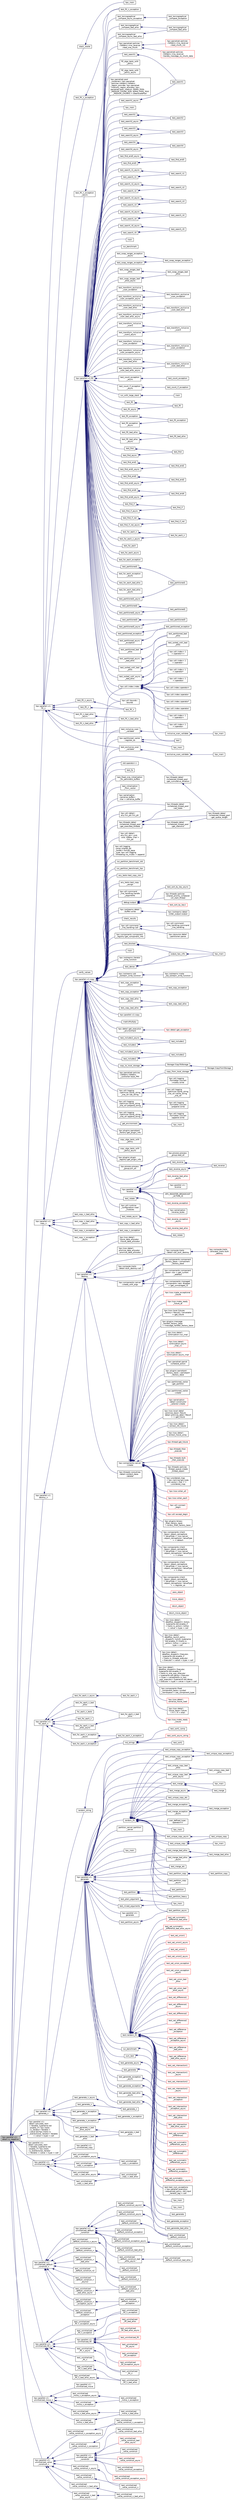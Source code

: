 digraph "hpx::parallel::v1::detail::is_negative"
{
  edge [fontname="Helvetica",fontsize="10",labelfontname="Helvetica",labelfontsize="10"];
  node [fontname="Helvetica",fontsize="10",shape=record];
  rankdir="LR";
  Node2624 [label="hpx::parallel::v1::\ldetail::is_negative",height=0.2,width=0.4,color="black", fillcolor="grey75", style="filled", fontcolor="black"];
  Node2624 -> Node2625 [dir="back",color="midnightblue",fontsize="10",style="solid",fontname="Helvetica"];
  Node2625 [label="hpx::parallel::v1::\lcopy_n",height=0.2,width=0.4,color="black", fillcolor="white", style="filled",URL="$db/db9/namespacehpx_1_1parallel_1_1v1.html#a62b381b00123e950f7cd81ae9b16c4a6"];
  Node2625 -> Node2626 [dir="back",color="midnightblue",fontsize="10",style="solid",fontname="Helvetica"];
  Node2626 [label="hpx::parallel::v1::copy",height=0.2,width=0.4,color="black", fillcolor="white", style="filled",URL="$db/db9/namespacehpx_1_1parallel_1_1v1.html#a502f993845638113034b4a1629b7a3c7"];
  Node2626 -> Node2627 [dir="back",color="midnightblue",fontsize="10",style="solid",fontname="Helvetica"];
  Node2627 [label="hpx::util::detail::\lany::fxn_ptr::fxn_ptr",height=0.2,width=0.4,color="black", fillcolor="white", style="filled",URL="$d7/dcb/structhpx_1_1util_1_1detail_1_1any_1_1fxn__ptr.html#ac412cd5fb1858a7626b032904bfcc99d"];
  Node2626 -> Node2628 [dir="back",color="midnightblue",fontsize="10",style="solid",fontname="Helvetica"];
  Node2628 [label="hpx::util::detail::\lany::fxn_ptr\< void,\l void, Vtable, Char \>\l::fxn_ptr",height=0.2,width=0.4,color="black", fillcolor="white", style="filled",URL="$d4/dfd/structhpx_1_1util_1_1detail_1_1any_1_1fxn__ptr_3_01void_00_01void_00_01_vtable_00_01_char_01_4.html#a34b8b84c43fba3e9c96736494926ef9e"];
  Node2626 -> Node2629 [dir="back",color="midnightblue",fontsize="10",style="solid",fontname="Helvetica"];
  Node2629 [label="hpx::util::logging\l::array::shared_ptr\l_holder\< format_base\l_type, hpx::util::logging\l::threading::no_mutex \>::append",height=0.2,width=0.4,color="black", fillcolor="white", style="filled",URL="$d3/d8f/classhpx_1_1util_1_1logging_1_1array_1_1shared__ptr__holder.html#a048beba4280ba0e17bf9b63e48202479"];
  Node2626 -> Node2630 [dir="back",color="midnightblue",fontsize="10",style="solid",fontname="Helvetica"];
  Node2630 [label="run_partition_benchmark_std",height=0.2,width=0.4,color="black", fillcolor="white", style="filled",URL="$d9/d88/benchmark__partition_8cpp.html#a8587bbea477cabbc07fb8c0909fda4bf"];
  Node2626 -> Node2631 [dir="back",color="midnightblue",fontsize="10",style="solid",fontname="Helvetica"];
  Node2631 [label="run_partition_benchmark_hpx",height=0.2,width=0.4,color="black", fillcolor="white", style="filled",URL="$d9/d88/benchmark__partition_8cpp.html#a5c3c49868cd7a8f750c0d4d67d90501c"];
  Node2626 -> Node2632 [dir="back",color="midnightblue",fontsize="10",style="solid",fontname="Helvetica"];
  Node2632 [label="any_tests::test_copy_ctor",height=0.2,width=0.4,color="black", fillcolor="white", style="filled",URL="$de/db0/namespaceany__tests.html#a4d2963fdb2362116cd7576b469e16554"];
  Node2626 -> Node2633 [dir="back",color="midnightblue",fontsize="10",style="solid",fontname="Helvetica"];
  Node2633 [label="any_tests::test_copy\l_assign",height=0.2,width=0.4,color="black", fillcolor="white", style="filled",URL="$de/db0/namespaceany__tests.html#aedf0528c40685a62151d9d189d9478a8"];
  Node2626 -> Node2634 [dir="back",color="midnightblue",fontsize="10",style="solid",fontname="Helvetica"];
  Node2634 [label="hpx::iostreams::detail\l::buffer::write",height=0.2,width=0.4,color="black", fillcolor="white", style="filled",URL="$d0/d8a/structhpx_1_1iostreams_1_1detail_1_1buffer.html#a3806c1acdff428b6a80e01c3304b1320"];
  Node2634 -> Node2635 [dir="back",color="midnightblue",fontsize="10",style="solid",fontname="Helvetica"];
  Node2635 [label="hpx::iostreams::detail\l::order_output::output",height=0.2,width=0.4,color="black", fillcolor="white", style="filled",URL="$d8/d93/structhpx_1_1iostreams_1_1detail_1_1order__output.html#aa91d162ef08182ee688436517a0724c7"];
  Node2626 -> Node2636 [dir="back",color="midnightblue",fontsize="10",style="solid",fontname="Helvetica"];
  Node2636 [label="hpx::util::command\l_line_handling::handle\l_arguments",height=0.2,width=0.4,color="black", fillcolor="white", style="filled",URL="$d2/df0/structhpx_1_1util_1_1command__line__handling.html#a1aa8a009a61fe583bf8de6e144846eee"];
  Node2626 -> Node2637 [dir="back",color="midnightblue",fontsize="10",style="solid",fontname="Helvetica"];
  Node2637 [label="hpx::util::command\l_line_handling::call",height=0.2,width=0.4,color="black", fillcolor="white", style="filled",URL="$d2/df0/structhpx_1_1util_1_1command__line__handling.html#a88a7542cea910b1dcb77191654c3419e"];
  Node2637 -> Node2638 [dir="back",color="midnightblue",fontsize="10",style="solid",fontname="Helvetica"];
  Node2638 [label="hpx::util::command\l_line_handling::command\l_line_handling",height=0.2,width=0.4,color="black", fillcolor="white", style="filled",URL="$d2/df0/structhpx_1_1util_1_1command__line__handling.html#a41c8e4f57b82b9f0357d259c70d11527"];
  Node2637 -> Node2639 [dir="back",color="midnightblue",fontsize="10",style="solid",fontname="Helvetica"];
  Node2639 [label="hpx::resource::detail\l::partitioner::parse",height=0.2,width=0.4,color="black", fillcolor="white", style="filled",URL="$d0/dab/classhpx_1_1resource_1_1detail_1_1partitioner.html#a8319dd5018945e7d493f7a6d88a6ca02"];
  Node2626 -> Node2640 [dir="back",color="midnightblue",fontsize="10",style="solid",fontname="Helvetica"];
  Node2640 [label="hpx::components::component\l_registry::get_component_info",height=0.2,width=0.4,color="black", fillcolor="white", style="filled",URL="$de/da5/structhpx_1_1components_1_1component__registry.html#a12bb12c156afc3b514f5ae5aed45090f",tooltip="Return the ini-information for all contained components. "];
  Node2626 -> Node2641 [dir="back",color="midnightblue",fontsize="10",style="solid",fontname="Helvetica"];
  Node2641 [label="hpx::util::index::index",height=0.2,width=0.4,color="black", fillcolor="white", style="filled",URL="$de/d30/classhpx_1_1util_1_1index.html#abf882e9cdd8bf9d95b4faba144f9caed",tooltip="Effects: Zero-initializes each component. "];
  Node2641 -> Node2642 [dir="back",color="midnightblue",fontsize="10",style="solid",fontname="Helvetica"];
  Node2642 [label="hpx::util::index::operator+",height=0.2,width=0.4,color="black", fillcolor="white", style="filled",URL="$de/d30/classhpx_1_1util_1_1index.html#aa34af735cadc4d8a2b5692f4b412912e",tooltip="Returns: index<Rank>{*this} += rhs. "];
  Node2641 -> Node2643 [dir="back",color="midnightblue",fontsize="10",style="solid",fontname="Helvetica"];
  Node2643 [label="hpx::util::index::operator-",height=0.2,width=0.4,color="black", fillcolor="white", style="filled",URL="$de/d30/classhpx_1_1util_1_1index.html#af2673a8ee8f0a7d06b05aa0df21dd4fd",tooltip="Returns: index<Rank>{*this} -= rhs. "];
  Node2641 -> Node2644 [dir="back",color="midnightblue",fontsize="10",style="solid",fontname="Helvetica"];
  Node2644 [label="hpx::util::index::operator*",height=0.2,width=0.4,color="black", fillcolor="white", style="filled",URL="$de/d30/classhpx_1_1util_1_1index.html#a88b206e4eed810dfb3b2bc0946511fc1",tooltip="Returns: index<Rank>{*this} *= v. "];
  Node2641 -> Node2645 [dir="back",color="midnightblue",fontsize="10",style="solid",fontname="Helvetica"];
  Node2645 [label="hpx::util::index::operator/",height=0.2,width=0.4,color="black", fillcolor="white", style="filled",URL="$de/d30/classhpx_1_1util_1_1index.html#acd7ae8f549efa876966cf63fecef7bd6",tooltip="Returns: index<Rank>{*this} /= v. "];
  Node2641 -> Node2646 [dir="back",color="midnightblue",fontsize="10",style="solid",fontname="Helvetica"];
  Node2646 [label="hpx::util::index\< 1\l \>::operator+",height=0.2,width=0.4,color="black", fillcolor="white", style="filled",URL="$d5/d22/classhpx_1_1util_1_1index_3_011_01_4.html#ae39412c026f3104fa5ae68e39be44d36",tooltip="Returns: index<Rank>{*this} += rhs. "];
  Node2641 -> Node2647 [dir="back",color="midnightblue",fontsize="10",style="solid",fontname="Helvetica"];
  Node2647 [label="hpx::util::index\< 1\l \>::operator-",height=0.2,width=0.4,color="black", fillcolor="white", style="filled",URL="$d5/d22/classhpx_1_1util_1_1index_3_011_01_4.html#addbab11e083426c0fb78a18934335abf",tooltip="Returns: index<Rank>{*this} -= rhs. "];
  Node2641 -> Node2648 [dir="back",color="midnightblue",fontsize="10",style="solid",fontname="Helvetica"];
  Node2648 [label="hpx::util::index\< 1\l \>::operator++",height=0.2,width=0.4,color="black", fillcolor="white", style="filled",URL="$d5/d22/classhpx_1_1util_1_1index_3_011_01_4.html#aec7d69c870cafa096c629a0a9e7503ad"];
  Node2641 -> Node2649 [dir="back",color="midnightblue",fontsize="10",style="solid",fontname="Helvetica"];
  Node2649 [label="hpx::util::index\< 1\l \>::operator--",height=0.2,width=0.4,color="black", fillcolor="white", style="filled",URL="$d5/d22/classhpx_1_1util_1_1index_3_011_01_4.html#a1f14fc3ee6db184107e5d112e03dd6f7"];
  Node2641 -> Node2650 [dir="back",color="midnightblue",fontsize="10",style="solid",fontname="Helvetica"];
  Node2650 [label="hpx::util::index\< 1\l \>::operator*",height=0.2,width=0.4,color="black", fillcolor="white", style="filled",URL="$d5/d22/classhpx_1_1util_1_1index_3_011_01_4.html#a32f4ab025e08253ba6acf9351b1694da",tooltip="Returns: index<Rank>{*this} *= v. "];
  Node2641 -> Node2651 [dir="back",color="midnightblue",fontsize="10",style="solid",fontname="Helvetica"];
  Node2651 [label="hpx::util::index\< 1\l \>::operator/",height=0.2,width=0.4,color="black", fillcolor="white", style="filled",URL="$d5/d22/classhpx_1_1util_1_1index_3_011_01_4.html#a3d225d331fb3d8dc8fcb9e760c9518d9",tooltip="Returns: index<Rank>{*this} /= v. "];
  Node2626 -> Node2652 [dir="back",color="midnightblue",fontsize="10",style="solid",fontname="Helvetica"];
  Node2652 [label="hpx::util::bounds::\lbounds",height=0.2,width=0.4,color="black", fillcolor="white", style="filled",URL="$d4/d1b/classhpx_1_1util_1_1bounds.html#a601f156f60c6e659628f03d389770fe7",tooltip="Effects: Zero-initializes each component. "];
  Node2626 -> Node2653 [dir="back",color="midnightblue",fontsize="10",style="solid",fontname="Helvetica"];
  Node2653 [label="test_copy_exception",height=0.2,width=0.4,color="black", fillcolor="white", style="filled",URL="$d9/d54/copy_8cpp.html#a8ffc3bbb8c0f16b653e0f5c7cc243f21"];
  Node2653 -> Node2654 [dir="back",color="midnightblue",fontsize="10",style="solid",fontname="Helvetica"];
  Node2654 [label="test_copy_exception",height=0.2,width=0.4,color="black", fillcolor="white", style="filled",URL="$d9/d54/copy_8cpp.html#af7fb37549a32793d916e9bad873d5813"];
  Node2626 -> Node2655 [dir="back",color="midnightblue",fontsize="10",style="solid",fontname="Helvetica"];
  Node2655 [label="test_copy_exception\l_async",height=0.2,width=0.4,color="black", fillcolor="white", style="filled",URL="$d9/d54/copy_8cpp.html#a975f6058b2ad575758bb9c1b54a1c464"];
  Node2655 -> Node2654 [dir="back",color="midnightblue",fontsize="10",style="solid",fontname="Helvetica"];
  Node2626 -> Node2656 [dir="back",color="midnightblue",fontsize="10",style="solid",fontname="Helvetica"];
  Node2656 [label="test_copy_bad_alloc",height=0.2,width=0.4,color="black", fillcolor="white", style="filled",URL="$d9/d54/copy_8cpp.html#a4c5374392b9ae4528dc31288a3a45d20"];
  Node2656 -> Node2657 [dir="back",color="midnightblue",fontsize="10",style="solid",fontname="Helvetica"];
  Node2657 [label="test_copy_bad_alloc",height=0.2,width=0.4,color="black", fillcolor="white", style="filled",URL="$d9/d54/copy_8cpp.html#aedcfd9653ff5c789744b7fa97fdf2823"];
  Node2626 -> Node2658 [dir="back",color="midnightblue",fontsize="10",style="solid",fontname="Helvetica"];
  Node2658 [label="test_copy_bad_alloc\l_async",height=0.2,width=0.4,color="black", fillcolor="white", style="filled",URL="$d9/d54/copy_8cpp.html#aae3d66abea479b770899329ccb071715"];
  Node2658 -> Node2657 [dir="back",color="midnightblue",fontsize="10",style="solid",fontname="Helvetica"];
  Node2626 -> Node2659 [dir="back",color="midnightblue",fontsize="10",style="solid",fontname="Helvetica"];
  Node2659 [label="hpx::parallel::v1::copy",height=0.2,width=0.4,color="black", fillcolor="white", style="filled",URL="$db/db9/namespacehpx_1_1parallel_1_1v1.html#acbc0b8406e3e0e109cbbae1ba799520f"];
  Node2626 -> Node2660 [dir="back",color="midnightblue",fontsize="10",style="solid",fontname="Helvetica"];
  Node2660 [label="matrixMultiply",height=0.2,width=0.4,color="black", fillcolor="white", style="filled",URL="$dd/d84/cublas__matmul_8cpp.html#aa067c394898cc546b800722bc5eae6ee"];
  Node2626 -> Node2661 [dir="back",color="midnightblue",fontsize="10",style="solid",fontname="Helvetica"];
  Node2661 [label="hpx::detail::get_execution\l_environment",height=0.2,width=0.4,color="black", fillcolor="white", style="filled",URL="$d5/dbe/namespacehpx_1_1detail.html#a3e32a0565372de65928b1a495a4e9d2b"];
  Node2661 -> Node2662 [dir="back",color="midnightblue",fontsize="10",style="solid",fontname="Helvetica"];
  Node2662 [label="hpx::detail::get_exception",height=0.2,width=0.4,color="red", fillcolor="white", style="filled",URL="$d5/dbe/namespacehpx_1_1detail.html#a9bc870a59e82a707b66f801d11a31524"];
  Node2626 -> Node2666 [dir="back",color="midnightblue",fontsize="10",style="solid",fontname="Helvetica"];
  Node2666 [label="test_exclusive_scan\l_validate",height=0.2,width=0.4,color="black", fillcolor="white", style="filled",URL="$df/d8d/exclusive__scan__validate_8cpp.html#a3ad0827210ccbc9a0b7c3f7082df3661"];
  Node2666 -> Node2667 [dir="back",color="midnightblue",fontsize="10",style="solid",fontname="Helvetica"];
  Node2667 [label="exclusive_scan_validate",height=0.2,width=0.4,color="black", fillcolor="white", style="filled",URL="$df/d8d/exclusive__scan__validate_8cpp.html#a3178f79cb25796b61aa07c085078a217"];
  Node2667 -> Node2668 [dir="back",color="midnightblue",fontsize="10",style="solid",fontname="Helvetica"];
  Node2668 [label="hpx_main",height=0.2,width=0.4,color="black", fillcolor="white", style="filled",URL="$df/d8d/exclusive__scan__validate_8cpp.html#a4ca51ec94fa82421fc621b58eef7b01c"];
  Node2626 -> Node2669 [dir="back",color="midnightblue",fontsize="10",style="solid",fontname="Helvetica"];
  Node2669 [label="test_includes1",height=0.2,width=0.4,color="black", fillcolor="white", style="filled",URL="$dc/d10/includes_8cpp.html#ac9a328bca1819c3cf102403b9e78af4d"];
  Node2669 -> Node2670 [dir="back",color="midnightblue",fontsize="10",style="solid",fontname="Helvetica"];
  Node2670 [label="test_includes1",height=0.2,width=0.4,color="black", fillcolor="white", style="filled",URL="$dc/d10/includes_8cpp.html#a6d101b4dd9e1eda799b990378346277a"];
  Node2626 -> Node2671 [dir="back",color="midnightblue",fontsize="10",style="solid",fontname="Helvetica"];
  Node2671 [label="test_includes1_async",height=0.2,width=0.4,color="black", fillcolor="white", style="filled",URL="$dc/d10/includes_8cpp.html#a54dad366ee0ed5b7f40cb5bf2eb78c8b"];
  Node2671 -> Node2670 [dir="back",color="midnightblue",fontsize="10",style="solid",fontname="Helvetica"];
  Node2626 -> Node2672 [dir="back",color="midnightblue",fontsize="10",style="solid",fontname="Helvetica"];
  Node2672 [label="test_includes2",height=0.2,width=0.4,color="black", fillcolor="white", style="filled",URL="$dc/d10/includes_8cpp.html#aa28131ce41bfe9d6f55063ecaaa95d0b"];
  Node2672 -> Node2673 [dir="back",color="midnightblue",fontsize="10",style="solid",fontname="Helvetica"];
  Node2673 [label="test_includes2",height=0.2,width=0.4,color="black", fillcolor="white", style="filled",URL="$dc/d10/includes_8cpp.html#a094e019ec3ea270d55f1b58f7e08cfd0"];
  Node2626 -> Node2674 [dir="back",color="midnightblue",fontsize="10",style="solid",fontname="Helvetica"];
  Node2674 [label="test_includes2_async",height=0.2,width=0.4,color="black", fillcolor="white", style="filled",URL="$dc/d10/includes_8cpp.html#a74f23df4b3d3dfced1942f74518c545e"];
  Node2674 -> Node2673 [dir="back",color="midnightblue",fontsize="10",style="solid",fontname="Helvetica"];
  Node2626 -> Node2675 [dir="back",color="midnightblue",fontsize="10",style="solid",fontname="Helvetica"];
  Node2675 [label="test_inclusive_scan\l_validate",height=0.2,width=0.4,color="black", fillcolor="white", style="filled",URL="$d1/d1e/inclusive__scan__tests_8hpp.html#a2576aec37ed584e4e707efc8e894d04f"];
  Node2675 -> Node2676 [dir="back",color="midnightblue",fontsize="10",style="solid",fontname="Helvetica"];
  Node2676 [label="inclusive_scan_validate",height=0.2,width=0.4,color="black", fillcolor="white", style="filled",URL="$d4/d31/inclusive__scan_8cpp.html#ac12e0974d9a242534d53315ebffcf4ea"];
  Node2676 -> Node2677 [dir="back",color="midnightblue",fontsize="10",style="solid",fontname="Helvetica"];
  Node2677 [label="hpx_main",height=0.2,width=0.4,color="black", fillcolor="white", style="filled",URL="$d4/d31/inclusive__scan_8cpp.html#a4ca51ec94fa82421fc621b58eef7b01c"];
  Node2626 -> Node2678 [dir="back",color="midnightblue",fontsize="10",style="solid",fontname="Helvetica"];
  Node2678 [label="get_environment",height=0.2,width=0.4,color="black", fillcolor="white", style="filled",URL="$df/ddc/launch__process_8cpp.html#a0cf78c7984634501049f3dc46fd28d69"];
  Node2678 -> Node2679 [dir="back",color="midnightblue",fontsize="10",style="solid",fontname="Helvetica"];
  Node2679 [label="hpx_main",height=0.2,width=0.4,color="black", fillcolor="white", style="filled",URL="$df/ddc/launch__process_8cpp.html#a4ca51ec94fa82421fc621b58eef7b01c"];
  Node2626 -> Node2680 [dir="back",color="midnightblue",fontsize="10",style="solid",fontname="Helvetica"];
  Node2680 [label="hpx::parcelset::policies\l::libfabric::libfabric\l_controller::boot_PMI",height=0.2,width=0.4,color="black", fillcolor="white", style="filled",URL="$db/d9f/classhpx_1_1parcelset_1_1policies_1_1libfabric_1_1libfabric__controller.html#a8107a3c0779afb2b6f59b6f2d7fed085"];
  Node2626 -> Node2681 [dir="back",color="midnightblue",fontsize="10",style="solid",fontname="Helvetica"];
  Node2681 [label="copy_to_local_storage",height=0.2,width=0.4,color="black", fillcolor="white", style="filled",URL="$db/daa/network__storage_8cpp.html#a4a30e53cccd72e7de949feb0415f8d20"];
  Node2681 -> Node2682 [dir="back",color="midnightblue",fontsize="10",style="solid",fontname="Helvetica"];
  Node2682 [label="Storage::CopyToStorage",height=0.2,width=0.4,color="black", fillcolor="white", style="filled",URL="$db/dd5/namespace_storage.html#a67db530df57f7b0d41ea9afcaac8946c"];
  Node2682 -> Node2683 [dir="back",color="midnightblue",fontsize="10",style="solid",fontname="Helvetica"];
  Node2683 [label="Storage::CopyFromStorage",height=0.2,width=0.4,color="black", fillcolor="white", style="filled",URL="$db/dd5/namespace_storage.html#afc22ee9d2a21b6e473f85bb8b98c93b0"];
  Node2626 -> Node2684 [dir="back",color="midnightblue",fontsize="10",style="solid",fontname="Helvetica"];
  Node2684 [label="copy_from_local_storage",height=0.2,width=0.4,color="black", fillcolor="white", style="filled",URL="$db/daa/network__storage_8cpp.html#a6abda1483818c08b41b9b2eeb5d974a3"];
  Node2684 -> Node2683 [dir="back",color="midnightblue",fontsize="10",style="solid",fontname="Helvetica"];
  Node2626 -> Node2685 [dir="back",color="midnightblue",fontsize="10",style="solid",fontname="Helvetica"];
  Node2685 [label="hpx::util::logging\l::optimize::cache_string\l_one_str::set_string",height=0.2,width=0.4,color="black", fillcolor="white", style="filled",URL="$d2/df1/structhpx_1_1util_1_1logging_1_1optimize_1_1cache__string__one__str.html#a68a6011976ebbb742364cbdcbbad654c"];
  Node2685 -> Node2686 [dir="back",color="midnightblue",fontsize="10",style="solid",fontname="Helvetica"];
  Node2686 [label="hpx::util::logging\l::formatter::convert\l::modify::write",height=0.2,width=0.4,color="black", fillcolor="white", style="filled",URL="$df/d5f/namespacehpx_1_1util_1_1logging_1_1formatter_1_1convert_1_1modify.html#a7c07f6847ab66deacc9a8f568981251f"];
  Node2685 -> Node2687 [dir="back",color="midnightblue",fontsize="10",style="solid",fontname="Helvetica"];
  Node2687 [label="hpx::util::logging\l::optimize::cache_string\l_one_str::cache_string\l_one_str",height=0.2,width=0.4,color="black", fillcolor="white", style="filled",URL="$d2/df1/structhpx_1_1util_1_1logging_1_1optimize_1_1cache__string__one__str.html#acb8b3a32a98895381f06c406f4c0f923"];
  Node2626 -> Node2688 [dir="back",color="midnightblue",fontsize="10",style="solid",fontname="Helvetica"];
  Node2688 [label="hpx::util::logging\l::optimize::cache_string\l_one_str::prepend_string",height=0.2,width=0.4,color="black", fillcolor="white", style="filled",URL="$d2/df1/structhpx_1_1util_1_1logging_1_1optimize_1_1cache__string__one__str.html#ac65d8bb47cd38308b999f665ec8e743f"];
  Node2688 -> Node2689 [dir="back",color="midnightblue",fontsize="10",style="solid",fontname="Helvetica"];
  Node2689 [label="hpx::util::logging\l::formatter::convert\l::prepend::write",height=0.2,width=0.4,color="black", fillcolor="white", style="filled",URL="$de/d08/namespacehpx_1_1util_1_1logging_1_1formatter_1_1convert_1_1prepend.html#a9d1f7a8714138e4c036db67efa8a84ef"];
  Node2626 -> Node2690 [dir="back",color="midnightblue",fontsize="10",style="solid",fontname="Helvetica"];
  Node2690 [label="hpx::util::logging\l::optimize::cache_string\l_one_str::append_string",height=0.2,width=0.4,color="black", fillcolor="white", style="filled",URL="$d2/df1/structhpx_1_1util_1_1logging_1_1optimize_1_1cache__string__one__str.html#aa454ed031c9577ea72be70dc9db7fb0e"];
  Node2690 -> Node2691 [dir="back",color="midnightblue",fontsize="10",style="solid",fontname="Helvetica"];
  Node2691 [label="hpx::util::logging\l::formatter::convert\l::append::write",height=0.2,width=0.4,color="black", fillcolor="white", style="filled",URL="$da/d97/namespacehpx_1_1util_1_1logging_1_1formatter_1_1convert_1_1append.html#a4b983567f53121b8e642d2b68e4b56d7"];
  Node2626 -> Node2692 [dir="back",color="midnightblue",fontsize="10",style="solid",fontname="Helvetica"];
  Node2692 [label="hpx::plugins::parcelport\l_factory::get_plugin_info",height=0.2,width=0.4,color="black", fillcolor="white", style="filled",URL="$d2/d50/structhpx_1_1plugins_1_1parcelport__factory.html#ae0bfc9ba44b48f0fab21ce8ad91f98aa"];
  Node2626 -> Node2693 [dir="back",color="midnightblue",fontsize="10",style="solid",fontname="Helvetica"];
  Node2693 [label="copy_algo_tests_with\l_policy",height=0.2,width=0.4,color="black", fillcolor="white", style="filled",URL="$d9/d91/partitioned__vector__copy_8cpp.html#ae0e3f9d05350442941fbd4339e31e6be"];
  Node2626 -> Node2694 [dir="back",color="midnightblue",fontsize="10",style="solid",fontname="Helvetica"];
  Node2694 [label="copy_algo_tests_with\l_policy_async",height=0.2,width=0.4,color="black", fillcolor="white", style="filled",URL="$d9/d91/partitioned__vector__copy_8cpp.html#a2a8bfcd77f2b6d1bef69bbfcd08f2ca3"];
  Node2626 -> Node2695 [dir="back",color="midnightblue",fontsize="10",style="solid",fontname="Helvetica"];
  Node2695 [label="hpx::partitioned_vector\l::register_as",height=0.2,width=0.4,color="black", fillcolor="white", style="filled",URL="$d1/d60/classhpx_1_1partitioned__vector.html#aa5bc9806884a016563badd3631acba76"];
  Node2695 -> Node2696 [dir="back",color="midnightblue",fontsize="10",style="solid",fontname="Helvetica"];
  Node2696 [label="hpx_main",height=0.2,width=0.4,color="black", fillcolor="white", style="filled",URL="$db/d7c/partitioned__vector__spmd__foreach_8cpp.html#a4ca51ec94fa82421fc621b58eef7b01c"];
  Node2695 -> Node2697 [dir="back",color="midnightblue",fontsize="10",style="solid",fontname="Helvetica"];
  Node2697 [label="test",height=0.2,width=0.4,color="black", fillcolor="white", style="filled",URL="$dd/dc9/serialization__partitioned__vector_8cpp.html#ad31f39df04713d49dcb2ed6f9ec4c77b"];
  Node2626 -> Node2698 [dir="back",color="midnightblue",fontsize="10",style="solid",fontname="Helvetica"];
  Node2698 [label="hpx::plugins::plugin\l_registry::get_plugin_info",height=0.2,width=0.4,color="black", fillcolor="white", style="filled",URL="$d2/d92/structhpx_1_1plugins_1_1plugin__registry.html#ac91702c64cc8940454562390d79e341f",tooltip="Return the ini-information for all contained components. "];
  Node2626 -> Node2699 [dir="back",color="midnightblue",fontsize="10",style="solid",fontname="Helvetica"];
  Node2699 [label="hpx.process.process\l_group.join_all",height=0.2,width=0.4,color="black", fillcolor="white", style="filled",URL="$d5/d67/classhpx_1_1process_1_1process__group.html#adcfb796ea57830ecf0c854f89e10f7b0"];
  Node2699 -> Node2700 [dir="back",color="midnightblue",fontsize="10",style="solid",fontname="Helvetica"];
  Node2700 [label="hpx.process.process\l_group.read_all",height=0.2,width=0.4,color="black", fillcolor="white", style="filled",URL="$d5/d67/classhpx_1_1process_1_1process__group.html#a9250808f2c832dbcce173126d1df9106"];
  Node2626 -> Node2701 [dir="back",color="midnightblue",fontsize="10",style="solid",fontname="Helvetica"];
  Node2701 [label="test_reverse",height=0.2,width=0.4,color="black", fillcolor="white", style="filled",URL="$d8/dc4/reverse_8cpp.html#a698a7dfc93bebfd1903e9279d728b478"];
  Node2701 -> Node2702 [dir="back",color="midnightblue",fontsize="10",style="solid",fontname="Helvetica"];
  Node2702 [label="test_reverse",height=0.2,width=0.4,color="black", fillcolor="white", style="filled",URL="$d8/dc4/reverse_8cpp.html#af8ceb06646276dda271ee75fb9cb1330"];
  Node2626 -> Node2703 [dir="back",color="midnightblue",fontsize="10",style="solid",fontname="Helvetica"];
  Node2703 [label="test_reverse_async",height=0.2,width=0.4,color="black", fillcolor="white", style="filled",URL="$d8/dc4/reverse_8cpp.html#a98d04b1d1b66041667a0b108cb75bd94"];
  Node2703 -> Node2702 [dir="back",color="midnightblue",fontsize="10",style="solid",fontname="Helvetica"];
  Node2626 -> Node2704 [dir="back",color="midnightblue",fontsize="10",style="solid",fontname="Helvetica"];
  Node2704 [label="hpx::parallel::v1::\lreverse",height=0.2,width=0.4,color="black", fillcolor="white", style="filled",URL="$db/db9/namespacehpx_1_1parallel_1_1v1.html#a6bbf1266e4c8218912dd6b0f4e45af81"];
  Node2704 -> Node2705 [dir="back",color="midnightblue",fontsize="10",style="solid",fontname="Helvetica"];
  Node2705 [label="hpx::serialization\l::reverse_bytes",height=0.2,width=0.4,color="black", fillcolor="white", style="filled",URL="$d5/d3c/namespacehpx_1_1serialization.html#a8f011ebc83a6d30da709e16b0cb73d01"];
  Node2704 -> Node2701 [dir="back",color="midnightblue",fontsize="10",style="solid",fontname="Helvetica"];
  Node2704 -> Node2703 [dir="back",color="midnightblue",fontsize="10",style="solid",fontname="Helvetica"];
  Node2704 -> Node2706 [dir="back",color="midnightblue",fontsize="10",style="solid",fontname="Helvetica"];
  Node2706 [label="test_reverse_exception",height=0.2,width=0.4,color="red", fillcolor="white", style="filled",URL="$d8/dc4/reverse_8cpp.html#a3fc488f688ffcc2638e75651d05ce0a1"];
  Node2704 -> Node2708 [dir="back",color="midnightblue",fontsize="10",style="solid",fontname="Helvetica"];
  Node2708 [label="test_reverse_exception\l_async",height=0.2,width=0.4,color="red", fillcolor="white", style="filled",URL="$d8/dc4/reverse_8cpp.html#aa1ef542757feafa7771fd3a91fad9ec3"];
  Node2704 -> Node2709 [dir="back",color="midnightblue",fontsize="10",style="solid",fontname="Helvetica"];
  Node2709 [label="test_reverse_bad_alloc",height=0.2,width=0.4,color="red", fillcolor="white", style="filled",URL="$d8/dc4/reverse_8cpp.html#a40fe535807d02cbe5ca07115a9136645"];
  Node2704 -> Node2711 [dir="back",color="midnightblue",fontsize="10",style="solid",fontname="Helvetica"];
  Node2711 [label="test_reverse_bad_alloc\l_async",height=0.2,width=0.4,color="red", fillcolor="white", style="filled",URL="$d8/dc4/reverse_8cpp.html#ae0154bff33a98454ffa3b43769b3947c"];
  Node2704 -> Node2712 [dir="back",color="midnightblue",fontsize="10",style="solid",fontname="Helvetica"];
  Node2712 [label="hpx::parallel::v1::\lreverse",height=0.2,width=0.4,color="black", fillcolor="white", style="filled",URL="$db/db9/namespacehpx_1_1parallel_1_1v1.html#add542518419ae02ebf254281b2f6b467"];
  Node2704 -> Node2713 [dir="back",color="midnightblue",fontsize="10",style="solid",fontname="Helvetica"];
  Node2713 [label="HPX_REGISTER_BROADCAST\l_ACTION_ID",height=0.2,width=0.4,color="black", fillcolor="white", style="filled",URL="$de/d5c/runtime__support__server_8cpp.html#a2c7fd60adfab122ae67b173ad73fc706"];
  Node2626 -> Node2714 [dir="back",color="midnightblue",fontsize="10",style="solid",fontname="Helvetica"];
  Node2714 [label="test_rotate",height=0.2,width=0.4,color="black", fillcolor="white", style="filled",URL="$d7/d5d/rotate_8cpp.html#ab8a8520d8bdef3f9022bc5377426d949"];
  Node2714 -> Node2715 [dir="back",color="midnightblue",fontsize="10",style="solid",fontname="Helvetica"];
  Node2715 [label="test_rotate",height=0.2,width=0.4,color="black", fillcolor="white", style="filled",URL="$d7/d5d/rotate_8cpp.html#ae9e7ca0d224acd1e52ac006b1b1249e6"];
  Node2626 -> Node2716 [dir="back",color="midnightblue",fontsize="10",style="solid",fontname="Helvetica"];
  Node2716 [label="test_rotate_async",height=0.2,width=0.4,color="black", fillcolor="white", style="filled",URL="$d7/d5d/rotate_8cpp.html#ae3e37eb13d1c555e7ec861e99599cecb"];
  Node2716 -> Node2715 [dir="back",color="midnightblue",fontsize="10",style="solid",fontname="Helvetica"];
  Node2626 -> Node2717 [dir="back",color="midnightblue",fontsize="10",style="solid",fontname="Helvetica"];
  Node2717 [label="hpx::util::runtime\l_configuration::load\l_modules",height=0.2,width=0.4,color="black", fillcolor="white", style="filled",URL="$d8/d70/classhpx_1_1util_1_1runtime__configuration.html#a684c450613a1e9286639e43b793a07ce"];
  Node2626 -> Node2718 [dir="back",color="midnightblue",fontsize="10",style="solid",fontname="Helvetica"];
  Node2718 [label="hpx::threads::detail\l::scheduled_thread_pool\l::set_state",height=0.2,width=0.4,color="black", fillcolor="white", style="filled",URL="$d2/df7/classhpx_1_1threads_1_1detail_1_1scheduled__thread__pool.html#a4c5c2e57730a788a22926759bcc07972"];
  Node2626 -> Node2719 [dir="back",color="midnightblue",fontsize="10",style="solid",fontname="Helvetica"];
  Node2719 [label="hpx::threads::detail\l::scheduled_thread_pool\l::get_executed_threads",height=0.2,width=0.4,color="black", fillcolor="white", style="filled",URL="$d2/df7/classhpx_1_1threads_1_1detail_1_1scheduled__thread__pool.html#a752993760499d1faf511432e3230620a"];
  Node2719 -> Node2720 [dir="back",color="midnightblue",fontsize="10",style="solid",fontname="Helvetica"];
  Node2720 [label="hpx::threads::detail\l::scheduled_thread_pool\l::get_queue_length",height=0.2,width=0.4,color="black", fillcolor="white", style="filled",URL="$d2/df7/classhpx_1_1threads_1_1detail_1_1scheduled__thread__pool.html#a2f281765fae56e182a978b907c75f1ca"];
  Node2719 -> Node2718 [dir="back",color="midnightblue",fontsize="10",style="solid",fontname="Helvetica"];
  Node2719 -> Node2721 [dir="back",color="midnightblue",fontsize="10",style="solid",fontname="Helvetica"];
  Node2721 [label="hpx::threads::detail\l::scheduled_thread_pool\l::get_statistics",height=0.2,width=0.4,color="black", fillcolor="white", style="filled",URL="$d2/df7/classhpx_1_1threads_1_1detail_1_1scheduled__thread__pool.html#af2dcb72d2af1ae8d518295a975531b21"];
  Node2721 -> Node2720 [dir="back",color="midnightblue",fontsize="10",style="solid",fontname="Helvetica"];
  Node2626 -> Node2722 [dir="back",color="midnightblue",fontsize="10",style="solid",fontname="Helvetica"];
  Node2722 [label="hpx::threads::detail\l::scheduled_thread_pool\l::get_cumulative_duration",height=0.2,width=0.4,color="black", fillcolor="white", style="filled",URL="$d2/df7/classhpx_1_1threads_1_1detail_1_1scheduled__thread__pool.html#a8d4a988d98693b637a1591ecbc404721"];
  Node2722 -> Node2720 [dir="back",color="midnightblue",fontsize="10",style="solid",fontname="Helvetica"];
  Node2626 -> Node2723 [dir="back",color="midnightblue",fontsize="10",style="solid",fontname="Helvetica"];
  Node2723 [label="std::operator\<\<",height=0.2,width=0.4,color="black", fillcolor="white", style="filled",URL="$d8/dcc/namespacestd.html#a7b26db8bc46202080a4c579d92a9013a"];
  Node2626 -> Node2724 [dir="back",color="midnightblue",fontsize="10",style="solid",fontname="Helvetica"];
  Node2724 [label="test_fp",height=0.2,width=0.4,color="black", fillcolor="white", style="filled",URL="$d8/d4f/serialization__unordered__map_8cpp.html#a1562c7873e81687d6bf131c9993a198d"];
  Node2626 -> Node2725 [dir="back",color="midnightblue",fontsize="10",style="solid",fontname="Helvetica"];
  Node2725 [label="test_fixed_size_initialization\l_for_persistent_buffers",height=0.2,width=0.4,color="black", fillcolor="white", style="filled",URL="$d1/d00/serialize__buffer_8cpp.html#abe9b6b9d0e6120127310acff16e660e4"];
  Node2626 -> Node2726 [dir="back",color="midnightblue",fontsize="10",style="solid",fontname="Helvetica"];
  Node2726 [label="test_initialization\l_from_vector",height=0.2,width=0.4,color="black", fillcolor="white", style="filled",URL="$d1/d00/serialize__buffer_8cpp.html#a7c7ba2950fb1f3ce99c5a169b38ecbc6"];
  Node2626 -> Node2727 [dir="back",color="midnightblue",fontsize="10",style="solid",fontname="Helvetica"];
  Node2727 [label="hpx::serialization\l::serialize_buffer\<\l char \>::serialize_buffer",height=0.2,width=0.4,color="black", fillcolor="white", style="filled",URL="$dd/d44/classhpx_1_1serialization_1_1serialize__buffer.html#a02f6fb2c4b1df266d4efadea9db6c959"];
  Node2626 -> Node2728 [dir="back",color="midnightblue",fontsize="10",style="solid",fontname="Helvetica"];
  Node2728 [label="debug::output",height=0.2,width=0.4,color="black", fillcolor="white", style="filled",URL="$d2/dde/namespacedebug.html#abf30712c4e5a6ef52e7161d55681751f"];
  Node2728 -> Node2729 [dir="back",color="midnightblue",fontsize="10",style="solid",fontname="Helvetica"];
  Node2729 [label="hpx::threads::policies\l::shared_priority_scheduler\l::on_start_thread",height=0.2,width=0.4,color="black", fillcolor="white", style="filled",URL="$d8/d52/classhpx_1_1threads_1_1policies_1_1shared__priority__scheduler.html#a6b50d46539ac974cbe2706f56c2fbc3f"];
  Node2728 -> Node2730 [dir="back",color="midnightblue",fontsize="10",style="solid",fontname="Helvetica"];
  Node2730 [label="test_sort_by_key1",height=0.2,width=0.4,color="red", fillcolor="white", style="filled",URL="$df/daa/sort__by__key_8cpp.html#a8652239ac3ed0857d7ab6d8a87ee38d5"];
  Node2728 -> Node2732 [dir="back",color="midnightblue",fontsize="10",style="solid",fontname="Helvetica"];
  Node2732 [label="test_sort_by_key_async",height=0.2,width=0.4,color="black", fillcolor="white", style="filled",URL="$df/daa/sort__by__key_8cpp.html#ac09b80a6ff7103516379f571e4f168ce"];
  Node2626 -> Node2733 [dir="back",color="midnightblue",fontsize="10",style="solid",fontname="Helvetica"];
  Node2733 [label="check_results",height=0.2,width=0.4,color="black", fillcolor="white", style="filled",URL="$da/d5f/stream_8cpp.html#a35f01bec8b4f294117e3760cc2239993"];
  Node2626 -> Node2734 [dir="back",color="midnightblue",fontsize="10",style="solid",fontname="Helvetica"];
  Node2734 [label="test_dense",height=0.2,width=0.4,color="black", fillcolor="white", style="filled",URL="$d5/d98/tests_8hh.html#afc18472d3b5d5c43c321bab65a841aec"];
  Node2734 -> Node2735 [dir="back",color="midnightblue",fontsize="10",style="solid",fontname="Helvetica"];
  Node2735 [label="output_hpx_info",height=0.2,width=0.4,color="black", fillcolor="white", style="filled",URL="$d9/d0f/main_8cc.html#a22d5612b13072491f3de2340527ce19f"];
  Node2735 -> Node2736 [dir="back",color="midnightblue",fontsize="10",style="solid",fontname="Helvetica"];
  Node2736 [label="hpx_main",height=0.2,width=0.4,color="black", fillcolor="white", style="filled",URL="$d9/d0f/main_8cc.html#a344a9bb316c276641af2d061a2558c97"];
  Node2734 -> Node2736 [dir="back",color="midnightblue",fontsize="10",style="solid",fontname="Helvetica"];
  Node2626 -> Node2737 [dir="back",color="midnightblue",fontsize="10",style="solid",fontname="Helvetica"];
  Node2737 [label="test_blocked",height=0.2,width=0.4,color="black", fillcolor="white", style="filled",URL="$d5/d98/tests_8hh.html#a0dc326736d80613005e0cd8046735b9e"];
  Node2737 -> Node2735 [dir="back",color="midnightblue",fontsize="10",style="solid",fontname="Helvetica"];
  Node2737 -> Node2736 [dir="back",color="midnightblue",fontsize="10",style="solid",fontname="Helvetica"];
  Node2626 -> Node2738 [dir="back",color="midnightblue",fontsize="10",style="solid",fontname="Helvetica"];
  Node2738 [label="main",height=0.2,width=0.4,color="black", fillcolor="white", style="filled",URL="$dd/d98/transform__iterator2_8cpp.html#ae66f6b31b5ad750f1fe042a706a4e3d4"];
  Node2626 -> Node2739 [dir="back",color="midnightblue",fontsize="10",style="solid",fontname="Helvetica"];
  Node2739 [label="hpx::iostreams::iterator\l_write_function",height=0.2,width=0.4,color="black", fillcolor="white", style="filled",URL="$dd/d1d/namespacehpx_1_1iostreams.html#a1168c74b2882f91d7bfe07df782a84b1"];
  Node2626 -> Node2740 [dir="back",color="midnightblue",fontsize="10",style="solid",fontname="Helvetica"];
  Node2740 [label="hpx::iostreams::std\l_ostream_write_function",height=0.2,width=0.4,color="black", fillcolor="white", style="filled",URL="$dd/d1d/namespacehpx_1_1iostreams.html#a370c267b7f506c4627590a921b3e604b"];
  Node2740 -> Node2741 [dir="back",color="midnightblue",fontsize="10",style="solid",fontname="Helvetica"];
  Node2741 [label="hpx::iostreams::make\l_std_ostream_write_function",height=0.2,width=0.4,color="black", fillcolor="white", style="filled",URL="$dd/d1d/namespacehpx_1_1iostreams.html#a19f825d7b333e84e41c922199d7f6af1"];
  Node2625 -> Node2742 [dir="back",color="midnightblue",fontsize="10",style="solid",fontname="Helvetica"];
  Node2742 [label="test_copy_n_exception",height=0.2,width=0.4,color="black", fillcolor="white", style="filled",URL="$d3/d44/copyn_8cpp.html#abe4e05d78a05b84674e56fe6c39fca90"];
  Node2742 -> Node2743 [dir="back",color="midnightblue",fontsize="10",style="solid",fontname="Helvetica"];
  Node2743 [label="test_copy_n_exception",height=0.2,width=0.4,color="black", fillcolor="white", style="filled",URL="$d3/d44/copyn_8cpp.html#a759f36646bff1264f307657be7256457"];
  Node2625 -> Node2744 [dir="back",color="midnightblue",fontsize="10",style="solid",fontname="Helvetica"];
  Node2744 [label="test_copy_n_exception\l_async",height=0.2,width=0.4,color="black", fillcolor="white", style="filled",URL="$d3/d44/copyn_8cpp.html#a42328f0b598518eafcc7b94d6a28425d"];
  Node2744 -> Node2743 [dir="back",color="midnightblue",fontsize="10",style="solid",fontname="Helvetica"];
  Node2625 -> Node2745 [dir="back",color="midnightblue",fontsize="10",style="solid",fontname="Helvetica"];
  Node2745 [label="test_copy_n_bad_alloc",height=0.2,width=0.4,color="black", fillcolor="white", style="filled",URL="$d3/d44/copyn_8cpp.html#a74eb1f7d59b681e15d11f90c85f48147"];
  Node2745 -> Node2746 [dir="back",color="midnightblue",fontsize="10",style="solid",fontname="Helvetica"];
  Node2746 [label="test_copy_n_bad_alloc",height=0.2,width=0.4,color="black", fillcolor="white", style="filled",URL="$d3/d44/copyn_8cpp.html#a7670322fc993a56ef4dfba081e71275d"];
  Node2625 -> Node2747 [dir="back",color="midnightblue",fontsize="10",style="solid",fontname="Helvetica"];
  Node2747 [label="test_copy_n_bad_alloc\l_async",height=0.2,width=0.4,color="black", fillcolor="white", style="filled",URL="$d3/d44/copyn_8cpp.html#af27e7c5f4571120910ce3c0567280b50"];
  Node2747 -> Node2746 [dir="back",color="midnightblue",fontsize="10",style="solid",fontname="Helvetica"];
  Node2625 -> Node2748 [dir="back",color="midnightblue",fontsize="10",style="solid",fontname="Helvetica"];
  Node2748 [label="verify_values",height=0.2,width=0.4,color="black", fillcolor="white", style="filled",URL="$d7/dfb/partitioned__vector__scan_8hpp.html#a1b81c4c13d30b08cac00db9b75578cf1"];
  Node2624 -> Node2749 [dir="back",color="midnightblue",fontsize="10",style="solid",fontname="Helvetica"];
  Node2749 [label="hpx::parallel::v1::\ldestroy_n",height=0.2,width=0.4,color="black", fillcolor="white", style="filled",URL="$db/db9/namespacehpx_1_1parallel_1_1v1.html#a71d0691132a300690163f5636bcd5bd3"];
  Node2749 -> Node2750 [dir="back",color="midnightblue",fontsize="10",style="solid",fontname="Helvetica"];
  Node2750 [label="hpx::parallel::v1::\ldestroy",height=0.2,width=0.4,color="black", fillcolor="white", style="filled",URL="$db/db9/namespacehpx_1_1parallel_1_1v1.html#acf303558375048e8a7cc9a2c2e09477f"];
  Node2750 -> Node2751 [dir="back",color="midnightblue",fontsize="10",style="solid",fontname="Helvetica"];
  Node2751 [label="hpx::compute::traits\l::detail::bulk_destroy::call",height=0.2,width=0.4,color="black", fillcolor="white", style="filled",URL="$d4/dcf/structhpx_1_1compute_1_1traits_1_1detail_1_1bulk__destroy.html#a65c2cb2dcbe0d2d76fc9f48302cd56d8"];
  Node2751 -> Node2752 [dir="back",color="midnightblue",fontsize="10",style="solid",fontname="Helvetica"];
  Node2752 [label="hpx::compute::traits\l::detail::call_bulk_destroy",height=0.2,width=0.4,color="black", fillcolor="white", style="filled",URL="$d5/df2/namespacehpx_1_1compute_1_1traits_1_1detail.html#acc13444e66b79935de52111e1f28f164"];
  Node2752 -> Node2753 [dir="back",color="midnightblue",fontsize="10",style="solid",fontname="Helvetica"];
  Node2753 [label="hpx::compute::traits\l::allocator_traits::bulk\l_destroy",height=0.2,width=0.4,color="red", fillcolor="white", style="filled",URL="$dc/d38/structhpx_1_1compute_1_1traits_1_1allocator__traits.html#a79ea07e626d594a9890675db2b56063f"];
  Node2750 -> Node2752 [dir="back",color="midnightblue",fontsize="10",style="solid",fontname="Helvetica"];
  Node2750 -> Node2762 [dir="back",color="midnightblue",fontsize="10",style="solid",fontname="Helvetica"];
  Node2762 [label="hpx::components::component\l_factory_base::~component\l_factory_base",height=0.2,width=0.4,color="black", fillcolor="white", style="filled",URL="$d2/d7d/structhpx_1_1components_1_1component__factory__base.html#af0d1c8956edec41e3af84da827bf9d97"];
  Node2750 -> Node2763 [dir="back",color="midnightblue",fontsize="10",style="solid",fontname="Helvetica"];
  Node2763 [label="hpx::threads::coroutines\l::detail::context_base\l::deleter",height=0.2,width=0.4,color="black", fillcolor="white", style="filled",URL="$db/d5b/classhpx_1_1threads_1_1coroutines_1_1detail_1_1context__base.html#a9808f18a1b56bd12bc4277feb9cb115f"];
  Node2750 -> Node2764 [dir="back",color="midnightblue",fontsize="10",style="solid",fontname="Helvetica"];
  Node2764 [label="hpx::components::server\l::create",height=0.2,width=0.4,color="black", fillcolor="white", style="filled",URL="$d2/da2/namespacehpx_1_1components_1_1server.html#ac776c89f3d68ceb910e8cee9fa937ab4",tooltip="Create arrays of components using their default constructor. "];
  Node2764 -> Node2765 [dir="back",color="midnightblue",fontsize="10",style="solid",fontname="Helvetica"];
  Node2765 [label="hpx::util::connect\l_begin",height=0.2,width=0.4,color="red", fillcolor="white", style="filled",URL="$df/dad/namespacehpx_1_1util.html#a5ea2d70b9f9c3ab71c700aa5922109ab"];
  Node2764 -> Node2767 [dir="back",color="midnightblue",fontsize="10",style="solid",fontname="Helvetica"];
  Node2767 [label="hpx::util::accept_begin",height=0.2,width=0.4,color="red", fillcolor="white", style="filled",URL="$df/dad/namespacehpx_1_1util.html#ae5d8d2e004a077975d7d3d21b909e506"];
  Node2764 -> Node2770 [dir="back",color="midnightblue",fontsize="10",style="solid",fontname="Helvetica"];
  Node2770 [label="hpx::plugins::binary\l_filter_factory_base\l::~binary_filter_factory_base",height=0.2,width=0.4,color="black", fillcolor="white", style="filled",URL="$d7/db5/structhpx_1_1plugins_1_1binary__filter__factory__base.html#abf1b153051100e628d88e1055f69adaa"];
  Node2764 -> Node2771 [dir="back",color="midnightblue",fontsize="10",style="solid",fontname="Helvetica"];
  Node2771 [label="hpx::components::client\l_base\< object_semaphore\l\< ValueType \>, lcos::server\l::object_semaphore\< ValueType\l \> \>::detach",height=0.2,width=0.4,color="black", fillcolor="white", style="filled",URL="$d9/dad/classhpx_1_1components_1_1client__base.html#aa1af310d69b8c1b29ba076fb61e9ca29"];
  Node2764 -> Node2772 [dir="back",color="midnightblue",fontsize="10",style="solid",fontname="Helvetica"];
  Node2772 [label="hpx::components::client\l_base\< object_semaphore\l\< ValueType \>, lcos::server\l::object_semaphore\< ValueType\l \> \>::share",height=0.2,width=0.4,color="black", fillcolor="white", style="filled",URL="$d9/dad/classhpx_1_1components_1_1client__base.html#ac5af75af2b3ac752427f3bf3b3f459f4"];
  Node2764 -> Node2773 [dir="back",color="midnightblue",fontsize="10",style="solid",fontname="Helvetica"];
  Node2773 [label="hpx::components::client\l_base\< object_semaphore\l\< ValueType \>, lcos::server\l::object_semaphore\< ValueType\l \> \>::then",height=0.2,width=0.4,color="black", fillcolor="white", style="filled",URL="$d9/dad/classhpx_1_1components_1_1client__base.html#a195e205b5917c50455e9eab169045a2f"];
  Node2764 -> Node2774 [dir="back",color="midnightblue",fontsize="10",style="solid",fontname="Helvetica"];
  Node2774 [label="hpx::components::client\l_base\< object_semaphore\l\< ValueType \>, lcos::server\l::object_semaphore\< ValueType\l \> \>::register_as",height=0.2,width=0.4,color="black", fillcolor="white", style="filled",URL="$d9/dad/classhpx_1_1components_1_1client__base.html#a632d14405be3f73ace2827cf3e0d71a0"];
  Node2764 -> Node2775 [dir="back",color="midnightblue",fontsize="10",style="solid",fontname="Helvetica"];
  Node2775 [label="pass_object",height=0.2,width=0.4,color="red", fillcolor="white", style="filled",URL="$d4/d20/component__action__move__semantics_8cpp.html#af138ce373f49e8ff30c658cd2fccf46a"];
  Node2764 -> Node2779 [dir="back",color="midnightblue",fontsize="10",style="solid",fontname="Helvetica"];
  Node2779 [label="move_object",height=0.2,width=0.4,color="red", fillcolor="white", style="filled",URL="$d4/d20/component__action__move__semantics_8cpp.html#aae1f12333e93d8cabbd68d9740bc6624"];
  Node2764 -> Node2780 [dir="back",color="midnightblue",fontsize="10",style="solid",fontname="Helvetica"];
  Node2780 [label="return_object",height=0.2,width=0.4,color="red", fillcolor="white", style="filled",URL="$d4/d20/component__action__move__semantics_8cpp.html#a833b8bc396a857926be4c0811dc7c029"];
  Node2764 -> Node2781 [dir="back",color="midnightblue",fontsize="10",style="solid",fontname="Helvetica"];
  Node2781 [label="return_move_object",height=0.2,width=0.4,color="black", fillcolor="white", style="filled",URL="$d4/d20/component__action__move__semantics_8cpp.html#a048d454116419a4e99dd4c71cdf4f8a1"];
  Node2764 -> Node2782 [dir="back",color="midnightblue",fontsize="10",style="solid",fontname="Helvetica"];
  Node2782 [label="hpx::components::component\l_base\< row \>::get_current\l_address",height=0.2,width=0.4,color="black", fillcolor="white", style="filled",URL="$d2/de6/classhpx_1_1components_1_1component__base.html#a158c6874c847422beb28c9deee381907"];
  Node2764 -> Node2762 [dir="back",color="midnightblue",fontsize="10",style="solid",fontname="Helvetica"];
  Node2764 -> Node2783 [dir="back",color="midnightblue",fontsize="10",style="solid",fontname="Helvetica"];
  Node2783 [label="hpx::lcos::detail::\ldataflow_dispatch\< Action,\l typename std::enable_if\l\< traits::is_action\< Action\l \>::value \>::type \>::call",height=0.2,width=0.4,color="black", fillcolor="white", style="filled",URL="$d3/d39/structhpx_1_1lcos_1_1detail_1_1dataflow__dispatch_3_01_action_00_01typename_01std_1_1enable__if_bb4519c5dfd6f9cc73167dd8a509f805.html#a7d9b3a4a1b15a53983e4925cff7e0bb4"];
  Node2764 -> Node2784 [dir="back",color="midnightblue",fontsize="10",style="solid",fontname="Helvetica"];
  Node2784 [label="hpx::lcos::detail::\ldataflow_launch_policy\l_dispatch\< Action, typename\l std::enable_if\<!traits::is\l_action\< Action \>::value \>::\ltype \>::call",height=0.2,width=0.4,color="black", fillcolor="white", style="filled",URL="$d1/db3/structhpx_1_1lcos_1_1detail_1_1dataflow__launch__policy__dispatch_3_01_action_00_01typename_01stc09f27e9ecceb1e85b93f553ce349985.html#a5cfdb81b140b2894732bb6dd7a8d6e20"];
  Node2764 -> Node2785 [dir="back",color="midnightblue",fontsize="10",style="solid",fontname="Helvetica"];
  Node2785 [label="hpx::lcos::detail::\ldataflow_dispatch\< Executor,\l typename std::enable_if\l\< traits::is_threads_executor\l\< Executor \>::value \>::type \>::call",height=0.2,width=0.4,color="black", fillcolor="white", style="filled",URL="$d7/d06/structhpx_1_1lcos_1_1detail_1_1dataflow__dispatch_3_01_executor_00_01typename_01std_1_1enable__iee9995ab7b61cb78fdf9252dffa43e4e.html#a32599020697c34a171772a3179a21d97"];
  Node2764 -> Node2786 [dir="back",color="midnightblue",fontsize="10",style="solid",fontname="Helvetica"];
  Node2786 [label="hpx::lcos::detail::\ldataflow_dispatch\< Executor,\l typename std::enable_if\l\< traits::is_one_way_executor\l\< typename std::decay\< Executor\l \>::type \>::value\|\|traits::is_two\l_way_executor\< typename std::decay\l\< Executor \>::type \>::value \>::type \>::call",height=0.2,width=0.4,color="black", fillcolor="white", style="filled",URL="$d2/d35/structhpx_1_1lcos_1_1detail_1_1dataflow__dispatch_3_01_executor_00_01typename_01std_1_1enable__i4ede2f6bb47725ed993330d357ded537.html#aec3d7229042d8bec8af99742a36c44b6"];
  Node2764 -> Node2787 [dir="back",color="midnightblue",fontsize="10",style="solid",fontname="Helvetica"];
  Node2787 [label="hpx::components::fixed\l_component_base\< symbol\l_namespace \>::set_component_type",height=0.2,width=0.4,color="black", fillcolor="white", style="filled",URL="$df/dfd/classhpx_1_1components_1_1fixed__component__base.html#afb470101120bfa05ce9788b621c576af"];
  Node2764 -> Node2788 [dir="back",color="midnightblue",fontsize="10",style="solid",fontname="Helvetica"];
  Node2788 [label="hpx::lcos::detail::\lserialize_future_load",height=0.2,width=0.4,color="red", fillcolor="white", style="filled",URL="$d4/d6c/namespacehpx_1_1lcos_1_1detail.html#a14815ece00ca0cec41861c94dd272fcf"];
  Node2764 -> Node2792 [dir="back",color="midnightblue",fontsize="10",style="solid",fontname="Helvetica"];
  Node2792 [label="hpx::lcos::detail::\lfuture_base\< future\l\< R \>, R \>::then",height=0.2,width=0.4,color="black", fillcolor="white", style="filled",URL="$d5/dd7/classhpx_1_1lcos_1_1detail_1_1future__base.html#a5daa5fcf438c3636734a63bb57181913"];
  Node2764 -> Node2793 [dir="back",color="midnightblue",fontsize="10",style="solid",fontname="Helvetica"];
  Node2793 [label="hpx::lcos::make_ready\l_future",height=0.2,width=0.4,color="red", fillcolor="white", style="filled",URL="$d2/dc9/namespacehpx_1_1lcos.html#a42997564ddfde91d475b8a2cea8f53e4"];
  Node2764 -> Node3222 [dir="back",color="midnightblue",fontsize="10",style="solid",fontname="Helvetica"];
  Node3222 [label="hpx::lcos::make_exceptional\l_future",height=0.2,width=0.4,color="red", fillcolor="white", style="filled",URL="$d2/dc9/namespacehpx_1_1lcos.html#a3df22c7b28a0572028b401d13a2fe005"];
  Node2764 -> Node3223 [dir="back",color="midnightblue",fontsize="10",style="solid",fontname="Helvetica"];
  Node3223 [label="hpx::lcos::make_ready\l_future_at",height=0.2,width=0.4,color="red", fillcolor="white", style="filled",URL="$d2/dc9/namespacehpx_1_1lcos.html#a4eabf1fc50a318a2142a5ee1a4e4ffb0"];
  Node2764 -> Node3228 [dir="back",color="midnightblue",fontsize="10",style="solid",fontname="Helvetica"];
  Node3228 [label="hpx::lcos::local::futures\l_factory\< Result(), Cancelable\l \>::get_future",height=0.2,width=0.4,color="black", fillcolor="white", style="filled",URL="$df/d18/classhpx_1_1lcos_1_1local_1_1futures__factory_3_01_result_07_08_00_01_cancelable_01_4.html#af9f48b1237e3d5c8e62b7c96dcab70b6"];
  Node2764 -> Node3229 [dir="back",color="midnightblue",fontsize="10",style="solid",fontname="Helvetica"];
  Node3229 [label="hpx::components::managed\l_component\< test, Wrapper\l \>::get_unmanaged_id",height=0.2,width=0.4,color="black", fillcolor="white", style="filled",URL="$dc/d4c/classhpx_1_1components_1_1managed__component.html#a70e953edc2577d6b83c6ce55ce1265f0",tooltip="Return the global id of this future instance. "];
  Node2764 -> Node3230 [dir="back",color="midnightblue",fontsize="10",style="solid",fontname="Helvetica"];
  Node3230 [label="hpx::plugins::message\l_handler_factory_base\l::~message_handler_factory_base",height=0.2,width=0.4,color="black", fillcolor="white", style="filled",URL="$df/d32/structhpx_1_1plugins_1_1message__handler__factory__base.html#adfef0df1f8f375fa5a67bbb57f23a369"];
  Node2764 -> Node3231 [dir="back",color="midnightblue",fontsize="10",style="solid",fontname="Helvetica"];
  Node3231 [label="hpx::lcos::detail::\lcontinuation::run_impl",height=0.2,width=0.4,color="black", fillcolor="white", style="filled",URL="$d9/dc0/classhpx_1_1lcos_1_1detail_1_1continuation.html#a555d772423d741adb2fa2eaac466aba1"];
  Node2764 -> Node3232 [dir="back",color="midnightblue",fontsize="10",style="solid",fontname="Helvetica"];
  Node3232 [label="hpx::lcos::detail::\lcontinuation::async\l_impl_v1",height=0.2,width=0.4,color="red", fillcolor="white", style="filled",URL="$d9/dc0/classhpx_1_1lcos_1_1detail_1_1continuation.html#ade0faf4d8a8e4780efe8739b9136591c"];
  Node2764 -> Node3235 [dir="back",color="midnightblue",fontsize="10",style="solid",fontname="Helvetica"];
  Node3235 [label="hpx::lcos::detail::\lcontinuation::async_impl",height=0.2,width=0.4,color="red", fillcolor="white", style="filled",URL="$d9/dc0/classhpx_1_1lcos_1_1detail_1_1continuation.html#afe0b32ebe4006c1f75393e17553af725"];
  Node2764 -> Node3237 [dir="back",color="midnightblue",fontsize="10",style="solid",fontname="Helvetica"];
  Node3237 [label="hpx::parcelset::parcel\l::schedule_action",height=0.2,width=0.4,color="black", fillcolor="white", style="filled",URL="$d7/d11/classhpx_1_1parcelset_1_1parcel.html#a48b0c65d702bd4b1c4234de252246eb5"];
  Node2764 -> Node3238 [dir="back",color="midnightblue",fontsize="10",style="solid",fontname="Helvetica"];
  Node3238 [label="hpx::plugins::parcelport\l_factory_base::~parcelport\l_factory_base",height=0.2,width=0.4,color="black", fillcolor="white", style="filled",URL="$d4/d37/structhpx_1_1plugins_1_1parcelport__factory__base.html#ac5ca475b888faf440b0c99bbac9adf85"];
  Node2764 -> Node3239 [dir="back",color="midnightblue",fontsize="10",style="solid",fontname="Helvetica"];
  Node3239 [label="hpx::partitioned_vector\l::get_partition",height=0.2,width=0.4,color="black", fillcolor="white", style="filled",URL="$d1/d60/classhpx_1_1partitioned__vector.html#a4158a49599136cc1b52bee61849020c0"];
  Node2764 -> Node3240 [dir="back",color="midnightblue",fontsize="10",style="solid",fontname="Helvetica"];
  Node3240 [label="hpx::partitioned_vector\l::create",height=0.2,width=0.4,color="black", fillcolor="white", style="filled",URL="$d1/d60/classhpx_1_1partitioned__vector.html#a925786b4d06cb19c8122efabeb95a3a2"];
  Node2764 -> Node3241 [dir="back",color="midnightblue",fontsize="10",style="solid",fontname="Helvetica"];
  Node3241 [label="hpx::serialization\l::detail::constructor\l_selector::create",height=0.2,width=0.4,color="red", fillcolor="white", style="filled",URL="$d8/dbd/classhpx_1_1serialization_1_1detail_1_1constructor__selector.html#ab81c29e044a10447aa56fe53ed07a825"];
  Node2764 -> Node3243 [dir="back",color="midnightblue",fontsize="10",style="solid",fontname="Helvetica"];
  Node3243 [label="hpx::lcos::local::detail\l::promise_base\< Result,\l detail::promise_data\< Result\l \> \>::get_future",height=0.2,width=0.4,color="black", fillcolor="white", style="filled",URL="$d5/da1/classhpx_1_1lcos_1_1local_1_1detail_1_1promise__base.html#a941a7057c3296a4c06ecbbb5032146a2"];
  Node2764 -> Node3244 [dir="back",color="midnightblue",fontsize="10",style="solid",fontname="Helvetica"];
  Node3244 [label="hpx::lcos::detail::\lextract_nth_future",height=0.2,width=0.4,color="black", fillcolor="white", style="filled",URL="$d4/d6c/namespacehpx_1_1lcos_1_1detail.html#a7ab8ab26e47c1ea7b174234fa4ce4009"];
  Node2764 -> Node3245 [dir="back",color="midnightblue",fontsize="10",style="solid",fontname="Helvetica"];
  Node3245 [label="hpx::lcos::detail::\lextract_future_array",height=0.2,width=0.4,color="black", fillcolor="white", style="filled",URL="$d4/d6c/namespacehpx_1_1lcos_1_1detail.html#a2ea114f223719a2b75f58b5799733b4a"];
  Node2764 -> Node3246 [dir="back",color="midnightblue",fontsize="10",style="solid",fontname="Helvetica"];
  Node3246 [label="hpx::thread::get_future",height=0.2,width=0.4,color="red", fillcolor="white", style="filled",URL="$de/d9b/classhpx_1_1thread.html#a87fdb0d8da826366fc190ed224900a64"];
  Node2764 -> Node3522 [dir="back",color="midnightblue",fontsize="10",style="solid",fontname="Helvetica"];
  Node3522 [label="hpx::threads::then\l_execute",height=0.2,width=0.4,color="red", fillcolor="white", style="filled",URL="$d7/d28/namespacehpx_1_1threads.html#a031a2594524c966fa0cb24810642e638"];
  Node2764 -> Node3524 [dir="back",color="midnightblue",fontsize="10",style="solid",fontname="Helvetica"];
  Node3524 [label="hpx::threads::bulk\l_then_execute",height=0.2,width=0.4,color="red", fillcolor="white", style="filled",URL="$d7/d28/namespacehpx_1_1threads.html#a7be5345a3cc8d7b47995419675bccc8f"];
  Node2764 -> Node3640 [dir="back",color="midnightblue",fontsize="10",style="solid",fontname="Helvetica"];
  Node3640 [label="hpx::threads::policies\l::thread_queue::create\l_thread_object",height=0.2,width=0.4,color="black", fillcolor="white", style="filled",URL="$d0/d44/classhpx_1_1threads_1_1policies_1_1thread__queue.html#a6415f533c93e9b38741a97ed9066aafb"];
  Node2764 -> Node3641 [dir="back",color="midnightblue",fontsize="10",style="solid",fontname="Helvetica"];
  Node3641 [label="hpx::unordered_map\l\< hpx::naming::gid_type,\l std::vector\< char \> \>\l::unordered_map",height=0.2,width=0.4,color="black", fillcolor="white", style="filled",URL="$d7/d51/classhpx_1_1unordered__map.html#a8921c1cc2b4063aab4e27a389a80f306"];
  Node2764 -> Node3642 [dir="back",color="midnightblue",fontsize="10",style="solid",fontname="Helvetica"];
  Node3642 [label="hpx::lcos::when_all",height=0.2,width=0.4,color="red", fillcolor="white", style="filled",URL="$d2/dc9/namespacehpx_1_1lcos.html#a1a6fb024d8690923fb185d5aee204d54"];
  Node2764 -> Node3557 [dir="back",color="midnightblue",fontsize="10",style="solid",fontname="Helvetica"];
  Node3557 [label="hpx::lcos::when_each",height=0.2,width=0.4,color="red", fillcolor="white", style="filled",URL="$d2/dc9/namespacehpx_1_1lcos.html#a728db59d566f9fda1ab2a44f2bf9859c"];
  Node2750 -> Node3672 [dir="back",color="midnightblue",fontsize="10",style="solid",fontname="Helvetica"];
  Node3672 [label="hpx::components::server\l::create_with_args",height=0.2,width=0.4,color="black", fillcolor="white", style="filled",URL="$d2/da2/namespacehpx_1_1components_1_1server.html#a21b75c1eae85b1fb53555c19fd59a4c7"];
  Node3672 -> Node2782 [dir="back",color="midnightblue",fontsize="10",style="solid",fontname="Helvetica"];
  Node3672 -> Node2762 [dir="back",color="midnightblue",fontsize="10",style="solid",fontname="Helvetica"];
  Node3672 -> Node3229 [dir="back",color="midnightblue",fontsize="10",style="solid",fontname="Helvetica"];
  Node2750 -> Node3673 [dir="back",color="midnightblue",fontsize="10",style="solid",fontname="Helvetica"];
  Node3673 [label="hpx::lcos::detail::\lfuture_data_allocator\l::future_data_allocator",height=0.2,width=0.4,color="black", fillcolor="white", style="filled",URL="$d7/df4/structhpx_1_1lcos_1_1detail_1_1future__data__allocator.html#a873aa470bf2fba983c995a5a8b0c197c"];
  Node2750 -> Node3674 [dir="back",color="midnightblue",fontsize="10",style="solid",fontname="Helvetica"];
  Node3674 [label="hpx::lcos::detail::\lpromise_data_allocator\l::promise_data_allocator",height=0.2,width=0.4,color="black", fillcolor="white", style="filled",URL="$d1/d59/structhpx_1_1lcos_1_1detail_1_1promise__data__allocator.html#a13ad3e5687b299233b986cc9f0d17a99"];
  Node2624 -> Node3675 [dir="back",color="midnightblue",fontsize="10",style="solid",fontname="Helvetica"];
  Node3675 [label="hpx::parallel::v1::\lfill_n",height=0.2,width=0.4,color="black", fillcolor="white", style="filled",URL="$db/db9/namespacehpx_1_1parallel_1_1v1.html#ac0cd28f401b453cbe1425b3f5ebc1b4b"];
  Node3675 -> Node2666 [dir="back",color="midnightblue",fontsize="10",style="solid",fontname="Helvetica"];
  Node3675 -> Node3676 [dir="back",color="midnightblue",fontsize="10",style="solid",fontname="Helvetica"];
  Node3676 [label="hpx::parallel::v1::fill",height=0.2,width=0.4,color="black", fillcolor="white", style="filled",URL="$db/db9/namespacehpx_1_1parallel_1_1v1.html#a2e0f7399daabb5d675c4229ca3d71809"];
  Node3676 -> Node2641 [dir="back",color="midnightblue",fontsize="10",style="solid",fontname="Helvetica"];
  Node3676 -> Node2652 [dir="back",color="midnightblue",fontsize="10",style="solid",fontname="Helvetica"];
  Node3676 -> Node3677 [dir="back",color="midnightblue",fontsize="10",style="solid",fontname="Helvetica"];
  Node3677 [label="test_count_exception\l_async",height=0.2,width=0.4,color="black", fillcolor="white", style="filled",URL="$de/d3a/count__tests_8hpp.html#ab0cd91de016499bfe205083429b6785a"];
  Node3677 -> Node3678 [dir="back",color="midnightblue",fontsize="10",style="solid",fontname="Helvetica"];
  Node3678 [label="test_count_exception",height=0.2,width=0.4,color="black", fillcolor="white", style="filled",URL="$d3/d01/count_8cpp.html#ae23acdd376e0fb1388a90579e927a768"];
  Node3676 -> Node3679 [dir="back",color="midnightblue",fontsize="10",style="solid",fontname="Helvetica"];
  Node3679 [label="test_count_if_exception\l_async",height=0.2,width=0.4,color="black", fillcolor="white", style="filled",URL="$d4/da4/countif__tests_8hpp.html#af96d44180e275fd7ad93e677dcb07b74"];
  Node3679 -> Node3680 [dir="back",color="midnightblue",fontsize="10",style="solid",fontname="Helvetica"];
  Node3680 [label="test_count_if_exception",height=0.2,width=0.4,color="black", fillcolor="white", style="filled",URL="$d9/df1/countif_8cpp.html#a979f30463fa3e416a5179f4fa663a858"];
  Node3676 -> Node3681 [dir="back",color="midnightblue",fontsize="10",style="solid",fontname="Helvetica"];
  Node3681 [label="run_with_large_stack",height=0.2,width=0.4,color="black", fillcolor="white", style="filled",URL="$d0/d82/customize__async_8cpp.html#a6016a3884b47920235a6f1372d57577b"];
  Node3681 -> Node3682 [dir="back",color="midnightblue",fontsize="10",style="solid",fontname="Helvetica"];
  Node3682 [label="main",height=0.2,width=0.4,color="black", fillcolor="white", style="filled",URL="$d0/d82/customize__async_8cpp.html#a0ddf1224851353fc92bfbff6f499fa97"];
  Node3676 -> Node3683 [dir="back",color="midnightblue",fontsize="10",style="solid",fontname="Helvetica"];
  Node3683 [label="test_fill",height=0.2,width=0.4,color="black", fillcolor="white", style="filled",URL="$db/df9/fill_8cpp.html#ad931e89bdc39168cdc6519ee48bd69a3"];
  Node3683 -> Node3684 [dir="back",color="midnightblue",fontsize="10",style="solid",fontname="Helvetica"];
  Node3684 [label="test_fill",height=0.2,width=0.4,color="black", fillcolor="white", style="filled",URL="$db/df9/fill_8cpp.html#a661a40382a394b4596b3db9fe1165fcf"];
  Node3676 -> Node3685 [dir="back",color="midnightblue",fontsize="10",style="solid",fontname="Helvetica"];
  Node3685 [label="test_fill_async",height=0.2,width=0.4,color="black", fillcolor="white", style="filled",URL="$db/df9/fill_8cpp.html#a746e43066c59dc6277a1d21db34f226c"];
  Node3685 -> Node3684 [dir="back",color="midnightblue",fontsize="10",style="solid",fontname="Helvetica"];
  Node3676 -> Node3686 [dir="back",color="midnightblue",fontsize="10",style="solid",fontname="Helvetica"];
  Node3686 [label="test_fill_exception",height=0.2,width=0.4,color="black", fillcolor="white", style="filled",URL="$db/df9/fill_8cpp.html#adff9860900b4cc07677cc1f2949f8150"];
  Node3686 -> Node3687 [dir="back",color="midnightblue",fontsize="10",style="solid",fontname="Helvetica"];
  Node3687 [label="test_fill_exception",height=0.2,width=0.4,color="black", fillcolor="white", style="filled",URL="$db/df9/fill_8cpp.html#aea39d1bb707052262214ce604319678c"];
  Node3676 -> Node3688 [dir="back",color="midnightblue",fontsize="10",style="solid",fontname="Helvetica"];
  Node3688 [label="test_fill_exception\l_async",height=0.2,width=0.4,color="black", fillcolor="white", style="filled",URL="$db/df9/fill_8cpp.html#a190a63f49881feec418296730d8b1bb8"];
  Node3688 -> Node3687 [dir="back",color="midnightblue",fontsize="10",style="solid",fontname="Helvetica"];
  Node3676 -> Node3689 [dir="back",color="midnightblue",fontsize="10",style="solid",fontname="Helvetica"];
  Node3689 [label="test_fill_bad_alloc",height=0.2,width=0.4,color="black", fillcolor="white", style="filled",URL="$db/df9/fill_8cpp.html#a09fee331d9dd2811bceeb3dbac5e5ef3"];
  Node3689 -> Node3690 [dir="back",color="midnightblue",fontsize="10",style="solid",fontname="Helvetica"];
  Node3690 [label="test_fill_bad_alloc",height=0.2,width=0.4,color="black", fillcolor="white", style="filled",URL="$db/df9/fill_8cpp.html#a67590da0daa5bda6558a3e27b33d8e64"];
  Node3676 -> Node3691 [dir="back",color="midnightblue",fontsize="10",style="solid",fontname="Helvetica"];
  Node3691 [label="test_fill_bad_alloc\l_async",height=0.2,width=0.4,color="black", fillcolor="white", style="filled",URL="$db/df9/fill_8cpp.html#aeb043a5244e873ff2c97d9eb173ac423"];
  Node3691 -> Node3690 [dir="back",color="midnightblue",fontsize="10",style="solid",fontname="Helvetica"];
  Node3676 -> Node3692 [dir="back",color="midnightblue",fontsize="10",style="solid",fontname="Helvetica"];
  Node3692 [label="test_find",height=0.2,width=0.4,color="black", fillcolor="white", style="filled",URL="$d4/dfc/find_8cpp.html#a413cca1acd45c0d8e2f932c6ef2fd02f"];
  Node3692 -> Node3693 [dir="back",color="midnightblue",fontsize="10",style="solid",fontname="Helvetica"];
  Node3693 [label="test_find",height=0.2,width=0.4,color="black", fillcolor="white", style="filled",URL="$d4/dfc/find_8cpp.html#add2f807b977eafe91b6be7e6035d8d6a"];
  Node3676 -> Node3694 [dir="back",color="midnightblue",fontsize="10",style="solid",fontname="Helvetica"];
  Node3694 [label="test_find_async",height=0.2,width=0.4,color="black", fillcolor="white", style="filled",URL="$d4/dfc/find_8cpp.html#abcfb114fa4026d0c9fb890366bd0bbec"];
  Node3694 -> Node3693 [dir="back",color="midnightblue",fontsize="10",style="solid",fontname="Helvetica"];
  Node3676 -> Node2989 [dir="back",color="midnightblue",fontsize="10",style="solid",fontname="Helvetica"];
  Node2989 [label="test_find_end1",height=0.2,width=0.4,color="black", fillcolor="white", style="filled",URL="$de/d27/findend_8cpp.html#a8d69f88e05067fa16f1bc996e4f5204a"];
  Node2989 -> Node2990 [dir="back",color="midnightblue",fontsize="10",style="solid",fontname="Helvetica"];
  Node2990 [label="test_find_end1",height=0.2,width=0.4,color="black", fillcolor="white", style="filled",URL="$de/d27/findend_8cpp.html#a8e03fd67aaf1583b64ad08fb6a7406e0"];
  Node3676 -> Node2991 [dir="back",color="midnightblue",fontsize="10",style="solid",fontname="Helvetica"];
  Node2991 [label="test_find_end1_async",height=0.2,width=0.4,color="black", fillcolor="white", style="filled",URL="$de/d27/findend_8cpp.html#a3c2aa414b7e6f2849bfff77eee053c6c"];
  Node2991 -> Node2990 [dir="back",color="midnightblue",fontsize="10",style="solid",fontname="Helvetica"];
  Node3676 -> Node2992 [dir="back",color="midnightblue",fontsize="10",style="solid",fontname="Helvetica"];
  Node2992 [label="test_find_end2",height=0.2,width=0.4,color="black", fillcolor="white", style="filled",URL="$de/d27/findend_8cpp.html#ae26806919871ed18953e72532f2d5cdd"];
  Node2992 -> Node2993 [dir="back",color="midnightblue",fontsize="10",style="solid",fontname="Helvetica"];
  Node2993 [label="test_find_end2",height=0.2,width=0.4,color="black", fillcolor="white", style="filled",URL="$de/d27/findend_8cpp.html#a311945d5d5b3d9f350365dd5cffa2845"];
  Node3676 -> Node2994 [dir="back",color="midnightblue",fontsize="10",style="solid",fontname="Helvetica"];
  Node2994 [label="test_find_end2_async",height=0.2,width=0.4,color="black", fillcolor="white", style="filled",URL="$de/d27/findend_8cpp.html#a163128cab241b1a66d1729e13bb00b17"];
  Node2994 -> Node2993 [dir="back",color="midnightblue",fontsize="10",style="solid",fontname="Helvetica"];
  Node3676 -> Node2995 [dir="back",color="midnightblue",fontsize="10",style="solid",fontname="Helvetica"];
  Node2995 [label="test_find_end3",height=0.2,width=0.4,color="black", fillcolor="white", style="filled",URL="$de/d27/findend_8cpp.html#aa91633a737ceadc8e97fe2a305f9cbfc"];
  Node2995 -> Node2996 [dir="back",color="midnightblue",fontsize="10",style="solid",fontname="Helvetica"];
  Node2996 [label="test_find_end3",height=0.2,width=0.4,color="black", fillcolor="white", style="filled",URL="$de/d27/findend_8cpp.html#a80def73fa5f2efde79d81e3e967ee6d7"];
  Node3676 -> Node2997 [dir="back",color="midnightblue",fontsize="10",style="solid",fontname="Helvetica"];
  Node2997 [label="test_find_end3_async",height=0.2,width=0.4,color="black", fillcolor="white", style="filled",URL="$de/d27/findend_8cpp.html#a9287cebd15252054147305c49c61572f"];
  Node2997 -> Node2996 [dir="back",color="midnightblue",fontsize="10",style="solid",fontname="Helvetica"];
  Node3676 -> Node2998 [dir="back",color="midnightblue",fontsize="10",style="solid",fontname="Helvetica"];
  Node2998 [label="test_find_end4",height=0.2,width=0.4,color="black", fillcolor="white", style="filled",URL="$de/d27/findend_8cpp.html#ad1c1901e09334db9e91e633a700d5e7c"];
  Node2998 -> Node2999 [dir="back",color="midnightblue",fontsize="10",style="solid",fontname="Helvetica"];
  Node2999 [label="test_find_end4",height=0.2,width=0.4,color="black", fillcolor="white", style="filled",URL="$de/d27/findend_8cpp.html#a0a5a7bcf99bd31d589776b7112b1b3d5"];
  Node3676 -> Node3000 [dir="back",color="midnightblue",fontsize="10",style="solid",fontname="Helvetica"];
  Node3000 [label="test_find_end4_async",height=0.2,width=0.4,color="black", fillcolor="white", style="filled",URL="$de/d27/findend_8cpp.html#ab88baf684c0296678fc8b3656855906a"];
  Node3000 -> Node2999 [dir="back",color="midnightblue",fontsize="10",style="solid",fontname="Helvetica"];
  Node3676 -> Node3695 [dir="back",color="midnightblue",fontsize="10",style="solid",fontname="Helvetica"];
  Node3695 [label="test_find_if",height=0.2,width=0.4,color="black", fillcolor="white", style="filled",URL="$d4/d38/findif_8cpp.html#abc1eda77a21ef47a5d324973348433d4"];
  Node3695 -> Node3696 [dir="back",color="midnightblue",fontsize="10",style="solid",fontname="Helvetica"];
  Node3696 [label="test_find_if",height=0.2,width=0.4,color="black", fillcolor="white", style="filled",URL="$d4/d38/findif_8cpp.html#aa58ac17d27d62dadbe679e9fa96669ff"];
  Node3676 -> Node3697 [dir="back",color="midnightblue",fontsize="10",style="solid",fontname="Helvetica"];
  Node3697 [label="test_find_if_async",height=0.2,width=0.4,color="black", fillcolor="white", style="filled",URL="$d4/d38/findif_8cpp.html#ae5df631653b627a610f515fea1cea3db"];
  Node3697 -> Node3696 [dir="back",color="midnightblue",fontsize="10",style="solid",fontname="Helvetica"];
  Node3676 -> Node3698 [dir="back",color="midnightblue",fontsize="10",style="solid",fontname="Helvetica"];
  Node3698 [label="test_find_if_not",height=0.2,width=0.4,color="black", fillcolor="white", style="filled",URL="$dd/df5/findifnot_8cpp.html#abd4629a4554af3412989223a15203f0d"];
  Node3698 -> Node3699 [dir="back",color="midnightblue",fontsize="10",style="solid",fontname="Helvetica"];
  Node3699 [label="test_find_if_not",height=0.2,width=0.4,color="black", fillcolor="white", style="filled",URL="$dd/df5/findifnot_8cpp.html#aba7e711f39aae766b708708eb4bbafe7"];
  Node3676 -> Node3700 [dir="back",color="midnightblue",fontsize="10",style="solid",fontname="Helvetica"];
  Node3700 [label="test_find_if_not_async",height=0.2,width=0.4,color="black", fillcolor="white", style="filled",URL="$dd/df5/findifnot_8cpp.html#a042fb4ac6fb511705362fdd7e4b4337e"];
  Node3700 -> Node3699 [dir="back",color="midnightblue",fontsize="10",style="solid",fontname="Helvetica"];
  Node3676 -> Node3701 [dir="back",color="midnightblue",fontsize="10",style="solid",fontname="Helvetica"];
  Node3701 [label="test_for_each",height=0.2,width=0.4,color="black", fillcolor="white", style="filled",URL="$dd/d98/algorithms_2foreach__tests__projection_8hpp.html#ab86fc18ec33466c3ae323786d06e3111"];
  Node3676 -> Node3702 [dir="back",color="midnightblue",fontsize="10",style="solid",fontname="Helvetica"];
  Node3702 [label="test_for_each_async",height=0.2,width=0.4,color="black", fillcolor="white", style="filled",URL="$dd/d98/algorithms_2foreach__tests__projection_8hpp.html#a4050a6d1ba2249bbb6ca02dda93968f4"];
  Node3676 -> Node3703 [dir="back",color="midnightblue",fontsize="10",style="solid",fontname="Helvetica"];
  Node3703 [label="test_for_each_exception",height=0.2,width=0.4,color="black", fillcolor="white", style="filled",URL="$dd/d98/algorithms_2foreach__tests__projection_8hpp.html#a45b6da4bac47501da883a6ecbbaf66da"];
  Node3676 -> Node3704 [dir="back",color="midnightblue",fontsize="10",style="solid",fontname="Helvetica"];
  Node3704 [label="test_for_each_exception\l_async",height=0.2,width=0.4,color="black", fillcolor="white", style="filled",URL="$dd/d98/algorithms_2foreach__tests__projection_8hpp.html#a87ead5f86d1963b9d87d4b839c5edbc7"];
  Node3676 -> Node3705 [dir="back",color="midnightblue",fontsize="10",style="solid",fontname="Helvetica"];
  Node3705 [label="test_for_each_bad_alloc",height=0.2,width=0.4,color="black", fillcolor="white", style="filled",URL="$dd/d98/algorithms_2foreach__tests__projection_8hpp.html#a7121fa8ac5a27fb1d992949ef409ce73"];
  Node3676 -> Node3706 [dir="back",color="midnightblue",fontsize="10",style="solid",fontname="Helvetica"];
  Node3706 [label="test_for_each_bad_alloc\l_async",height=0.2,width=0.4,color="black", fillcolor="white", style="filled",URL="$dd/d98/algorithms_2foreach__tests__projection_8hpp.html#a77af03bbf2fe323d25eca225ba0cf019"];
  Node3676 -> Node3707 [dir="back",color="midnightblue",fontsize="10",style="solid",fontname="Helvetica"];
  Node3707 [label="test_for_each_n",height=0.2,width=0.4,color="black", fillcolor="white", style="filled",URL="$db/deb/foreachn__projection_8cpp.html#aa6350ee5b2e9737c1eeacbbc0f3d8947"];
  Node3707 -> Node3708 [dir="back",color="midnightblue",fontsize="10",style="solid",fontname="Helvetica"];
  Node3708 [label="test_for_each_n",height=0.2,width=0.4,color="black", fillcolor="white", style="filled",URL="$db/deb/foreachn__projection_8cpp.html#af291021cebc3711627af64715607e1d9"];
  Node3676 -> Node3709 [dir="back",color="midnightblue",fontsize="10",style="solid",fontname="Helvetica"];
  Node3709 [label="test_for_each_n_async",height=0.2,width=0.4,color="black", fillcolor="white", style="filled",URL="$db/deb/foreachn__projection_8cpp.html#a6946aac060093af90989880b97cefd0d"];
  Node3709 -> Node3708 [dir="back",color="midnightblue",fontsize="10",style="solid",fontname="Helvetica"];
  Node3676 -> Node3710 [dir="back",color="midnightblue",fontsize="10",style="solid",fontname="Helvetica"];
  Node3710 [label="test_partitioned1",height=0.2,width=0.4,color="black", fillcolor="white", style="filled",URL="$df/d07/is__partitioned_8cpp.html#a92e52af64cb53a5b6011dd4b9a7c6e20"];
  Node3710 -> Node3711 [dir="back",color="midnightblue",fontsize="10",style="solid",fontname="Helvetica"];
  Node3711 [label="test_partitioned1",height=0.2,width=0.4,color="black", fillcolor="white", style="filled",URL="$df/d07/is__partitioned_8cpp.html#a60434a2a9ecf79171ac847436c32d7c9"];
  Node3676 -> Node3712 [dir="back",color="midnightblue",fontsize="10",style="solid",fontname="Helvetica"];
  Node3712 [label="test_partitioned1_async",height=0.2,width=0.4,color="black", fillcolor="white", style="filled",URL="$df/d07/is__partitioned_8cpp.html#addbe15e1c645299bb6b551a2e71dfe13"];
  Node3712 -> Node3711 [dir="back",color="midnightblue",fontsize="10",style="solid",fontname="Helvetica"];
  Node3676 -> Node3713 [dir="back",color="midnightblue",fontsize="10",style="solid",fontname="Helvetica"];
  Node3713 [label="test_partitioned2",height=0.2,width=0.4,color="black", fillcolor="white", style="filled",URL="$df/d07/is__partitioned_8cpp.html#aece898c5a252cfc80f4d4c32c51e4fde"];
  Node3713 -> Node3714 [dir="back",color="midnightblue",fontsize="10",style="solid",fontname="Helvetica"];
  Node3714 [label="test_partitioned2",height=0.2,width=0.4,color="black", fillcolor="white", style="filled",URL="$df/d07/is__partitioned_8cpp.html#a5b55593462c1bc00e2cca486a9ca917f"];
  Node3676 -> Node3715 [dir="back",color="midnightblue",fontsize="10",style="solid",fontname="Helvetica"];
  Node3715 [label="test_partitioned2_async",height=0.2,width=0.4,color="black", fillcolor="white", style="filled",URL="$df/d07/is__partitioned_8cpp.html#a742fb3827036b99f147078513b51a137"];
  Node3715 -> Node3714 [dir="back",color="midnightblue",fontsize="10",style="solid",fontname="Helvetica"];
  Node3676 -> Node3716 [dir="back",color="midnightblue",fontsize="10",style="solid",fontname="Helvetica"];
  Node3716 [label="test_partitioned3",height=0.2,width=0.4,color="black", fillcolor="white", style="filled",URL="$df/d07/is__partitioned_8cpp.html#afb253edce357cecf62ca96a89488988c"];
  Node3716 -> Node3717 [dir="back",color="midnightblue",fontsize="10",style="solid",fontname="Helvetica"];
  Node3717 [label="test_partitioned3",height=0.2,width=0.4,color="black", fillcolor="white", style="filled",URL="$df/d07/is__partitioned_8cpp.html#a9ca03948a97c9882eadf3b47607aca22"];
  Node3676 -> Node3718 [dir="back",color="midnightblue",fontsize="10",style="solid",fontname="Helvetica"];
  Node3718 [label="test_partitioned3_async",height=0.2,width=0.4,color="black", fillcolor="white", style="filled",URL="$df/d07/is__partitioned_8cpp.html#aaa974e2fc9f2648c0f8bb8b366d70a3b"];
  Node3718 -> Node3717 [dir="back",color="midnightblue",fontsize="10",style="solid",fontname="Helvetica"];
  Node3676 -> Node3719 [dir="back",color="midnightblue",fontsize="10",style="solid",fontname="Helvetica"];
  Node3719 [label="test_partitioned_exception",height=0.2,width=0.4,color="black", fillcolor="white", style="filled",URL="$df/d07/is__partitioned_8cpp.html#acbc1ff1589b7ee9bdf2c6b5052039509"];
  Node3719 -> Node3720 [dir="back",color="midnightblue",fontsize="10",style="solid",fontname="Helvetica"];
  Node3720 [label="test_partitioned_exception",height=0.2,width=0.4,color="black", fillcolor="white", style="filled",URL="$df/d07/is__partitioned_8cpp.html#a4112e407c20c79ff3b917311a08c8c4f"];
  Node3676 -> Node3721 [dir="back",color="midnightblue",fontsize="10",style="solid",fontname="Helvetica"];
  Node3721 [label="test_partitioned_async\l_exception",height=0.2,width=0.4,color="black", fillcolor="white", style="filled",URL="$df/d07/is__partitioned_8cpp.html#a425c07ce82db1088d9545a7adb39654c"];
  Node3721 -> Node3720 [dir="back",color="midnightblue",fontsize="10",style="solid",fontname="Helvetica"];
  Node3676 -> Node3722 [dir="back",color="midnightblue",fontsize="10",style="solid",fontname="Helvetica"];
  Node3722 [label="test_partitioned_bad\l_alloc",height=0.2,width=0.4,color="black", fillcolor="white", style="filled",URL="$df/d07/is__partitioned_8cpp.html#a35a218ae53d3601c8eac4c5e1d7dc689"];
  Node3722 -> Node3723 [dir="back",color="midnightblue",fontsize="10",style="solid",fontname="Helvetica"];
  Node3723 [label="test_partitioned_bad\l_alloc",height=0.2,width=0.4,color="black", fillcolor="white", style="filled",URL="$df/d07/is__partitioned_8cpp.html#ad81c678dd1cbbef2e57b383087f8255c"];
  Node3676 -> Node3724 [dir="back",color="midnightblue",fontsize="10",style="solid",fontname="Helvetica"];
  Node3724 [label="test_partitioned_async\l_bad_alloc",height=0.2,width=0.4,color="black", fillcolor="white", style="filled",URL="$df/d07/is__partitioned_8cpp.html#a71e81403727479104791b90a6e25b98f"];
  Node3724 -> Node3723 [dir="back",color="midnightblue",fontsize="10",style="solid",fontname="Helvetica"];
  Node3676 -> Node3725 [dir="back",color="midnightblue",fontsize="10",style="solid",fontname="Helvetica"];
  Node3725 [label="test_sorted_until_bad\l_alloc",height=0.2,width=0.4,color="black", fillcolor="white", style="filled",URL="$d0/d1b/is__sorted__until_8cpp.html#a4b2ff6965e0f54fd64fb86fda42f0dd7"];
  Node3725 -> Node3726 [dir="back",color="midnightblue",fontsize="10",style="solid",fontname="Helvetica"];
  Node3726 [label="test_sorted_until_bad\l_alloc",height=0.2,width=0.4,color="black", fillcolor="white", style="filled",URL="$d0/d1b/is__sorted__until_8cpp.html#a679b5ba1d1c2da64ce1b7f8ddd6a21fc"];
  Node3676 -> Node3727 [dir="back",color="midnightblue",fontsize="10",style="solid",fontname="Helvetica"];
  Node3727 [label="test_sorted_until_async\l_bad_alloc",height=0.2,width=0.4,color="black", fillcolor="white", style="filled",URL="$d0/d1b/is__sorted__until_8cpp.html#a0363c314c29c88f68aaeba5575904527"];
  Node3727 -> Node3726 [dir="back",color="midnightblue",fontsize="10",style="solid",fontname="Helvetica"];
  Node3676 -> Node3018 [dir="back",color="midnightblue",fontsize="10",style="solid",fontname="Helvetica"];
  Node3018 [label="test_lexicographical\l_compare_async_exception",height=0.2,width=0.4,color="black", fillcolor="white", style="filled",URL="$dd/de6/lexicographical__compare_8cpp.html#a7d669f96c9a4db81312d23d9d344afd5"];
  Node3018 -> Node3017 [dir="back",color="midnightblue",fontsize="10",style="solid",fontname="Helvetica"];
  Node3017 [label="test_lexicographical\l_compare_exception",height=0.2,width=0.4,color="black", fillcolor="white", style="filled",URL="$dd/de6/lexicographical__compare_8cpp.html#ab78e174881f1d61ea15cfc697e89fe4a"];
  Node3676 -> Node3019 [dir="back",color="midnightblue",fontsize="10",style="solid",fontname="Helvetica"];
  Node3019 [label="test_lexicographical\l_compare_bad_alloc",height=0.2,width=0.4,color="black", fillcolor="white", style="filled",URL="$dd/de6/lexicographical__compare_8cpp.html#a3093b9e777a97469434230ef1727efa3"];
  Node3019 -> Node3020 [dir="back",color="midnightblue",fontsize="10",style="solid",fontname="Helvetica"];
  Node3020 [label="test_lexicographical\l_compare_bad_alloc",height=0.2,width=0.4,color="black", fillcolor="white", style="filled",URL="$dd/de6/lexicographical__compare_8cpp.html#ab3ca9e7d3b77bcf278e7057f5c655e55"];
  Node3676 -> Node3021 [dir="back",color="midnightblue",fontsize="10",style="solid",fontname="Helvetica"];
  Node3021 [label="test_lexicographical\l_compare_async_bad_alloc",height=0.2,width=0.4,color="black", fillcolor="white", style="filled",URL="$dd/de6/lexicographical__compare_8cpp.html#a7e9bc93c499fc65c7920a4edae03b006"];
  Node3021 -> Node3020 [dir="back",color="midnightblue",fontsize="10",style="solid",fontname="Helvetica"];
  Node3676 -> Node3728 [dir="back",color="midnightblue",fontsize="10",style="solid",fontname="Helvetica"];
  Node3728 [label="fill_algo_tests_with\l_policy",height=0.2,width=0.4,color="black", fillcolor="white", style="filled",URL="$de/d66/partitioned__vector__fill_8cpp.html#a960a6fededcc3263af21955d33c9cf1c"];
  Node3676 -> Node3729 [dir="back",color="midnightblue",fontsize="10",style="solid",fontname="Helvetica"];
  Node3729 [label="fill_algo_tests_with\l_policy_async",height=0.2,width=0.4,color="black", fillcolor="white", style="filled",URL="$de/d66/partitioned__vector__fill_8cpp.html#a77800721f938b711d778e042ea6c7029"];
  Node3676 -> Node3730 [dir="back",color="midnightblue",fontsize="10",style="solid",fontname="Helvetica"];
  Node3730 [label="hpx::parcelset::pool\l_container\< hpx::parcelset\l::policies::libfabric::libfabric\l_region_provider, hpx::parcelset\l::memory_region_allocator, hpx::\lparcelset::pool_medium, RDMA_POOL\l_MEDIUM_CHUNK_SIZE, RDMA_POOL_MAX\l_MEDIUM_CHUNKS \>::DeallocatePool",height=0.2,width=0.4,color="black", fillcolor="white", style="filled",URL="$dc/d3e/structhpx_1_1parcelset_1_1pool__container.html#a4101d8b585a4300996c36d02537c8748"];
  Node3676 -> Node3731 [dir="back",color="midnightblue",fontsize="10",style="solid",fontname="Helvetica"];
  Node3731 [label="hpx::parcelset::policies\l::libfabric::rma_receiver\l::read_one_chunk",height=0.2,width=0.4,color="black", fillcolor="white", style="filled",URL="$d4/d56/structhpx_1_1parcelset_1_1policies_1_1libfabric_1_1rma__receiver.html#a32a8e087157faacd13fcb6a33bb9100d"];
  Node3731 -> Node3732 [dir="back",color="midnightblue",fontsize="10",style="solid",fontname="Helvetica"];
  Node3732 [label="hpx::parcelset::policies\l::libfabric::rma_receiver\l::handle_message_no_chunk_data",height=0.2,width=0.4,color="red", fillcolor="white", style="filled",URL="$d4/d56/structhpx_1_1parcelset_1_1policies_1_1libfabric_1_1rma__receiver.html#a5f733273eb750f3882c036c2435f5c26"];
  Node3731 -> Node3733 [dir="back",color="midnightblue",fontsize="10",style="solid",fontname="Helvetica"];
  Node3733 [label="hpx::parcelset::policies\l::libfabric::rma_receiver\l::read_chunk_list",height=0.2,width=0.4,color="red", fillcolor="white", style="filled",URL="$d4/d56/structhpx_1_1parcelset_1_1policies_1_1libfabric_1_1rma__receiver.html#a66bb8911dc443dfa1d2e89b831f2be08"];
  Node3676 -> Node3736 [dir="back",color="midnightblue",fontsize="10",style="solid",fontname="Helvetica"];
  Node3736 [label="hpx_main",height=0.2,width=0.4,color="black", fillcolor="white", style="filled",URL="$de/d75/scan__shortlength_8cpp.html#a4ca51ec94fa82421fc621b58eef7b01c"];
  Node3676 -> Node3024 [dir="back",color="midnightblue",fontsize="10",style="solid",fontname="Helvetica"];
  Node3024 [label="test_search1",height=0.2,width=0.4,color="black", fillcolor="white", style="filled",URL="$d9/def/search_8cpp.html#ad346d573ee66dd6187a30ea59bceaea3"];
  Node3024 -> Node3025 [dir="back",color="midnightblue",fontsize="10",style="solid",fontname="Helvetica"];
  Node3025 [label="test_search1",height=0.2,width=0.4,color="black", fillcolor="white", style="filled",URL="$d9/def/search_8cpp.html#a15b85a24de3d644b9785da13452730d3"];
  Node3676 -> Node3026 [dir="back",color="midnightblue",fontsize="10",style="solid",fontname="Helvetica"];
  Node3026 [label="test_search1_async",height=0.2,width=0.4,color="black", fillcolor="white", style="filled",URL="$d9/def/search_8cpp.html#a78c5c6030ae0534b9d17b3727110f4c4"];
  Node3026 -> Node3025 [dir="back",color="midnightblue",fontsize="10",style="solid",fontname="Helvetica"];
  Node3676 -> Node3027 [dir="back",color="midnightblue",fontsize="10",style="solid",fontname="Helvetica"];
  Node3027 [label="test_search2",height=0.2,width=0.4,color="black", fillcolor="white", style="filled",URL="$d9/def/search_8cpp.html#add09b04ec0abd97dacd03bfcd5e18d3c"];
  Node3027 -> Node3028 [dir="back",color="midnightblue",fontsize="10",style="solid",fontname="Helvetica"];
  Node3028 [label="test_search2",height=0.2,width=0.4,color="black", fillcolor="white", style="filled",URL="$d9/def/search_8cpp.html#adafbe4e788f63fe8e03858d3aa697b29"];
  Node3676 -> Node3029 [dir="back",color="midnightblue",fontsize="10",style="solid",fontname="Helvetica"];
  Node3029 [label="test_search2_async",height=0.2,width=0.4,color="black", fillcolor="white", style="filled",URL="$d9/def/search_8cpp.html#a53e0b7f111273d2c469ea1bc29dcf1d9"];
  Node3029 -> Node3028 [dir="back",color="midnightblue",fontsize="10",style="solid",fontname="Helvetica"];
  Node3676 -> Node3030 [dir="back",color="midnightblue",fontsize="10",style="solid",fontname="Helvetica"];
  Node3030 [label="test_search3",height=0.2,width=0.4,color="black", fillcolor="white", style="filled",URL="$d9/def/search_8cpp.html#a7f1540c27c84641e7ca974fb25007f00"];
  Node3030 -> Node3031 [dir="back",color="midnightblue",fontsize="10",style="solid",fontname="Helvetica"];
  Node3031 [label="test_search3",height=0.2,width=0.4,color="black", fillcolor="white", style="filled",URL="$d9/def/search_8cpp.html#a17779864d8536cff329aee8b606db6ea"];
  Node3676 -> Node3032 [dir="back",color="midnightblue",fontsize="10",style="solid",fontname="Helvetica"];
  Node3032 [label="test_search3_async",height=0.2,width=0.4,color="black", fillcolor="white", style="filled",URL="$d9/def/search_8cpp.html#a5d842fb2ad46ab811475b202ced24cbe"];
  Node3032 -> Node3031 [dir="back",color="midnightblue",fontsize="10",style="solid",fontname="Helvetica"];
  Node3676 -> Node3033 [dir="back",color="midnightblue",fontsize="10",style="solid",fontname="Helvetica"];
  Node3033 [label="test_search4",height=0.2,width=0.4,color="black", fillcolor="white", style="filled",URL="$d9/def/search_8cpp.html#ab1e8636d05cc74c819b98e7bd631e67f"];
  Node3033 -> Node3034 [dir="back",color="midnightblue",fontsize="10",style="solid",fontname="Helvetica"];
  Node3034 [label="test_search4",height=0.2,width=0.4,color="black", fillcolor="white", style="filled",URL="$d9/def/search_8cpp.html#a1ac767b3c124b03b7a7bef7072162229"];
  Node3676 -> Node3035 [dir="back",color="midnightblue",fontsize="10",style="solid",fontname="Helvetica"];
  Node3035 [label="test_search4_async",height=0.2,width=0.4,color="black", fillcolor="white", style="filled",URL="$d9/def/search_8cpp.html#a0b7c6fac420402ca7fc40ff008573087"];
  Node3035 -> Node3034 [dir="back",color="midnightblue",fontsize="10",style="solid",fontname="Helvetica"];
  Node3676 -> Node3044 [dir="back",color="midnightblue",fontsize="10",style="solid",fontname="Helvetica"];
  Node3044 [label="test_search_n1",height=0.2,width=0.4,color="black", fillcolor="white", style="filled",URL="$dc/dc5/searchn_8cpp.html#ab86919b9e0a7f05457190c44ef37a9d3"];
  Node3044 -> Node3045 [dir="back",color="midnightblue",fontsize="10",style="solid",fontname="Helvetica"];
  Node3045 [label="test_search_n1",height=0.2,width=0.4,color="black", fillcolor="white", style="filled",URL="$dc/dc5/searchn_8cpp.html#a7bb3d807f60b0efc934ad9015324bbeb"];
  Node3676 -> Node3046 [dir="back",color="midnightblue",fontsize="10",style="solid",fontname="Helvetica"];
  Node3046 [label="test_search_n1_async",height=0.2,width=0.4,color="black", fillcolor="white", style="filled",URL="$dc/dc5/searchn_8cpp.html#af43429547220dfc6ce1d3b437bd9e24a"];
  Node3046 -> Node3045 [dir="back",color="midnightblue",fontsize="10",style="solid",fontname="Helvetica"];
  Node3676 -> Node3047 [dir="back",color="midnightblue",fontsize="10",style="solid",fontname="Helvetica"];
  Node3047 [label="test_search_n2",height=0.2,width=0.4,color="black", fillcolor="white", style="filled",URL="$dc/dc5/searchn_8cpp.html#a5472f81aa929e782ac98da2e76f25dcc"];
  Node3047 -> Node3048 [dir="back",color="midnightblue",fontsize="10",style="solid",fontname="Helvetica"];
  Node3048 [label="test_search_n2",height=0.2,width=0.4,color="black", fillcolor="white", style="filled",URL="$dc/dc5/searchn_8cpp.html#a445f44ba8dedc73a77db9ee5527e8671"];
  Node3676 -> Node3049 [dir="back",color="midnightblue",fontsize="10",style="solid",fontname="Helvetica"];
  Node3049 [label="test_search_n2_async",height=0.2,width=0.4,color="black", fillcolor="white", style="filled",URL="$dc/dc5/searchn_8cpp.html#aef8479e841da31b20f2582dacbdb8811"];
  Node3049 -> Node3048 [dir="back",color="midnightblue",fontsize="10",style="solid",fontname="Helvetica"];
  Node3676 -> Node3050 [dir="back",color="midnightblue",fontsize="10",style="solid",fontname="Helvetica"];
  Node3050 [label="test_search_n3",height=0.2,width=0.4,color="black", fillcolor="white", style="filled",URL="$dc/dc5/searchn_8cpp.html#ac5054a4cf044cdaaa140b41c76e0b120"];
  Node3050 -> Node3051 [dir="back",color="midnightblue",fontsize="10",style="solid",fontname="Helvetica"];
  Node3051 [label="test_search_n3",height=0.2,width=0.4,color="black", fillcolor="white", style="filled",URL="$dc/dc5/searchn_8cpp.html#a2e86e42d1e8f0498685011e9f31a3d91"];
  Node3676 -> Node3052 [dir="back",color="midnightblue",fontsize="10",style="solid",fontname="Helvetica"];
  Node3052 [label="test_search_n3_async",height=0.2,width=0.4,color="black", fillcolor="white", style="filled",URL="$dc/dc5/searchn_8cpp.html#a900aeffb66cfae8d2e68e76fa513db67"];
  Node3052 -> Node3051 [dir="back",color="midnightblue",fontsize="10",style="solid",fontname="Helvetica"];
  Node3676 -> Node3053 [dir="back",color="midnightblue",fontsize="10",style="solid",fontname="Helvetica"];
  Node3053 [label="test_search_n4",height=0.2,width=0.4,color="black", fillcolor="white", style="filled",URL="$dc/dc5/searchn_8cpp.html#a7d8302ca5bb3c55cade2d8dedc6e92f8"];
  Node3053 -> Node3054 [dir="back",color="midnightblue",fontsize="10",style="solid",fontname="Helvetica"];
  Node3054 [label="test_search_n4",height=0.2,width=0.4,color="black", fillcolor="white", style="filled",URL="$dc/dc5/searchn_8cpp.html#ac0b233bcd34d03f3d5ecedcefecacf0c"];
  Node3676 -> Node3055 [dir="back",color="midnightblue",fontsize="10",style="solid",fontname="Helvetica"];
  Node3055 [label="test_search_n4_async",height=0.2,width=0.4,color="black", fillcolor="white", style="filled",URL="$dc/dc5/searchn_8cpp.html#a1f3c636c6e46ccd3362e5ba447e524e2"];
  Node3055 -> Node3054 [dir="back",color="midnightblue",fontsize="10",style="solid",fontname="Helvetica"];
  Node3676 -> Node3056 [dir="back",color="midnightblue",fontsize="10",style="solid",fontname="Helvetica"];
  Node3056 [label="test_search_n5",height=0.2,width=0.4,color="black", fillcolor="white", style="filled",URL="$dc/dc5/searchn_8cpp.html#a5e9df3730fbdae8efdbbcbd7b930a239"];
  Node3056 -> Node3057 [dir="back",color="midnightblue",fontsize="10",style="solid",fontname="Helvetica"];
  Node3057 [label="test_search_n5",height=0.2,width=0.4,color="black", fillcolor="white", style="filled",URL="$dc/dc5/searchn_8cpp.html#ab193f7d4ab4641a21b05e6cd6192e65e"];
  Node3676 -> Node3058 [dir="back",color="midnightblue",fontsize="10",style="solid",fontname="Helvetica"];
  Node3058 [label="test_search_n5_async",height=0.2,width=0.4,color="black", fillcolor="white", style="filled",URL="$dc/dc5/searchn_8cpp.html#aa3ecc8e3d71f923535e682be310d1d6d"];
  Node3058 -> Node3057 [dir="back",color="midnightblue",fontsize="10",style="solid",fontname="Helvetica"];
  Node3676 -> Node2697 [dir="back",color="midnightblue",fontsize="10",style="solid",fontname="Helvetica"];
  Node3676 -> Node3737 [dir="back",color="midnightblue",fontsize="10",style="solid",fontname="Helvetica"];
  Node3737 [label="main",height=0.2,width=0.4,color="black", fillcolor="white", style="filled",URL="$d5/d52/static__chunker__2282_8cpp.html#ae66f6b31b5ad750f1fe042a706a4e3d4"];
  Node3676 -> Node3738 [dir="back",color="midnightblue",fontsize="10",style="solid",fontname="Helvetica"];
  Node3738 [label="run_benchmark",height=0.2,width=0.4,color="black", fillcolor="white", style="filled",URL="$da/d5f/stream_8cpp.html#a1b36d8d297a41c8340c7d7ae798ce7b3"];
  Node3676 -> Node3739 [dir="back",color="midnightblue",fontsize="10",style="solid",fontname="Helvetica"];
  Node3739 [label="test_swap_ranges_exception",height=0.2,width=0.4,color="black", fillcolor="white", style="filled",URL="$df/d4e/swapranges_8cpp.html#a8a4b59ed3b1eaaf7a423e7698fbe1752"];
  Node3739 -> Node3740 [dir="back",color="midnightblue",fontsize="10",style="solid",fontname="Helvetica"];
  Node3740 [label="test_swap_ranges_exception",height=0.2,width=0.4,color="black", fillcolor="white", style="filled",URL="$df/d4e/swapranges_8cpp.html#a3d071f0f8853e7ad9f619f9addf0abb6"];
  Node3676 -> Node3741 [dir="back",color="midnightblue",fontsize="10",style="solid",fontname="Helvetica"];
  Node3741 [label="test_swap_ranges_exception\l_async",height=0.2,width=0.4,color="black", fillcolor="white", style="filled",URL="$df/d4e/swapranges_8cpp.html#a1ba7994761e63653f877ed115eb55eba"];
  Node3741 -> Node3740 [dir="back",color="midnightblue",fontsize="10",style="solid",fontname="Helvetica"];
  Node3676 -> Node3742 [dir="back",color="midnightblue",fontsize="10",style="solid",fontname="Helvetica"];
  Node3742 [label="test_swap_ranges_bad\l_alloc",height=0.2,width=0.4,color="black", fillcolor="white", style="filled",URL="$df/d4e/swapranges_8cpp.html#a1593ffb49566daebdb2eb85d2573c896"];
  Node3742 -> Node3743 [dir="back",color="midnightblue",fontsize="10",style="solid",fontname="Helvetica"];
  Node3743 [label="test_swap_ranges_bad\l_alloc",height=0.2,width=0.4,color="black", fillcolor="white", style="filled",URL="$df/d4e/swapranges_8cpp.html#a2cdbba4b10e884552db1e6ccd7e8abaf"];
  Node3676 -> Node3744 [dir="back",color="midnightblue",fontsize="10",style="solid",fontname="Helvetica"];
  Node3744 [label="test_swap_ranges_bad\l_alloc_async",height=0.2,width=0.4,color="black", fillcolor="white", style="filled",URL="$df/d4e/swapranges_8cpp.html#added98ad245c300b2f9d4dd4a07229fe"];
  Node3744 -> Node3743 [dir="back",color="midnightblue",fontsize="10",style="solid",fontname="Helvetica"];
  Node3676 -> Node3745 [dir="back",color="midnightblue",fontsize="10",style="solid",fontname="Helvetica"];
  Node3745 [label="test_transform_exclusive\l_scan_exception",height=0.2,width=0.4,color="black", fillcolor="white", style="filled",URL="$d0/d9c/transform__exclusive__scan_8cpp.html#ae6e48f0b3cc38b22bd37b0ea016d84ed"];
  Node3745 -> Node3746 [dir="back",color="midnightblue",fontsize="10",style="solid",fontname="Helvetica"];
  Node3746 [label="test_transform_exclusive\l_scan_exception",height=0.2,width=0.4,color="black", fillcolor="white", style="filled",URL="$d0/d9c/transform__exclusive__scan_8cpp.html#a879b0329466140652281dd7d1deb9bd9"];
  Node3676 -> Node3747 [dir="back",color="midnightblue",fontsize="10",style="solid",fontname="Helvetica"];
  Node3747 [label="test_transform_exclusive\l_scan_exception_async",height=0.2,width=0.4,color="black", fillcolor="white", style="filled",URL="$d0/d9c/transform__exclusive__scan_8cpp.html#a30fe7b974a78b6b5697266adb081be29"];
  Node3747 -> Node3746 [dir="back",color="midnightblue",fontsize="10",style="solid",fontname="Helvetica"];
  Node3676 -> Node3748 [dir="back",color="midnightblue",fontsize="10",style="solid",fontname="Helvetica"];
  Node3748 [label="test_transform_exclusive\l_scan_bad_alloc",height=0.2,width=0.4,color="black", fillcolor="white", style="filled",URL="$d0/d9c/transform__exclusive__scan_8cpp.html#afa9667f76371a1bea55c72154224da76"];
  Node3748 -> Node3749 [dir="back",color="midnightblue",fontsize="10",style="solid",fontname="Helvetica"];
  Node3749 [label="test_transform_exclusive\l_scan_bad_alloc",height=0.2,width=0.4,color="black", fillcolor="white", style="filled",URL="$d0/d9c/transform__exclusive__scan_8cpp.html#afe01c8ae6bdf14d7939010e66a2f7485"];
  Node3676 -> Node3750 [dir="back",color="midnightblue",fontsize="10",style="solid",fontname="Helvetica"];
  Node3750 [label="test_transform_exclusive\l_scan_bad_alloc_async",height=0.2,width=0.4,color="black", fillcolor="white", style="filled",URL="$d0/d9c/transform__exclusive__scan_8cpp.html#ad0f809440392e562aa450803a3381b81"];
  Node3750 -> Node3749 [dir="back",color="midnightblue",fontsize="10",style="solid",fontname="Helvetica"];
  Node3676 -> Node3751 [dir="back",color="midnightblue",fontsize="10",style="solid",fontname="Helvetica"];
  Node3751 [label="test_transform_inclusive\l_scan2",height=0.2,width=0.4,color="black", fillcolor="white", style="filled",URL="$d0/d83/transform__inclusive__scan_8cpp.html#ad61e5144c5e99d46fc37ba2e7388bcb6"];
  Node3751 -> Node3752 [dir="back",color="midnightblue",fontsize="10",style="solid",fontname="Helvetica"];
  Node3752 [label="test_transform_inclusive\l_scan2",height=0.2,width=0.4,color="black", fillcolor="white", style="filled",URL="$d0/d83/transform__inclusive__scan_8cpp.html#a9a24dad81ba423213aa20d43469af609"];
  Node3676 -> Node3753 [dir="back",color="midnightblue",fontsize="10",style="solid",fontname="Helvetica"];
  Node3753 [label="test_transform_inclusive\l_scan2_async",height=0.2,width=0.4,color="black", fillcolor="white", style="filled",URL="$d0/d83/transform__inclusive__scan_8cpp.html#a8436ade25dbfc68a881d8cfec6213553"];
  Node3753 -> Node3752 [dir="back",color="midnightblue",fontsize="10",style="solid",fontname="Helvetica"];
  Node3676 -> Node3754 [dir="back",color="midnightblue",fontsize="10",style="solid",fontname="Helvetica"];
  Node3754 [label="test_transform_inclusive\l_scan_exception",height=0.2,width=0.4,color="black", fillcolor="white", style="filled",URL="$d0/d83/transform__inclusive__scan_8cpp.html#a5400a52011346ac34e1fcb93333bc8c0"];
  Node3754 -> Node3755 [dir="back",color="midnightblue",fontsize="10",style="solid",fontname="Helvetica"];
  Node3755 [label="test_transform_inclusive\l_scan_exception",height=0.2,width=0.4,color="black", fillcolor="white", style="filled",URL="$d0/d83/transform__inclusive__scan_8cpp.html#a48b15d43f3c542a13ecff3b671b5cd37"];
  Node3676 -> Node3756 [dir="back",color="midnightblue",fontsize="10",style="solid",fontname="Helvetica"];
  Node3756 [label="test_transform_inclusive\l_scan_exception_async",height=0.2,width=0.4,color="black", fillcolor="white", style="filled",URL="$d0/d83/transform__inclusive__scan_8cpp.html#ae7946b81b7d10dfc39dd5e4bf4f533a4"];
  Node3756 -> Node3755 [dir="back",color="midnightblue",fontsize="10",style="solid",fontname="Helvetica"];
  Node3676 -> Node3757 [dir="back",color="midnightblue",fontsize="10",style="solid",fontname="Helvetica"];
  Node3757 [label="test_transform_inclusive\l_scan_bad_alloc",height=0.2,width=0.4,color="black", fillcolor="white", style="filled",URL="$d0/d83/transform__inclusive__scan_8cpp.html#af8ff68a992be7b48ef4339c453d0763e"];
  Node3757 -> Node3758 [dir="back",color="midnightblue",fontsize="10",style="solid",fontname="Helvetica"];
  Node3758 [label="test_transform_inclusive\l_scan_bad_alloc",height=0.2,width=0.4,color="black", fillcolor="white", style="filled",URL="$d0/d83/transform__inclusive__scan_8cpp.html#a7a95a0d8d00fa274e679a5720bef23e7"];
  Node3676 -> Node3759 [dir="back",color="midnightblue",fontsize="10",style="solid",fontname="Helvetica"];
  Node3759 [label="test_transform_inclusive\l_scan_bad_alloc_async",height=0.2,width=0.4,color="black", fillcolor="white", style="filled",URL="$d0/d83/transform__inclusive__scan_8cpp.html#a7de219ac7c6f4c2cb41f932ccf5e200b"];
  Node3759 -> Node3758 [dir="back",color="midnightblue",fontsize="10",style="solid",fontname="Helvetica"];
  Node3675 -> Node3760 [dir="back",color="midnightblue",fontsize="10",style="solid",fontname="Helvetica"];
  Node3760 [label="test_fill_n",height=0.2,width=0.4,color="black", fillcolor="white", style="filled",URL="$d7/df6/filln_8cpp.html#a90206cdfbebe12bccee8713a9aad8f46"];
  Node3760 -> Node3761 [dir="back",color="midnightblue",fontsize="10",style="solid",fontname="Helvetica"];
  Node3761 [label="test_fill_n",height=0.2,width=0.4,color="black", fillcolor="white", style="filled",URL="$d7/df6/filln_8cpp.html#ae0c7cd04e14c884fdb7f47b6e1dae0e0"];
  Node3675 -> Node3762 [dir="back",color="midnightblue",fontsize="10",style="solid",fontname="Helvetica"];
  Node3762 [label="test_fill_n_async",height=0.2,width=0.4,color="black", fillcolor="white", style="filled",URL="$d7/df6/filln_8cpp.html#ad4c7a1f958a03c69d308888e8f3deb11"];
  Node3762 -> Node3761 [dir="back",color="midnightblue",fontsize="10",style="solid",fontname="Helvetica"];
  Node3675 -> Node3763 [dir="back",color="midnightblue",fontsize="10",style="solid",fontname="Helvetica"];
  Node3763 [label="test_fill_n_exception",height=0.2,width=0.4,color="black", fillcolor="white", style="filled",URL="$d7/df6/filln_8cpp.html#ad48e8d2459f9e8869bf215912f226f36"];
  Node3763 -> Node3764 [dir="back",color="midnightblue",fontsize="10",style="solid",fontname="Helvetica"];
  Node3764 [label="test_fill_n_exception",height=0.2,width=0.4,color="black", fillcolor="white", style="filled",URL="$d7/df6/filln_8cpp.html#aa338825d04f641f55634b79eef7186f4"];
  Node3675 -> Node3765 [dir="back",color="midnightblue",fontsize="10",style="solid",fontname="Helvetica"];
  Node3765 [label="test_fill_n_exception\l_async",height=0.2,width=0.4,color="black", fillcolor="white", style="filled",URL="$d7/df6/filln_8cpp.html#a9f3229340132df9dab7ea5e665e75a8e"];
  Node3765 -> Node3764 [dir="back",color="midnightblue",fontsize="10",style="solid",fontname="Helvetica"];
  Node3675 -> Node3766 [dir="back",color="midnightblue",fontsize="10",style="solid",fontname="Helvetica"];
  Node3766 [label="test_fill_n_bad_alloc",height=0.2,width=0.4,color="black", fillcolor="white", style="filled",URL="$d7/df6/filln_8cpp.html#a9739b7d04957c663f381f2450cca637b"];
  Node3766 -> Node3767 [dir="back",color="midnightblue",fontsize="10",style="solid",fontname="Helvetica"];
  Node3767 [label="test_fill_n_bad_alloc",height=0.2,width=0.4,color="black", fillcolor="white", style="filled",URL="$d7/df6/filln_8cpp.html#a77a85df26ac7023143650c2e38d35cb5"];
  Node3675 -> Node3768 [dir="back",color="midnightblue",fontsize="10",style="solid",fontname="Helvetica"];
  Node3768 [label="test_fill_n_bad_alloc\l_async",height=0.2,width=0.4,color="black", fillcolor="white", style="filled",URL="$d7/df6/filln_8cpp.html#a4a1076c4dc820adadac0c8567d9a130e"];
  Node3768 -> Node3767 [dir="back",color="midnightblue",fontsize="10",style="solid",fontname="Helvetica"];
  Node3675 -> Node2675 [dir="back",color="midnightblue",fontsize="10",style="solid",fontname="Helvetica"];
  Node3675 -> Node3769 [dir="back",color="midnightblue",fontsize="10",style="solid",fontname="Helvetica"];
  Node3769 [label="stack_waste",height=0.2,width=0.4,color="black", fillcolor="white", style="filled",URL="$df/db5/stack__check_8cpp.html#ac09c2e6e5006db74750d4738089767b8"];
  Node3769 -> Node3770 [dir="back",color="midnightblue",fontsize="10",style="solid",fontname="Helvetica"];
  Node3770 [label="hpx_main",height=0.2,width=0.4,color="black", fillcolor="white", style="filled",URL="$df/db5/stack__check_8cpp.html#ab1825231fb9efbfb464404767c072654"];
  Node2624 -> Node3771 [dir="back",color="midnightblue",fontsize="10",style="solid",fontname="Helvetica"];
  Node3771 [label="hpx::parallel::v1::\lfor_each_n",height=0.2,width=0.4,color="black", fillcolor="white", style="filled",URL="$db/db9/namespacehpx_1_1parallel_1_1v1.html#af456b61f388971fe21f1f36b3085d10a"];
  Node3771 -> Node3772 [dir="back",color="midnightblue",fontsize="10",style="solid",fontname="Helvetica"];
  Node3772 [label="test_for_each_n",height=0.2,width=0.4,color="black", fillcolor="white", style="filled",URL="$d4/d2c/algorithms_2foreach__tests_8hpp.html#abfa02612e9838cfd6335405ce7ef6707"];
  Node3771 -> Node3773 [dir="back",color="midnightblue",fontsize="10",style="solid",fontname="Helvetica"];
  Node3773 [label="test_for_each_n_async",height=0.2,width=0.4,color="black", fillcolor="white", style="filled",URL="$d4/d2c/algorithms_2foreach__tests_8hpp.html#aa9f7f18d8ba9151e0d0211f00d2ac977"];
  Node3773 -> Node3774 [dir="back",color="midnightblue",fontsize="10",style="solid",fontname="Helvetica"];
  Node3774 [label="test_for_each_n",height=0.2,width=0.4,color="black", fillcolor="white", style="filled",URL="$d3/d1b/foreachn_8cpp.html#a1763a1698d56e24b4e424e2f76b16974"];
  Node3771 -> Node3775 [dir="back",color="midnightblue",fontsize="10",style="solid",fontname="Helvetica"];
  Node3775 [label="test_for_each_n_bad\l_alloc",height=0.2,width=0.4,color="black", fillcolor="white", style="filled",URL="$dc/dad/foreachn__bad__alloc_8cpp.html#a4496235f0eb792fcd3cf2df561ee3a3d"];
  Node3775 -> Node3776 [dir="back",color="midnightblue",fontsize="10",style="solid",fontname="Helvetica"];
  Node3776 [label="test_for_each_n_bad\l_alloc",height=0.2,width=0.4,color="black", fillcolor="white", style="filled",URL="$dc/dad/foreachn__bad__alloc_8cpp.html#add3ad57288ad51f7d794eec7620de345"];
  Node3771 -> Node3777 [dir="back",color="midnightblue",fontsize="10",style="solid",fontname="Helvetica"];
  Node3777 [label="test_for_each_n_bad\l_alloc_async",height=0.2,width=0.4,color="black", fillcolor="white", style="filled",URL="$dc/dad/foreachn__bad__alloc_8cpp.html#a512e60fa6f1c63405d9ed2bb36387148"];
  Node3777 -> Node3776 [dir="back",color="midnightblue",fontsize="10",style="solid",fontname="Helvetica"];
  Node3771 -> Node3778 [dir="back",color="midnightblue",fontsize="10",style="solid",fontname="Helvetica"];
  Node3778 [label="test_for_each_n_exception",height=0.2,width=0.4,color="black", fillcolor="white", style="filled",URL="$d7/d9a/foreachn__exception_8cpp.html#ac19da618c4eb3ec6df03eee4e7a8152c"];
  Node3778 -> Node3779 [dir="back",color="midnightblue",fontsize="10",style="solid",fontname="Helvetica"];
  Node3779 [label="test_for_each_n_exception",height=0.2,width=0.4,color="black", fillcolor="white", style="filled",URL="$d7/d9a/foreachn__exception_8cpp.html#a6b9e4013e39c30c4376aa56ccf15c8cf"];
  Node3771 -> Node3780 [dir="back",color="midnightblue",fontsize="10",style="solid",fontname="Helvetica"];
  Node3780 [label="test_for_each_n_exception\l_async",height=0.2,width=0.4,color="black", fillcolor="white", style="filled",URL="$d7/d9a/foreachn__exception_8cpp.html#a0b7b511160d05ade5fbd958a180eb445"];
  Node3780 -> Node3779 [dir="back",color="midnightblue",fontsize="10",style="solid",fontname="Helvetica"];
  Node3771 -> Node3781 [dir="back",color="midnightblue",fontsize="10",style="solid",fontname="Helvetica"];
  Node3781 [label="for_each_n_tests",height=0.2,width=0.4,color="black", fillcolor="white", style="filled",URL="$de/dc8/partitioned__vector__for__each_8cpp.html#abf8171f27cbe43370d530a93d000de65"];
  Node2624 -> Node3782 [dir="back",color="midnightblue",fontsize="10",style="solid",fontname="Helvetica"];
  Node3782 [label="hpx::parallel::v1::\lgenerate_n",height=0.2,width=0.4,color="black", fillcolor="white", style="filled",URL="$db/db9/namespacehpx_1_1parallel_1_1v1.html#a9fd6a170d9742750007e88805764ec8a"];
  Node3782 -> Node3783 [dir="back",color="midnightblue",fontsize="10",style="solid",fontname="Helvetica"];
  Node3783 [label="hpx::parallel::v1::\lgenerate",height=0.2,width=0.4,color="black", fillcolor="white", style="filled",URL="$db/db9/namespacehpx_1_1parallel_1_1v1.html#a1f74f2be2954d6fbd8278df5fedb946a"];
  Node3783 -> Node3784 [dir="back",color="midnightblue",fontsize="10",style="solid",fontname="Helvetica"];
  Node3784 [label="hpx_main",height=0.2,width=0.4,color="black", fillcolor="white", style="filled",URL="$da/d4f/benchmark__is__heap_8cpp.html#a4ca51ec94fa82421fc621b58eef7b01c"];
  Node3783 -> Node3785 [dir="back",color="midnightblue",fontsize="10",style="solid",fontname="Helvetica"];
  Node3785 [label="run_benchmark",height=0.2,width=0.4,color="black", fillcolor="white", style="filled",URL="$dd/d49/benchmark__merge_8cpp.html#ad5c58db487e8c73d2570954a51bc051e"];
  Node3785 -> Node3786 [dir="back",color="midnightblue",fontsize="10",style="solid",fontname="Helvetica"];
  Node3786 [label="hpx_main",height=0.2,width=0.4,color="black", fillcolor="white", style="filled",URL="$dd/d49/benchmark__merge_8cpp.html#a4ca51ec94fa82421fc621b58eef7b01c"];
  Node3783 -> Node3352 [dir="back",color="midnightblue",fontsize="10",style="solid",fontname="Helvetica"];
  Node3352 [label="sum_test",height=0.2,width=0.4,color="black", fillcolor="white", style="filled",URL="$d9/dca/created__executor_8cpp.html#a00698497aebbb08ccb1fafc32f2e52a2"];
  Node3352 -> Node3353 [dir="back",color="midnightblue",fontsize="10",style="solid",fontname="Helvetica"];
  Node3353 [label="hpx_main",height=0.2,width=0.4,color="black", fillcolor="white", style="filled",URL="$d9/dca/created__executor_8cpp.html#a4ca51ec94fa82421fc621b58eef7b01c"];
  Node3783 -> Node3787 [dir="back",color="midnightblue",fontsize="10",style="solid",fontname="Helvetica"];
  Node3787 [label="test_generate",height=0.2,width=0.4,color="black", fillcolor="white", style="filled",URL="$d4/da7/generate_8cpp.html#afd13d6b5b72198f3f2810d6ea7199982"];
  Node3787 -> Node3788 [dir="back",color="midnightblue",fontsize="10",style="solid",fontname="Helvetica"];
  Node3788 [label="test_generate",height=0.2,width=0.4,color="black", fillcolor="white", style="filled",URL="$d4/da7/generate_8cpp.html#aa4330f6beb2e1e6bc622199736a4d527"];
  Node3783 -> Node3789 [dir="back",color="midnightblue",fontsize="10",style="solid",fontname="Helvetica"];
  Node3789 [label="test_generate_async",height=0.2,width=0.4,color="black", fillcolor="white", style="filled",URL="$d4/da7/generate_8cpp.html#ab3f410cfdad007aed7ce31571f497e36"];
  Node3789 -> Node3788 [dir="back",color="midnightblue",fontsize="10",style="solid",fontname="Helvetica"];
  Node3783 -> Node3790 [dir="back",color="midnightblue",fontsize="10",style="solid",fontname="Helvetica"];
  Node3790 [label="test_generate_exception",height=0.2,width=0.4,color="black", fillcolor="white", style="filled",URL="$d4/da7/generate_8cpp.html#aa82ec188c84295dc58595a25b5046a35"];
  Node3790 -> Node3791 [dir="back",color="midnightblue",fontsize="10",style="solid",fontname="Helvetica"];
  Node3791 [label="test_generate_exception",height=0.2,width=0.4,color="black", fillcolor="white", style="filled",URL="$d4/da7/generate_8cpp.html#a58c7f2d3388fcc0591cf78430d449156"];
  Node3783 -> Node3792 [dir="back",color="midnightblue",fontsize="10",style="solid",fontname="Helvetica"];
  Node3792 [label="test_generate_exception\l_async",height=0.2,width=0.4,color="black", fillcolor="white", style="filled",URL="$d4/da7/generate_8cpp.html#abd98b9bbbbd5e1ab6b3e764723492fc8"];
  Node3792 -> Node3791 [dir="back",color="midnightblue",fontsize="10",style="solid",fontname="Helvetica"];
  Node3783 -> Node3793 [dir="back",color="midnightblue",fontsize="10",style="solid",fontname="Helvetica"];
  Node3793 [label="test_generate_bad_alloc",height=0.2,width=0.4,color="black", fillcolor="white", style="filled",URL="$d4/da7/generate_8cpp.html#ab44bbc50ca526f3e66d459f6148e9be4"];
  Node3793 -> Node3794 [dir="back",color="midnightblue",fontsize="10",style="solid",fontname="Helvetica"];
  Node3794 [label="test_generate_bad_alloc",height=0.2,width=0.4,color="black", fillcolor="white", style="filled",URL="$d4/da7/generate_8cpp.html#abaa09ae5104c3bb209c065c7260f2f2f"];
  Node3783 -> Node3795 [dir="back",color="midnightblue",fontsize="10",style="solid",fontname="Helvetica"];
  Node3795 [label="test_generate_bad_alloc\l_async",height=0.2,width=0.4,color="black", fillcolor="white", style="filled",URL="$d4/da7/generate_8cpp.html#a335e0ec245138b5ed2658cc30c8ac46c"];
  Node3795 -> Node3794 [dir="back",color="midnightblue",fontsize="10",style="solid",fontname="Helvetica"];
  Node3783 -> Node3796 [dir="back",color="midnightblue",fontsize="10",style="solid",fontname="Helvetica"];
  Node3796 [label="hpx::parallel::v1::\lgenerate",height=0.2,width=0.4,color="black", fillcolor="white", style="filled",URL="$db/db9/namespacehpx_1_1parallel_1_1v1.html#a5b655eb015d1690f89105015ea642cca"];
  Node3783 -> Node3797 [dir="back",color="midnightblue",fontsize="10",style="solid",fontname="Helvetica"];
  Node3797 [label="test_merge",height=0.2,width=0.4,color="black", fillcolor="white", style="filled",URL="$db/d38/merge__range_8cpp.html#a2e0060748d277706ba728016568f1dbf"];
  Node3797 -> Node3798 [dir="back",color="midnightblue",fontsize="10",style="solid",fontname="Helvetica"];
  Node3798 [label="test_merge",height=0.2,width=0.4,color="black", fillcolor="white", style="filled",URL="$db/d38/merge__range_8cpp.html#a28ba96ddbd72d2443824c9f436ce4151"];
  Node3797 -> Node3799 [dir="back",color="midnightblue",fontsize="10",style="solid",fontname="Helvetica"];
  Node3799 [label="hpx_main",height=0.2,width=0.4,color="black", fillcolor="white", style="filled",URL="$db/d38/merge__range_8cpp.html#a4ca51ec94fa82421fc621b58eef7b01c"];
  Node3783 -> Node3800 [dir="back",color="midnightblue",fontsize="10",style="solid",fontname="Helvetica"];
  Node3800 [label="test_merge_async",height=0.2,width=0.4,color="black", fillcolor="white", style="filled",URL="$db/d38/merge__range_8cpp.html#ac7a94e614f43f22799d481ea272af59e"];
  Node3800 -> Node3798 [dir="back",color="midnightblue",fontsize="10",style="solid",fontname="Helvetica"];
  Node3783 -> Node3801 [dir="back",color="midnightblue",fontsize="10",style="solid",fontname="Helvetica"];
  Node3801 [label="test_merge_exception",height=0.2,width=0.4,color="black", fillcolor="white", style="filled",URL="$dc/d10/merge__tests_8hpp.html#a7ae58389ece8b56d2ebaf07ce28db977"];
  Node3801 -> Node3802 [dir="back",color="midnightblue",fontsize="10",style="solid",fontname="Helvetica"];
  Node3802 [label="test_merge_exception",height=0.2,width=0.4,color="black", fillcolor="white", style="filled",URL="$dc/d10/merge__tests_8hpp.html#ab1a63150456c7d5846692e072eb6d377"];
  Node3783 -> Node3803 [dir="back",color="midnightblue",fontsize="10",style="solid",fontname="Helvetica"];
  Node3803 [label="test_merge_exception\l_async",height=0.2,width=0.4,color="black", fillcolor="white", style="filled",URL="$dc/d10/merge__tests_8hpp.html#a10246498e235d5b69dc3858175ee5309"];
  Node3803 -> Node3802 [dir="back",color="midnightblue",fontsize="10",style="solid",fontname="Helvetica"];
  Node3783 -> Node3804 [dir="back",color="midnightblue",fontsize="10",style="solid",fontname="Helvetica"];
  Node3804 [label="test_merge_bad_alloc",height=0.2,width=0.4,color="black", fillcolor="white", style="filled",URL="$dc/d10/merge__tests_8hpp.html#a4204a8af14472e05498918463eef92f7"];
  Node3804 -> Node3805 [dir="back",color="midnightblue",fontsize="10",style="solid",fontname="Helvetica"];
  Node3805 [label="test_merge_bad_alloc",height=0.2,width=0.4,color="black", fillcolor="white", style="filled",URL="$dc/d10/merge__tests_8hpp.html#a515f8562703abca7b364c782ec6241bb"];
  Node3783 -> Node3806 [dir="back",color="midnightblue",fontsize="10",style="solid",fontname="Helvetica"];
  Node3806 [label="test_merge_bad_alloc\l_async",height=0.2,width=0.4,color="black", fillcolor="white", style="filled",URL="$dc/d10/merge__tests_8hpp.html#a145e25792693da1ea09d570cc09a428a"];
  Node3806 -> Node3805 [dir="back",color="midnightblue",fontsize="10",style="solid",fontname="Helvetica"];
  Node3783 -> Node3807 [dir="back",color="midnightblue",fontsize="10",style="solid",fontname="Helvetica"];
  Node3807 [label="test_merge_etc",height=0.2,width=0.4,color="black", fillcolor="white", style="filled",URL="$dc/d10/merge__tests_8hpp.html#ad0f4882078c9e3e1f692464e67040c7a"];
  Node3783 -> Node3808 [dir="back",color="midnightblue",fontsize="10",style="solid",fontname="Helvetica"];
  Node3808 [label="test_partition_copy",height=0.2,width=0.4,color="black", fillcolor="white", style="filled",URL="$d9/dfa/partition__copy__tests_8hpp.html#ad9ddd8ab895684ada0894aaab61eb447"];
  Node3808 -> Node3809 [dir="back",color="midnightblue",fontsize="10",style="solid",fontname="Helvetica"];
  Node3809 [label="test_partition_copy",height=0.2,width=0.4,color="black", fillcolor="white", style="filled",URL="$d9/dfa/partition__copy__tests_8hpp.html#a5096dfa0bc38fc345992a0392cdd7dfd"];
  Node3783 -> Node3810 [dir="back",color="midnightblue",fontsize="10",style="solid",fontname="Helvetica"];
  Node3810 [label="test_partition_copy\l_async",height=0.2,width=0.4,color="black", fillcolor="white", style="filled",URL="$d9/dfa/partition__copy__tests_8hpp.html#ac159394185d42c0081d696f41aff774c"];
  Node3783 -> Node3811 [dir="back",color="midnightblue",fontsize="10",style="solid",fontname="Helvetica"];
  Node3811 [label="test_partition",height=0.2,width=0.4,color="black", fillcolor="white", style="filled",URL="$df/dd8/partition__tests_8hpp.html#a4f40d9e862c5aaa7e64d56fc15f089ce"];
  Node3811 -> Node3812 [dir="back",color="midnightblue",fontsize="10",style="solid",fontname="Helvetica"];
  Node3812 [label="test_partition",height=0.2,width=0.4,color="black", fillcolor="white", style="filled",URL="$df/dd8/partition__tests_8hpp.html#ac570753d8bc211c4f3f2191fc0614e84"];
  Node3811 -> Node3813 [dir="back",color="midnightblue",fontsize="10",style="solid",fontname="Helvetica"];
  Node3813 [label="test_partition_heavy",height=0.2,width=0.4,color="black", fillcolor="white", style="filled",URL="$df/dd8/partition__tests_8hpp.html#aa34b09b89272730e508bef4664c15560"];
  Node3783 -> Node3814 [dir="back",color="midnightblue",fontsize="10",style="solid",fontname="Helvetica"];
  Node3814 [label="test_partition_async",height=0.2,width=0.4,color="black", fillcolor="white", style="filled",URL="$df/dd8/partition__tests_8hpp.html#aae3d4d8e7dafc0029ef1ef9296dd49da"];
  Node3814 -> Node3815 [dir="back",color="midnightblue",fontsize="10",style="solid",fontname="Helvetica"];
  Node3815 [label="test_partition_async",height=0.2,width=0.4,color="black", fillcolor="white", style="filled",URL="$df/dd8/partition__tests_8hpp.html#a5b2b400969b46c7a629f0794120917a6"];
  Node3783 -> Node3440 [dir="back",color="midnightblue",fontsize="10",style="solid",fontname="Helvetica"];
  Node3440 [label="test_plain_argument",height=0.2,width=0.4,color="black", fillcolor="white", style="filled",URL="$df/d23/put__parcels_8cpp.html#a60e7e37daaa74f7106c7cf614d219a87"];
  Node3440 -> Node3441 [dir="back",color="midnightblue",fontsize="10",style="solid",fontname="Helvetica"];
  Node3441 [label="hpx_main",height=0.2,width=0.4,color="black", fillcolor="white", style="filled",URL="$df/d23/put__parcels_8cpp.html#a4ca51ec94fa82421fc621b58eef7b01c"];
  Node3783 -> Node3443 [dir="back",color="midnightblue",fontsize="10",style="solid",fontname="Helvetica"];
  Node3443 [label="test_mixed_arguments",height=0.2,width=0.4,color="black", fillcolor="white", style="filled",URL="$df/d23/put__parcels_8cpp.html#a24eb81d6a10219027bfd00fa26f0d382"];
  Node3443 -> Node3441 [dir="back",color="midnightblue",fontsize="10",style="solid",fontname="Helvetica"];
  Node3783 -> Node3164 [dir="back",color="midnightblue",fontsize="10",style="solid",fontname="Helvetica"];
  Node3164 [label="partition_server::partition\l_server",height=0.2,width=0.4,color="black", fillcolor="white", style="filled",URL="$d9/dbd/structpartition__server.html#a80906893b5b6771003acbf3fcfec37cf"];
  Node3783 -> Node3816 [dir="back",color="midnightblue",fontsize="10",style="solid",fontname="Helvetica"];
  Node3816 [label="random_fill",height=0.2,width=0.4,color="black", fillcolor="white", style="filled",URL="$dd/d52/safe__object_8cpp.html#af11000111cdbb07ee1790cab60009256"];
  Node3816 -> Node3797 [dir="back",color="midnightblue",fontsize="10",style="solid",fontname="Helvetica"];
  Node3816 -> Node3800 [dir="back",color="midnightblue",fontsize="10",style="solid",fontname="Helvetica"];
  Node3816 -> Node3801 [dir="back",color="midnightblue",fontsize="10",style="solid",fontname="Helvetica"];
  Node3816 -> Node3803 [dir="back",color="midnightblue",fontsize="10",style="solid",fontname="Helvetica"];
  Node3816 -> Node3804 [dir="back",color="midnightblue",fontsize="10",style="solid",fontname="Helvetica"];
  Node3816 -> Node3806 [dir="back",color="midnightblue",fontsize="10",style="solid",fontname="Helvetica"];
  Node3816 -> Node3807 [dir="back",color="midnightblue",fontsize="10",style="solid",fontname="Helvetica"];
  Node3816 -> Node3808 [dir="back",color="midnightblue",fontsize="10",style="solid",fontname="Helvetica"];
  Node3816 -> Node3810 [dir="back",color="midnightblue",fontsize="10",style="solid",fontname="Helvetica"];
  Node3816 -> Node3812 [dir="back",color="midnightblue",fontsize="10",style="solid",fontname="Helvetica"];
  Node3816 -> Node3815 [dir="back",color="midnightblue",fontsize="10",style="solid",fontname="Helvetica"];
  Node3816 -> Node3813 [dir="back",color="midnightblue",fontsize="10",style="solid",fontname="Helvetica"];
  Node3816 -> Node3817 [dir="back",color="midnightblue",fontsize="10",style="solid",fontname="Helvetica"];
  Node3817 [label="hpx_main",height=0.2,width=0.4,color="black", fillcolor="white", style="filled",URL="$dd/d52/safe__object_8cpp.html#ab1825231fb9efbfb464404767c072654"];
  Node3816 -> Node3818 [dir="back",color="midnightblue",fontsize="10",style="solid",fontname="Helvetica"];
  Node3818 [label="test_unique_copy",height=0.2,width=0.4,color="black", fillcolor="white", style="filled",URL="$db/d2d/unique__copy__range_8cpp.html#a430a316532273e52ba2fec98612fccd1"];
  Node3818 -> Node3819 [dir="back",color="midnightblue",fontsize="10",style="solid",fontname="Helvetica"];
  Node3819 [label="test_unique_copy",height=0.2,width=0.4,color="black", fillcolor="white", style="filled",URL="$db/d2d/unique__copy__range_8cpp.html#ae9dd32957b40b1c4cd3101e748b205d6"];
  Node3818 -> Node3820 [dir="back",color="midnightblue",fontsize="10",style="solid",fontname="Helvetica"];
  Node3820 [label="hpx_main",height=0.2,width=0.4,color="black", fillcolor="white", style="filled",URL="$db/d2d/unique__copy__range_8cpp.html#a4ca51ec94fa82421fc621b58eef7b01c"];
  Node3816 -> Node3821 [dir="back",color="midnightblue",fontsize="10",style="solid",fontname="Helvetica"];
  Node3821 [label="test_unique_copy_async",height=0.2,width=0.4,color="black", fillcolor="white", style="filled",URL="$db/d2d/unique__copy__range_8cpp.html#a7bd3aa17d960e55b29380b19ae3cb55f"];
  Node3821 -> Node3819 [dir="back",color="midnightblue",fontsize="10",style="solid",fontname="Helvetica"];
  Node3816 -> Node3822 [dir="back",color="midnightblue",fontsize="10",style="solid",fontname="Helvetica"];
  Node3822 [label="user_defined_type::\loperator==",height=0.2,width=0.4,color="black", fillcolor="white", style="filled",URL="$d3/d7b/structuser__defined__type.html#ad1e2aca81e7f9d05f207952a083c4745"];
  Node3816 -> Node3823 [dir="back",color="midnightblue",fontsize="10",style="solid",fontname="Helvetica"];
  Node3823 [label="test_unique_copy_exception",height=0.2,width=0.4,color="black", fillcolor="white", style="filled",URL="$d8/dff/unique__copy__tests_8hpp.html#a5c37fea0df2927a8cace440d2a1c94b7"];
  Node3823 -> Node3824 [dir="back",color="midnightblue",fontsize="10",style="solid",fontname="Helvetica"];
  Node3824 [label="test_unique_copy_exception",height=0.2,width=0.4,color="black", fillcolor="white", style="filled",URL="$d8/dff/unique__copy__tests_8hpp.html#ab091339927864517e43fead9526d5d7c"];
  Node3816 -> Node3825 [dir="back",color="midnightblue",fontsize="10",style="solid",fontname="Helvetica"];
  Node3825 [label="test_unique_copy_exception\l_async",height=0.2,width=0.4,color="black", fillcolor="white", style="filled",URL="$d8/dff/unique__copy__tests_8hpp.html#aa1645bb70148f8f61bc10207e00a53a1"];
  Node3825 -> Node3824 [dir="back",color="midnightblue",fontsize="10",style="solid",fontname="Helvetica"];
  Node3816 -> Node3826 [dir="back",color="midnightblue",fontsize="10",style="solid",fontname="Helvetica"];
  Node3826 [label="test_unique_copy_bad\l_alloc",height=0.2,width=0.4,color="black", fillcolor="white", style="filled",URL="$d8/dff/unique__copy__tests_8hpp.html#aa7da2f9dd5caab939708d341beb6f6d2"];
  Node3826 -> Node3827 [dir="back",color="midnightblue",fontsize="10",style="solid",fontname="Helvetica"];
  Node3827 [label="test_unique_copy_bad\l_alloc",height=0.2,width=0.4,color="black", fillcolor="white", style="filled",URL="$d8/dff/unique__copy__tests_8hpp.html#ac787b09bfa0998a0e52890be3471cf9e"];
  Node3816 -> Node3828 [dir="back",color="midnightblue",fontsize="10",style="solid",fontname="Helvetica"];
  Node3828 [label="test_unique_copy_bad\l_alloc_async",height=0.2,width=0.4,color="black", fillcolor="white", style="filled",URL="$d8/dff/unique__copy__tests_8hpp.html#a420b48f25bd70ccdf636ee4fedfda427"];
  Node3828 -> Node3827 [dir="back",color="midnightblue",fontsize="10",style="solid",fontname="Helvetica"];
  Node3816 -> Node3829 [dir="back",color="midnightblue",fontsize="10",style="solid",fontname="Helvetica"];
  Node3829 [label="test_unique_copy_etc",height=0.2,width=0.4,color="black", fillcolor="white", style="filled",URL="$d8/dff/unique__copy__tests_8hpp.html#a987292fe962b0cf655a572c28b7d351f"];
  Node3783 -> Node3830 [dir="back",color="midnightblue",fontsize="10",style="solid",fontname="Helvetica"];
  Node3830 [label="test::random_fill",height=0.2,width=0.4,color="black", fillcolor="white", style="filled",URL="$df/d04/namespacetest.html#af108eebf0ec199837311e53d84f7be38"];
  Node3830 -> Node3831 [dir="back",color="midnightblue",fontsize="10",style="solid",fontname="Helvetica"];
  Node3831 [label="test_set_difference1",height=0.2,width=0.4,color="red", fillcolor="white", style="filled",URL="$d5/d98/set__difference_8cpp.html#aa5ef48dcbfc36441fd35dfaf8a44405a"];
  Node3830 -> Node3833 [dir="back",color="midnightblue",fontsize="10",style="solid",fontname="Helvetica"];
  Node3833 [label="test_set_difference1\l_async",height=0.2,width=0.4,color="red", fillcolor="white", style="filled",URL="$d5/d98/set__difference_8cpp.html#a7c5d0e06c1a72bdf86a4d59bcdfaf206"];
  Node3830 -> Node3834 [dir="back",color="midnightblue",fontsize="10",style="solid",fontname="Helvetica"];
  Node3834 [label="test_set_difference2",height=0.2,width=0.4,color="red", fillcolor="white", style="filled",URL="$d5/d98/set__difference_8cpp.html#a7e5cdcd8b098d630b553a44690695466"];
  Node3830 -> Node3836 [dir="back",color="midnightblue",fontsize="10",style="solid",fontname="Helvetica"];
  Node3836 [label="test_set_difference2\l_async",height=0.2,width=0.4,color="red", fillcolor="white", style="filled",URL="$d5/d98/set__difference_8cpp.html#ac38db7d14fe24f38054132e20e95a1d6"];
  Node3830 -> Node3837 [dir="back",color="midnightblue",fontsize="10",style="solid",fontname="Helvetica"];
  Node3837 [label="test_set_difference\l_exception",height=0.2,width=0.4,color="red", fillcolor="white", style="filled",URL="$d5/d98/set__difference_8cpp.html#a2e9376930e45f45c13f7717a26cb2f83"];
  Node3830 -> Node3839 [dir="back",color="midnightblue",fontsize="10",style="solid",fontname="Helvetica"];
  Node3839 [label="test_set_difference\l_exception_async",height=0.2,width=0.4,color="red", fillcolor="white", style="filled",URL="$d5/d98/set__difference_8cpp.html#ae78ceaedf8e2ccc95f346b9dde98e25e"];
  Node3830 -> Node3840 [dir="back",color="midnightblue",fontsize="10",style="solid",fontname="Helvetica"];
  Node3840 [label="test_set_difference\l_bad_alloc",height=0.2,width=0.4,color="red", fillcolor="white", style="filled",URL="$d5/d98/set__difference_8cpp.html#afc1ea84994d9d87b53951a9b8285ef74"];
  Node3830 -> Node3842 [dir="back",color="midnightblue",fontsize="10",style="solid",fontname="Helvetica"];
  Node3842 [label="test_set_difference\l_bad_alloc_async",height=0.2,width=0.4,color="red", fillcolor="white", style="filled",URL="$d5/d98/set__difference_8cpp.html#a63bca03d9bd4c990d061abc482684132"];
  Node3830 -> Node3843 [dir="back",color="midnightblue",fontsize="10",style="solid",fontname="Helvetica"];
  Node3843 [label="test_set_intersection1",height=0.2,width=0.4,color="red", fillcolor="white", style="filled",URL="$dd/d83/set__intersection_8cpp.html#a26ae57f28f2ec442dcd8fe3fd5e0225c"];
  Node3830 -> Node3845 [dir="back",color="midnightblue",fontsize="10",style="solid",fontname="Helvetica"];
  Node3845 [label="test_set_intersection1\l_async",height=0.2,width=0.4,color="red", fillcolor="white", style="filled",URL="$dd/d83/set__intersection_8cpp.html#ad4d7143e7c4fb9a9d288dbf5304fe792"];
  Node3830 -> Node3846 [dir="back",color="midnightblue",fontsize="10",style="solid",fontname="Helvetica"];
  Node3846 [label="test_set_intersection2",height=0.2,width=0.4,color="red", fillcolor="white", style="filled",URL="$dd/d83/set__intersection_8cpp.html#a539d8b0bd3df41a9cd2658f6751c84a4"];
  Node3830 -> Node3848 [dir="back",color="midnightblue",fontsize="10",style="solid",fontname="Helvetica"];
  Node3848 [label="test_set_intersection2\l_async",height=0.2,width=0.4,color="red", fillcolor="white", style="filled",URL="$dd/d83/set__intersection_8cpp.html#a55845f5792feea3dbd9edbc297f32663"];
  Node3830 -> Node3849 [dir="back",color="midnightblue",fontsize="10",style="solid",fontname="Helvetica"];
  Node3849 [label="test_set_intersection\l_exception",height=0.2,width=0.4,color="red", fillcolor="white", style="filled",URL="$dd/d83/set__intersection_8cpp.html#a6561f3f61f134df480de3dd6c7f38524"];
  Node3830 -> Node3851 [dir="back",color="midnightblue",fontsize="10",style="solid",fontname="Helvetica"];
  Node3851 [label="test_set_intersection\l_exception_async",height=0.2,width=0.4,color="red", fillcolor="white", style="filled",URL="$dd/d83/set__intersection_8cpp.html#a48f09743e4b50e7a8a2ea3b9cd69ad3c"];
  Node3830 -> Node3852 [dir="back",color="midnightblue",fontsize="10",style="solid",fontname="Helvetica"];
  Node3852 [label="test_set_intersection\l_bad_alloc",height=0.2,width=0.4,color="red", fillcolor="white", style="filled",URL="$dd/d83/set__intersection_8cpp.html#afcf80da386d218e89dc5d03cb3d5a707"];
  Node3830 -> Node3854 [dir="back",color="midnightblue",fontsize="10",style="solid",fontname="Helvetica"];
  Node3854 [label="test_set_intersection\l_bad_alloc_async",height=0.2,width=0.4,color="red", fillcolor="white", style="filled",URL="$dd/d83/set__intersection_8cpp.html#a8e663216780d2d23b410e9042d61486e"];
  Node3830 -> Node3855 [dir="back",color="midnightblue",fontsize="10",style="solid",fontname="Helvetica"];
  Node3855 [label="test_set_symmetric\l_difference1",height=0.2,width=0.4,color="red", fillcolor="white", style="filled",URL="$d4/d0c/set__symmetric__difference_8cpp.html#a72e3a27d859122adca768080762a6937"];
  Node3830 -> Node3857 [dir="back",color="midnightblue",fontsize="10",style="solid",fontname="Helvetica"];
  Node3857 [label="test_set_symmetric\l_difference1_async",height=0.2,width=0.4,color="red", fillcolor="white", style="filled",URL="$d4/d0c/set__symmetric__difference_8cpp.html#a3be9afeae23e298c9b3af32ada4db7c9"];
  Node3830 -> Node3858 [dir="back",color="midnightblue",fontsize="10",style="solid",fontname="Helvetica"];
  Node3858 [label="test_set_symmetric\l_difference2",height=0.2,width=0.4,color="red", fillcolor="white", style="filled",URL="$d4/d0c/set__symmetric__difference_8cpp.html#aad15f5840f8e5438bc5ec5203fb472d9"];
  Node3830 -> Node3860 [dir="back",color="midnightblue",fontsize="10",style="solid",fontname="Helvetica"];
  Node3860 [label="test_set_symmetric\l_difference2_async",height=0.2,width=0.4,color="red", fillcolor="white", style="filled",URL="$d4/d0c/set__symmetric__difference_8cpp.html#af9925c4684e172430d77219020a782c5"];
  Node3830 -> Node3861 [dir="back",color="midnightblue",fontsize="10",style="solid",fontname="Helvetica"];
  Node3861 [label="test_set_symmetric\l_difference_exception",height=0.2,width=0.4,color="red", fillcolor="white", style="filled",URL="$d4/d0c/set__symmetric__difference_8cpp.html#a0efa75957a3535c8879090d9580c9a41"];
  Node3830 -> Node3863 [dir="back",color="midnightblue",fontsize="10",style="solid",fontname="Helvetica"];
  Node3863 [label="test_set_symmetric\l_difference_exception_async",height=0.2,width=0.4,color="red", fillcolor="white", style="filled",URL="$d4/d0c/set__symmetric__difference_8cpp.html#abf1d54acfcfdeb6ba21379e36cefdcb1"];
  Node3830 -> Node3864 [dir="back",color="midnightblue",fontsize="10",style="solid",fontname="Helvetica"];
  Node3864 [label="test_set_symmetric\l_difference_bad_alloc",height=0.2,width=0.4,color="red", fillcolor="white", style="filled",URL="$d4/d0c/set__symmetric__difference_8cpp.html#ae71c0b23dec0df2c7d1301ef925def16"];
  Node3830 -> Node3866 [dir="back",color="midnightblue",fontsize="10",style="solid",fontname="Helvetica"];
  Node3866 [label="test_set_symmetric\l_difference_bad_alloc_async",height=0.2,width=0.4,color="red", fillcolor="white", style="filled",URL="$d4/d0c/set__symmetric__difference_8cpp.html#a41b729507bcab6595ff907f959b7670b"];
  Node3830 -> Node3867 [dir="back",color="midnightblue",fontsize="10",style="solid",fontname="Helvetica"];
  Node3867 [label="test_set_union1",height=0.2,width=0.4,color="red", fillcolor="white", style="filled",URL="$d7/d76/set__union_8cpp.html#aad0a35e61d16be3a9a9a1ad9ab61d8a8"];
  Node3830 -> Node3869 [dir="back",color="midnightblue",fontsize="10",style="solid",fontname="Helvetica"];
  Node3869 [label="test_set_union1_async",height=0.2,width=0.4,color="red", fillcolor="white", style="filled",URL="$d7/d76/set__union_8cpp.html#a4a2990d6e0b29a4b6975008a74f256a6"];
  Node3830 -> Node3870 [dir="back",color="midnightblue",fontsize="10",style="solid",fontname="Helvetica"];
  Node3870 [label="test_set_union2",height=0.2,width=0.4,color="red", fillcolor="white", style="filled",URL="$d7/d76/set__union_8cpp.html#a035fcfe19c89b694a9cd09f9b33fca21"];
  Node3830 -> Node3872 [dir="back",color="midnightblue",fontsize="10",style="solid",fontname="Helvetica"];
  Node3872 [label="test_set_union2_async",height=0.2,width=0.4,color="red", fillcolor="white", style="filled",URL="$d7/d76/set__union_8cpp.html#a18c984db0d092fc351908f4725450a40"];
  Node3830 -> Node3873 [dir="back",color="midnightblue",fontsize="10",style="solid",fontname="Helvetica"];
  Node3873 [label="test_set_union_exception",height=0.2,width=0.4,color="red", fillcolor="white", style="filled",URL="$d7/d76/set__union_8cpp.html#a8d86da23435c3051cc8a60b0bf20dddb"];
  Node3830 -> Node3875 [dir="back",color="midnightblue",fontsize="10",style="solid",fontname="Helvetica"];
  Node3875 [label="test_set_union_exception\l_async",height=0.2,width=0.4,color="red", fillcolor="white", style="filled",URL="$d7/d76/set__union_8cpp.html#abf537232790c4600e8daa8dc9451e1d8"];
  Node3830 -> Node3876 [dir="back",color="midnightblue",fontsize="10",style="solid",fontname="Helvetica"];
  Node3876 [label="test_set_union_bad\l_alloc",height=0.2,width=0.4,color="red", fillcolor="white", style="filled",URL="$d7/d76/set__union_8cpp.html#a87c68760c8c00fc61c4ab18e86f54b79"];
  Node3830 -> Node3878 [dir="back",color="midnightblue",fontsize="10",style="solid",fontname="Helvetica"];
  Node3878 [label="test_set_union_bad\l_alloc_async",height=0.2,width=0.4,color="red", fillcolor="white", style="filled",URL="$d7/d76/set__union_8cpp.html#a11ab1dca0d0d50a7f9b84735775ea3a2"];
  Node3830 -> Node3879 [dir="back",color="midnightblue",fontsize="10",style="solid",fontname="Helvetica"];
  Node3879 [label="test::test_num_exceptions\l\< hpx::parallel::execution\l::sequenced_policy, std::input\l_iterator_tag \>::call",height=0.2,width=0.4,color="black", fillcolor="white", style="filled",URL="$db/d94/structtest_1_1test__num__exceptions_3_01hpx_1_1parallel_1_1execution_1_1sequenced__policy_00_01std_1_1input__iterator__tag_01_4.html#ad6bf6a4aae6bd7edbf3d666ca1b72262"];
  Node3783 -> Node3879 [dir="back",color="midnightblue",fontsize="10",style="solid",fontname="Helvetica"];
  Node3783 -> Node3818 [dir="back",color="midnightblue",fontsize="10",style="solid",fontname="Helvetica"];
  Node3783 -> Node3821 [dir="back",color="midnightblue",fontsize="10",style="solid",fontname="Helvetica"];
  Node3783 -> Node3823 [dir="back",color="midnightblue",fontsize="10",style="solid",fontname="Helvetica"];
  Node3783 -> Node3825 [dir="back",color="midnightblue",fontsize="10",style="solid",fontname="Helvetica"];
  Node3783 -> Node3826 [dir="back",color="midnightblue",fontsize="10",style="solid",fontname="Helvetica"];
  Node3783 -> Node3828 [dir="back",color="midnightblue",fontsize="10",style="solid",fontname="Helvetica"];
  Node3783 -> Node3829 [dir="back",color="midnightblue",fontsize="10",style="solid",fontname="Helvetica"];
  Node3782 -> Node3880 [dir="back",color="midnightblue",fontsize="10",style="solid",fontname="Helvetica"];
  Node3880 [label="test_generate_n",height=0.2,width=0.4,color="black", fillcolor="white", style="filled",URL="$d6/dd4/generaten_8cpp.html#aa7d36845de24c2128275af7429347b6d"];
  Node3880 -> Node3881 [dir="back",color="midnightblue",fontsize="10",style="solid",fontname="Helvetica"];
  Node3881 [label="test_generate_n",height=0.2,width=0.4,color="black", fillcolor="white", style="filled",URL="$d6/dd4/generaten_8cpp.html#a1f3cae591a649c43c6eaa9a98d773029"];
  Node3782 -> Node3882 [dir="back",color="midnightblue",fontsize="10",style="solid",fontname="Helvetica"];
  Node3882 [label="test_generate_n_async",height=0.2,width=0.4,color="black", fillcolor="white", style="filled",URL="$d6/dd4/generaten_8cpp.html#a586608d2e5b94df88ca7ee21ab0d23be"];
  Node3882 -> Node3881 [dir="back",color="midnightblue",fontsize="10",style="solid",fontname="Helvetica"];
  Node3782 -> Node3883 [dir="back",color="midnightblue",fontsize="10",style="solid",fontname="Helvetica"];
  Node3883 [label="test_generate_n_exception",height=0.2,width=0.4,color="black", fillcolor="white", style="filled",URL="$d6/dd4/generaten_8cpp.html#a82b7c005daa2f345a6d9772ebb1ad352"];
  Node3883 -> Node3884 [dir="back",color="midnightblue",fontsize="10",style="solid",fontname="Helvetica"];
  Node3884 [label="test_generate_n_exception",height=0.2,width=0.4,color="black", fillcolor="white", style="filled",URL="$d6/dd4/generaten_8cpp.html#a24c578b12eed6bfb2e5a94d6f8bce0fc"];
  Node3782 -> Node3885 [dir="back",color="midnightblue",fontsize="10",style="solid",fontname="Helvetica"];
  Node3885 [label="test_generate_n_exception\l_async",height=0.2,width=0.4,color="black", fillcolor="white", style="filled",URL="$d6/dd4/generaten_8cpp.html#a11c09961134208131e0d6a3f325e3fc4"];
  Node3885 -> Node3884 [dir="back",color="midnightblue",fontsize="10",style="solid",fontname="Helvetica"];
  Node3782 -> Node3886 [dir="back",color="midnightblue",fontsize="10",style="solid",fontname="Helvetica"];
  Node3886 [label="test_generate_n_bad\l_alloc",height=0.2,width=0.4,color="black", fillcolor="white", style="filled",URL="$d6/dd4/generaten_8cpp.html#aab79a1e9570bd87d8a55e65d76beaf34"];
  Node3886 -> Node3887 [dir="back",color="midnightblue",fontsize="10",style="solid",fontname="Helvetica"];
  Node3887 [label="test_generate_n_bad\l_alloc",height=0.2,width=0.4,color="black", fillcolor="white", style="filled",URL="$d6/dd4/generaten_8cpp.html#ac8716705596908f3cbbeb43d6e087e8e"];
  Node3782 -> Node3888 [dir="back",color="midnightblue",fontsize="10",style="solid",fontname="Helvetica"];
  Node3888 [label="test_generate_n_bad\l_alloc_async",height=0.2,width=0.4,color="black", fillcolor="white", style="filled",URL="$d6/dd4/generaten_8cpp.html#a639212854602d36b32073ddb63758a23"];
  Node3888 -> Node3887 [dir="back",color="midnightblue",fontsize="10",style="solid",fontname="Helvetica"];
  Node3782 -> Node3889 [dir="back",color="midnightblue",fontsize="10",style="solid",fontname="Helvetica"];
  Node3889 [label="random_string",height=0.2,width=0.4,color="black", fillcolor="white", style="filled",URL="$df/d52/sort__range__tests_8hpp.html#ad32900a09f1e1cbf99c25e41c8af70ca"];
  Node3889 -> Node3890 [dir="back",color="midnightblue",fontsize="10",style="solid",fontname="Helvetica"];
  Node3890 [label="rnd_strings",height=0.2,width=0.4,color="black", fillcolor="white", style="filled",URL="$df/d52/sort__range__tests_8hpp.html#a532b62940d4a09d067260ba99bf8621c"];
  Node3890 -> Node3891 [dir="back",color="midnightblue",fontsize="10",style="solid",fontname="Helvetica"];
  Node3891 [label="test_sort1",height=0.2,width=0.4,color="black", fillcolor="white", style="filled",URL="$df/d52/sort__range__tests_8hpp.html#a7843bbc2e1959491c3b4a6a654560b8e"];
  Node3890 -> Node3892 [dir="back",color="midnightblue",fontsize="10",style="solid",fontname="Helvetica"];
  Node3892 [label="test_sort1_comp",height=0.2,width=0.4,color="black", fillcolor="white", style="filled",URL="$df/d52/sort__range__tests_8hpp.html#aad3da2966071650a685236ff480ab969"];
  Node3890 -> Node3893 [dir="back",color="midnightblue",fontsize="10",style="solid",fontname="Helvetica"];
  Node3893 [label="test_sort1_async_string",height=0.2,width=0.4,color="red", fillcolor="white", style="filled",URL="$df/d52/sort__range__tests_8hpp.html#ac10f37002a5cefa7183454b4cdb31346"];
  Node2624 -> Node3896 [dir="back",color="midnightblue",fontsize="10",style="solid",fontname="Helvetica"];
  Node3896 [label="hpx::parallel::v1::\ldetail::calculate_next\l\< Iterable, typename std\l::enable_if\< hpx::traits\l::is_iterator\< Iterable \>\l::value &&!hpx::traits::is\l_bidirectional_iterator\< Iterable\l \>::value \>::type \>::call",height=0.2,width=0.4,color="black", fillcolor="white", style="filled",URL="$d5/df7/structhpx_1_1parallel_1_1v1_1_1detail_1_1calculate__next_3_01_iterable_00_01typename_01std_1_1en7a1bbe27b069364c079954b1049f68fe.html#a21088d851cd294d9fbdb5152f8373b00"];
  Node2624 -> Node3897 [dir="back",color="midnightblue",fontsize="10",style="solid",fontname="Helvetica"];
  Node3897 [label="hpx::parallel::v1::\ldetail::calculate_next\l\< Iterable, typename std\l::enable_if\< hpx::traits\l::is_bidirectional_iterator\l\< Iterable \>::value \>::type \>::call",height=0.2,width=0.4,color="black", fillcolor="white", style="filled",URL="$d7/d49/structhpx_1_1parallel_1_1v1_1_1detail_1_1calculate__next_3_01_iterable_00_01typename_01std_1_1en4b2dd0be7042c22f331dec22acfba598.html#ac773f3ec239d8163124f0fb56ba40e00"];
  Node2624 -> Node3898 [dir="back",color="midnightblue",fontsize="10",style="solid",fontname="Helvetica"];
  Node3898 [label="hpx::parallel::v1::\luninitialized_copy_n",height=0.2,width=0.4,color="black", fillcolor="white", style="filled",URL="$db/db9/namespacehpx_1_1parallel_1_1v1.html#a1af39d96a6c148877116acdd2716b874"];
  Node3898 -> Node3899 [dir="back",color="midnightblue",fontsize="10",style="solid",fontname="Helvetica"];
  Node3899 [label="hpx::parallel::v1::\luninitialized_copy",height=0.2,width=0.4,color="black", fillcolor="white", style="filled",URL="$db/db9/namespacehpx_1_1parallel_1_1v1.html#a1c66bbb007b2e42175d491fa3ffba102"];
  Node3898 -> Node3900 [dir="back",color="midnightblue",fontsize="10",style="solid",fontname="Helvetica"];
  Node3900 [label="test_uninitialized\l_copy_n_exception",height=0.2,width=0.4,color="black", fillcolor="white", style="filled",URL="$d8/d4f/uninitialized__copyn_8cpp.html#aefa5e7c297287e6d489f767958fca80c"];
  Node3900 -> Node3901 [dir="back",color="midnightblue",fontsize="10",style="solid",fontname="Helvetica"];
  Node3901 [label="test_uninitialized\l_copy_n_exception",height=0.2,width=0.4,color="black", fillcolor="white", style="filled",URL="$d8/d4f/uninitialized__copyn_8cpp.html#a4cd2fa6f0791b3f9aa08212c3d21a91e"];
  Node3898 -> Node3902 [dir="back",color="midnightblue",fontsize="10",style="solid",fontname="Helvetica"];
  Node3902 [label="test_uninitialized\l_copy_n_exception_async",height=0.2,width=0.4,color="black", fillcolor="white", style="filled",URL="$d8/d4f/uninitialized__copyn_8cpp.html#a4e133f9a88b638ca40cb5d1b64c4ac2f"];
  Node3902 -> Node3901 [dir="back",color="midnightblue",fontsize="10",style="solid",fontname="Helvetica"];
  Node3898 -> Node3903 [dir="back",color="midnightblue",fontsize="10",style="solid",fontname="Helvetica"];
  Node3903 [label="test_uninitialized\l_copy_n_bad_alloc",height=0.2,width=0.4,color="black", fillcolor="white", style="filled",URL="$d8/d4f/uninitialized__copyn_8cpp.html#a948c3714ca4fde38ce6e6f4d39a72737"];
  Node3903 -> Node3904 [dir="back",color="midnightblue",fontsize="10",style="solid",fontname="Helvetica"];
  Node3904 [label="test_uninitialized\l_copy_n_bad_alloc",height=0.2,width=0.4,color="black", fillcolor="white", style="filled",URL="$d8/d4f/uninitialized__copyn_8cpp.html#a9e02d8401e04e1c4f9dae6a693228119"];
  Node3898 -> Node3905 [dir="back",color="midnightblue",fontsize="10",style="solid",fontname="Helvetica"];
  Node3905 [label="test_uninitialized\l_copy_n_bad_alloc_async",height=0.2,width=0.4,color="black", fillcolor="white", style="filled",URL="$d8/d4f/uninitialized__copyn_8cpp.html#a730df54d4e97bf68685bdf962a04a736"];
  Node3905 -> Node3904 [dir="back",color="midnightblue",fontsize="10",style="solid",fontname="Helvetica"];
  Node2624 -> Node3906 [dir="back",color="midnightblue",fontsize="10",style="solid",fontname="Helvetica"];
  Node3906 [label="hpx::parallel::v1::\luninitialized_default\l_construct_n",height=0.2,width=0.4,color="black", fillcolor="white", style="filled",URL="$db/db9/namespacehpx_1_1parallel_1_1v1.html#a786214ac9816e7377ad82774535d1dc2"];
  Node3906 -> Node3907 [dir="back",color="midnightblue",fontsize="10",style="solid",fontname="Helvetica"];
  Node3907 [label="hpx::parallel::v1::\luninitialized_default\l_construct",height=0.2,width=0.4,color="black", fillcolor="white", style="filled",URL="$db/db9/namespacehpx_1_1parallel_1_1v1.html#a20fc752c2faa5d46b76082781507136d"];
  Node3907 -> Node3908 [dir="back",color="midnightblue",fontsize="10",style="solid",fontname="Helvetica"];
  Node3908 [label="test_uninitialized\l_default_construct",height=0.2,width=0.4,color="black", fillcolor="white", style="filled",URL="$de/def/uninitialized__default__construct__tests_8hpp.html#ae38ac84589ab0b41a175ead238e72e37"];
  Node3907 -> Node3909 [dir="back",color="midnightblue",fontsize="10",style="solid",fontname="Helvetica"];
  Node3909 [label="test_uninitialized\l_default_construct_async",height=0.2,width=0.4,color="black", fillcolor="white", style="filled",URL="$de/def/uninitialized__default__construct__tests_8hpp.html#ac78da3dbc9b02341945e22632f201c1f"];
  Node3909 -> Node3910 [dir="back",color="midnightblue",fontsize="10",style="solid",fontname="Helvetica"];
  Node3910 [label="test_uninitialized\l_default_construct",height=0.2,width=0.4,color="black", fillcolor="white", style="filled",URL="$d0/d35/uninitialized__default__construct_8cpp.html#ab8cb0097967ab3c35bfaf91fe396a10b"];
  Node3907 -> Node3911 [dir="back",color="midnightblue",fontsize="10",style="solid",fontname="Helvetica"];
  Node3911 [label="test_uninitialized\l_default_construct2",height=0.2,width=0.4,color="black", fillcolor="white", style="filled",URL="$de/def/uninitialized__default__construct__tests_8hpp.html#a4b8139812956c5b7cd1f53aefb14554c"];
  Node3911 -> Node3910 [dir="back",color="midnightblue",fontsize="10",style="solid",fontname="Helvetica"];
  Node3907 -> Node3912 [dir="back",color="midnightblue",fontsize="10",style="solid",fontname="Helvetica"];
  Node3912 [label="test_uninitialized\l_default_construct_async2",height=0.2,width=0.4,color="black", fillcolor="white", style="filled",URL="$de/def/uninitialized__default__construct__tests_8hpp.html#a7d637c4ea88e96668cad9e9dda453336"];
  Node3912 -> Node3910 [dir="back",color="midnightblue",fontsize="10",style="solid",fontname="Helvetica"];
  Node3907 -> Node3913 [dir="back",color="midnightblue",fontsize="10",style="solid",fontname="Helvetica"];
  Node3913 [label="test_uninitialized\l_default_construct_exception",height=0.2,width=0.4,color="black", fillcolor="white", style="filled",URL="$de/def/uninitialized__default__construct__tests_8hpp.html#a2d6081f3a0fafc698561bf12c16bd535"];
  Node3907 -> Node3914 [dir="back",color="midnightblue",fontsize="10",style="solid",fontname="Helvetica"];
  Node3914 [label="test_uninitialized\l_default_construct_exception_async",height=0.2,width=0.4,color="black", fillcolor="white", style="filled",URL="$de/def/uninitialized__default__construct__tests_8hpp.html#aaaaaa8c9850d1052811506d6469b71d7"];
  Node3914 -> Node3915 [dir="back",color="midnightblue",fontsize="10",style="solid",fontname="Helvetica"];
  Node3915 [label="test_uninitialized\l_default_construct_exception",height=0.2,width=0.4,color="black", fillcolor="white", style="filled",URL="$d0/d35/uninitialized__default__construct_8cpp.html#a216385e2d1493f3635b8c4cd0e36a688"];
  Node3907 -> Node3916 [dir="back",color="midnightblue",fontsize="10",style="solid",fontname="Helvetica"];
  Node3916 [label="test_uninitialized\l_default_construct_bad_alloc",height=0.2,width=0.4,color="black", fillcolor="white", style="filled",URL="$de/def/uninitialized__default__construct__tests_8hpp.html#a353752d41cf2df0b8e380956e1d516b0"];
  Node3907 -> Node3917 [dir="back",color="midnightblue",fontsize="10",style="solid",fontname="Helvetica"];
  Node3917 [label="test_uninitialized\l_default_construct_bad\l_alloc_async",height=0.2,width=0.4,color="black", fillcolor="white", style="filled",URL="$de/def/uninitialized__default__construct__tests_8hpp.html#aa1254b266f1177aee9a6ee302f7802f0"];
  Node3917 -> Node3918 [dir="back",color="midnightblue",fontsize="10",style="solid",fontname="Helvetica"];
  Node3918 [label="test_uninitialized\l_default_construct_bad_alloc",height=0.2,width=0.4,color="black", fillcolor="white", style="filled",URL="$d0/d35/uninitialized__default__construct_8cpp.html#a62630c2230a06bb6e4d33a11e992a635"];
  Node3906 -> Node3919 [dir="back",color="midnightblue",fontsize="10",style="solid",fontname="Helvetica"];
  Node3919 [label="test_uninitialized\l_default_construct_n",height=0.2,width=0.4,color="black", fillcolor="white", style="filled",URL="$d4/dfe/uninitialized__default__constructn_8cpp.html#a4e095d013b95850ce8987c702640bfc6"];
  Node3919 -> Node3920 [dir="back",color="midnightblue",fontsize="10",style="solid",fontname="Helvetica"];
  Node3920 [label="test_uninitialized\l_default_construct_n",height=0.2,width=0.4,color="black", fillcolor="white", style="filled",URL="$d4/dfe/uninitialized__default__constructn_8cpp.html#a1e8f40778eeaf9aaf93ef5bea08aacb2"];
  Node3906 -> Node3921 [dir="back",color="midnightblue",fontsize="10",style="solid",fontname="Helvetica"];
  Node3921 [label="test_uninitialized\l_default_construct_n_async",height=0.2,width=0.4,color="black", fillcolor="white", style="filled",URL="$d4/dfe/uninitialized__default__constructn_8cpp.html#a6d9c887a0ff4f6860d28edd32d3deb5e"];
  Node3921 -> Node3920 [dir="back",color="midnightblue",fontsize="10",style="solid",fontname="Helvetica"];
  Node3906 -> Node3922 [dir="back",color="midnightblue",fontsize="10",style="solid",fontname="Helvetica"];
  Node3922 [label="test_uninitialized\l_default_construct_n2",height=0.2,width=0.4,color="black", fillcolor="white", style="filled",URL="$d4/dfe/uninitialized__default__constructn_8cpp.html#aa119594631b1cb193be2ac58ca173e24"];
  Node3906 -> Node3923 [dir="back",color="midnightblue",fontsize="10",style="solid",fontname="Helvetica"];
  Node3923 [label="test_uninitialized\l_default_construct_n\l_async2",height=0.2,width=0.4,color="black", fillcolor="white", style="filled",URL="$d4/dfe/uninitialized__default__constructn_8cpp.html#a9abb2d779d0107a2ac66e9c96cd4d57a"];
  Node3906 -> Node3924 [dir="back",color="midnightblue",fontsize="10",style="solid",fontname="Helvetica"];
  Node3924 [label="test_uninitialized\l_default_construct_n\l_exception",height=0.2,width=0.4,color="black", fillcolor="white", style="filled",URL="$d4/dfe/uninitialized__default__constructn_8cpp.html#a65301ba635f886b43285a2e29737208a"];
  Node3924 -> Node3925 [dir="back",color="midnightblue",fontsize="10",style="solid",fontname="Helvetica"];
  Node3925 [label="test_uninitialized\l_default_construct_n\l_exception",height=0.2,width=0.4,color="black", fillcolor="white", style="filled",URL="$d4/dfe/uninitialized__default__constructn_8cpp.html#aeeb1f1d7a8fc0e7c7186cafabfd9b5f2"];
  Node3906 -> Node3926 [dir="back",color="midnightblue",fontsize="10",style="solid",fontname="Helvetica"];
  Node3926 [label="test_uninitialized\l_default_construct_n\l_exception_async",height=0.2,width=0.4,color="black", fillcolor="white", style="filled",URL="$d4/dfe/uninitialized__default__constructn_8cpp.html#aa34708420bad67a32495d8b5b763429f"];
  Node3926 -> Node3925 [dir="back",color="midnightblue",fontsize="10",style="solid",fontname="Helvetica"];
  Node3906 -> Node3927 [dir="back",color="midnightblue",fontsize="10",style="solid",fontname="Helvetica"];
  Node3927 [label="test_uninitialized\l_default_construct_n\l_bad_alloc",height=0.2,width=0.4,color="black", fillcolor="white", style="filled",URL="$d4/dfe/uninitialized__default__constructn_8cpp.html#af88df6cf53e74bd5e3d5170b42fd951d"];
  Node3927 -> Node3928 [dir="back",color="midnightblue",fontsize="10",style="solid",fontname="Helvetica"];
  Node3928 [label="test_uninitialized\l_default_construct_n\l_bad_alloc",height=0.2,width=0.4,color="black", fillcolor="white", style="filled",URL="$d4/dfe/uninitialized__default__constructn_8cpp.html#a40c3985e898bf1c5fb6a5bd767796cbf"];
  Node3906 -> Node3929 [dir="back",color="midnightblue",fontsize="10",style="solid",fontname="Helvetica"];
  Node3929 [label="test_uninitialized\l_default_construct_n\l_bad_alloc_async",height=0.2,width=0.4,color="black", fillcolor="white", style="filled",URL="$d4/dfe/uninitialized__default__constructn_8cpp.html#a5ca40d769ebf24639ba831d6fb336148"];
  Node3929 -> Node3928 [dir="back",color="midnightblue",fontsize="10",style="solid",fontname="Helvetica"];
  Node2624 -> Node3930 [dir="back",color="midnightblue",fontsize="10",style="solid",fontname="Helvetica"];
  Node3930 [label="hpx::parallel::v1::\luninitialized_fill_n",height=0.2,width=0.4,color="black", fillcolor="white", style="filled",URL="$db/db9/namespacehpx_1_1parallel_1_1v1.html#a6fd7b303fbd92ff86b28eeed710ab5a7"];
  Node3930 -> Node3931 [dir="back",color="midnightblue",fontsize="10",style="solid",fontname="Helvetica"];
  Node3931 [label="hpx::parallel::v1::\luninitialized_fill",height=0.2,width=0.4,color="black", fillcolor="white", style="filled",URL="$db/db9/namespacehpx_1_1parallel_1_1v1.html#a701ffa8fa1e317359d0d67afd73b865d"];
  Node3931 -> Node3932 [dir="back",color="midnightblue",fontsize="10",style="solid",fontname="Helvetica"];
  Node3932 [label="test_uninitialized_fill",height=0.2,width=0.4,color="red", fillcolor="white", style="filled",URL="$d7/da6/uninitialized__fill_8cpp.html#af867783766ebfc9ba40466265f58ae55"];
  Node3931 -> Node3934 [dir="back",color="midnightblue",fontsize="10",style="solid",fontname="Helvetica"];
  Node3934 [label="test_uninitialized\l_fill_async",height=0.2,width=0.4,color="red", fillcolor="white", style="filled",URL="$d7/da6/uninitialized__fill_8cpp.html#a69a86602a712a3d7110778d9e8877049"];
  Node3931 -> Node3935 [dir="back",color="midnightblue",fontsize="10",style="solid",fontname="Helvetica"];
  Node3935 [label="test_uninitialized\l_fill_exception",height=0.2,width=0.4,color="red", fillcolor="white", style="filled",URL="$d7/da6/uninitialized__fill_8cpp.html#afd29eea5aec5d2ed775a62cb477873c8"];
  Node3931 -> Node3937 [dir="back",color="midnightblue",fontsize="10",style="solid",fontname="Helvetica"];
  Node3937 [label="test_uninitialized\l_fill_exception_async",height=0.2,width=0.4,color="red", fillcolor="white", style="filled",URL="$d7/da6/uninitialized__fill_8cpp.html#a34c927dc4de807fe51ab9c044b9777a8"];
  Node3931 -> Node3938 [dir="back",color="midnightblue",fontsize="10",style="solid",fontname="Helvetica"];
  Node3938 [label="test_uninitialized\l_fill_bad_alloc",height=0.2,width=0.4,color="red", fillcolor="white", style="filled",URL="$d7/da6/uninitialized__fill_8cpp.html#a01082e4706834f54cb3f77ab414c3e2d"];
  Node3931 -> Node3940 [dir="back",color="midnightblue",fontsize="10",style="solid",fontname="Helvetica"];
  Node3940 [label="test_uninitialized\l_fill_bad_alloc_async",height=0.2,width=0.4,color="red", fillcolor="white", style="filled",URL="$d7/da6/uninitialized__fill_8cpp.html#a532f5ff207cfc6a93e321fa03c352313"];
  Node3930 -> Node3941 [dir="back",color="midnightblue",fontsize="10",style="solid",fontname="Helvetica"];
  Node3941 [label="test_uninitialized\l_fill_n",height=0.2,width=0.4,color="black", fillcolor="white", style="filled",URL="$d8/de9/uninitialized__filln_8cpp.html#a6d0fa768e56c717ff3d1b5de21a79a31"];
  Node3941 -> Node3942 [dir="back",color="midnightblue",fontsize="10",style="solid",fontname="Helvetica"];
  Node3942 [label="test_uninitialized\l_fill_n",height=0.2,width=0.4,color="black", fillcolor="white", style="filled",URL="$d8/de9/uninitialized__filln_8cpp.html#a7c5615a989bb3cac66496eb97539c8f3"];
  Node3930 -> Node3943 [dir="back",color="midnightblue",fontsize="10",style="solid",fontname="Helvetica"];
  Node3943 [label="test_uninitialized\l_fill_n_async",height=0.2,width=0.4,color="black", fillcolor="white", style="filled",URL="$d8/de9/uninitialized__filln_8cpp.html#a13e3e4848e0828d804801f44481e3772"];
  Node3943 -> Node3942 [dir="back",color="midnightblue",fontsize="10",style="solid",fontname="Helvetica"];
  Node3930 -> Node3944 [dir="back",color="midnightblue",fontsize="10",style="solid",fontname="Helvetica"];
  Node3944 [label="test_uninitialized\l_fill_n_exception",height=0.2,width=0.4,color="black", fillcolor="white", style="filled",URL="$d8/de9/uninitialized__filln_8cpp.html#ac6a38270aea9fa6e7c61736f8683015a"];
  Node3944 -> Node3945 [dir="back",color="midnightblue",fontsize="10",style="solid",fontname="Helvetica"];
  Node3945 [label="test_uninitialized\l_fill_n_exception",height=0.2,width=0.4,color="black", fillcolor="white", style="filled",URL="$d8/de9/uninitialized__filln_8cpp.html#af35f5e98ebb876825b7f2b24682adbca"];
  Node3930 -> Node3946 [dir="back",color="midnightblue",fontsize="10",style="solid",fontname="Helvetica"];
  Node3946 [label="test_uninitialized\l_fill_n_exception_async",height=0.2,width=0.4,color="black", fillcolor="white", style="filled",URL="$d8/de9/uninitialized__filln_8cpp.html#a6ea491c0a54d810210606701f7c76872"];
  Node3946 -> Node3945 [dir="back",color="midnightblue",fontsize="10",style="solid",fontname="Helvetica"];
  Node3930 -> Node3947 [dir="back",color="midnightblue",fontsize="10",style="solid",fontname="Helvetica"];
  Node3947 [label="test_uninitialized\l_fill_n_bad_alloc",height=0.2,width=0.4,color="black", fillcolor="white", style="filled",URL="$d8/de9/uninitialized__filln_8cpp.html#a0d380b9892cabc07799f07fb12c1637d"];
  Node3947 -> Node3948 [dir="back",color="midnightblue",fontsize="10",style="solid",fontname="Helvetica"];
  Node3948 [label="test_uninitialized\l_fill_n_bad_alloc",height=0.2,width=0.4,color="black", fillcolor="white", style="filled",URL="$d8/de9/uninitialized__filln_8cpp.html#a024462d6da10485c46bb39aca11e40bd"];
  Node3930 -> Node3949 [dir="back",color="midnightblue",fontsize="10",style="solid",fontname="Helvetica"];
  Node3949 [label="test_uninitialized\l_fill_n_bad_alloc_async",height=0.2,width=0.4,color="black", fillcolor="white", style="filled",URL="$d8/de9/uninitialized__filln_8cpp.html#a982771c352584a5a716cee41de5956a2"];
  Node3949 -> Node3948 [dir="back",color="midnightblue",fontsize="10",style="solid",fontname="Helvetica"];
  Node2624 -> Node3950 [dir="back",color="midnightblue",fontsize="10",style="solid",fontname="Helvetica"];
  Node3950 [label="hpx::parallel::v1::\luninitialized_move_n",height=0.2,width=0.4,color="black", fillcolor="white", style="filled",URL="$db/db9/namespacehpx_1_1parallel_1_1v1.html#a1f3961a6a0d6a840c81549aefe4ae149"];
  Node3950 -> Node3951 [dir="back",color="midnightblue",fontsize="10",style="solid",fontname="Helvetica"];
  Node3951 [label="hpx::parallel::v1::\luninitialized_move",height=0.2,width=0.4,color="black", fillcolor="white", style="filled",URL="$db/db9/namespacehpx_1_1parallel_1_1v1.html#a51c2722eda746f830aa0316692c9219c"];
  Node3950 -> Node3952 [dir="back",color="midnightblue",fontsize="10",style="solid",fontname="Helvetica"];
  Node3952 [label="test_uninitialized\l_move_n_exception",height=0.2,width=0.4,color="black", fillcolor="white", style="filled",URL="$d8/daa/uninitialized__moven_8cpp.html#a1a734cbea1baf7d47d0a5c6cf6262fe4"];
  Node3952 -> Node3953 [dir="back",color="midnightblue",fontsize="10",style="solid",fontname="Helvetica"];
  Node3953 [label="test_uninitialized\l_move_n_exception",height=0.2,width=0.4,color="black", fillcolor="white", style="filled",URL="$d8/daa/uninitialized__moven_8cpp.html#a42108ca377e150066d01d0287d23becb"];
  Node3950 -> Node3954 [dir="back",color="midnightblue",fontsize="10",style="solid",fontname="Helvetica"];
  Node3954 [label="test_uninitialized\l_move_n_exception_async",height=0.2,width=0.4,color="black", fillcolor="white", style="filled",URL="$d8/daa/uninitialized__moven_8cpp.html#afbd442d2c0fe392671893a2af756c2e2"];
  Node3954 -> Node3953 [dir="back",color="midnightblue",fontsize="10",style="solid",fontname="Helvetica"];
  Node3950 -> Node3955 [dir="back",color="midnightblue",fontsize="10",style="solid",fontname="Helvetica"];
  Node3955 [label="test_uninitialized\l_move_n_bad_alloc",height=0.2,width=0.4,color="black", fillcolor="white", style="filled",URL="$d8/daa/uninitialized__moven_8cpp.html#ac04cf8e00021984bf24ea995a4ba276c"];
  Node3955 -> Node3956 [dir="back",color="midnightblue",fontsize="10",style="solid",fontname="Helvetica"];
  Node3956 [label="test_uninitialized\l_move_n_bad_alloc",height=0.2,width=0.4,color="black", fillcolor="white", style="filled",URL="$d8/daa/uninitialized__moven_8cpp.html#a8a7a13a7301b71b19e7b326e86a26260"];
  Node3950 -> Node3957 [dir="back",color="midnightblue",fontsize="10",style="solid",fontname="Helvetica"];
  Node3957 [label="test_uninitialized\l_move_n_bad_alloc_async",height=0.2,width=0.4,color="black", fillcolor="white", style="filled",URL="$d8/daa/uninitialized__moven_8cpp.html#aa67af08a8e903eceec413ee4a89211ee"];
  Node3957 -> Node3956 [dir="back",color="midnightblue",fontsize="10",style="solid",fontname="Helvetica"];
  Node2624 -> Node3958 [dir="back",color="midnightblue",fontsize="10",style="solid",fontname="Helvetica"];
  Node3958 [label="hpx::parallel::v1::\luninitialized_value\l_construct_n",height=0.2,width=0.4,color="black", fillcolor="white", style="filled",URL="$db/db9/namespacehpx_1_1parallel_1_1v1.html#ae2a050778d0637441480a9e77c9e002a"];
  Node3958 -> Node3959 [dir="back",color="midnightblue",fontsize="10",style="solid",fontname="Helvetica"];
  Node3959 [label="hpx::parallel::v1::\luninitialized_value\l_construct",height=0.2,width=0.4,color="black", fillcolor="white", style="filled",URL="$db/db9/namespacehpx_1_1parallel_1_1v1.html#ac36ba2b2eb09293377351904d0660a07"];
  Node3959 -> Node3960 [dir="back",color="midnightblue",fontsize="10",style="solid",fontname="Helvetica"];
  Node3960 [label="test_uninitialized\l_value_construct",height=0.2,width=0.4,color="black", fillcolor="white", style="filled",URL="$dc/d40/uninitialized__value__construct__tests_8hpp.html#a31b71fffe2e2106bbb7d03631664ca9f"];
  Node3959 -> Node3961 [dir="back",color="midnightblue",fontsize="10",style="solid",fontname="Helvetica"];
  Node3961 [label="test_uninitialized\l_value_construct_async",height=0.2,width=0.4,color="red", fillcolor="white", style="filled",URL="$dc/d40/uninitialized__value__construct__tests_8hpp.html#a2b27f36ab743ca21035fe42418110a1c"];
  Node3959 -> Node3963 [dir="back",color="midnightblue",fontsize="10",style="solid",fontname="Helvetica"];
  Node3963 [label="test_uninitialized\l_value_construct_exception",height=0.2,width=0.4,color="black", fillcolor="white", style="filled",URL="$dc/d40/uninitialized__value__construct__tests_8hpp.html#a76d2e3a3bc9ba1cc20490b40ef4f5d87"];
  Node3959 -> Node3964 [dir="back",color="midnightblue",fontsize="10",style="solid",fontname="Helvetica"];
  Node3964 [label="test_uninitialized\l_value_construct_exception_async",height=0.2,width=0.4,color="red", fillcolor="white", style="filled",URL="$dc/d40/uninitialized__value__construct__tests_8hpp.html#a406688393a150d40f54387c0db2310c8"];
  Node3959 -> Node3966 [dir="back",color="midnightblue",fontsize="10",style="solid",fontname="Helvetica"];
  Node3966 [label="test_uninitialized\l_value_construct_bad_alloc",height=0.2,width=0.4,color="black", fillcolor="white", style="filled",URL="$dc/d40/uninitialized__value__construct__tests_8hpp.html#a8d29d6a92092b14c25fde17b5c38a109"];
  Node3959 -> Node3967 [dir="back",color="midnightblue",fontsize="10",style="solid",fontname="Helvetica"];
  Node3967 [label="test_uninitialized\l_value_construct_bad\l_alloc_async",height=0.2,width=0.4,color="red", fillcolor="white", style="filled",URL="$dc/d40/uninitialized__value__construct__tests_8hpp.html#a17ae298687ad0e06387bb30ec519acf9"];
  Node3958 -> Node3969 [dir="back",color="midnightblue",fontsize="10",style="solid",fontname="Helvetica"];
  Node3969 [label="test_uninitialized\l_value_construct_n",height=0.2,width=0.4,color="black", fillcolor="white", style="filled",URL="$d2/d2b/uninitialized__value__constructn_8cpp.html#a4a77c1637bdc12b24cf23c60b4cdd746"];
  Node3969 -> Node3970 [dir="back",color="midnightblue",fontsize="10",style="solid",fontname="Helvetica"];
  Node3970 [label="test_uninitialized\l_value_construct_n",height=0.2,width=0.4,color="black", fillcolor="white", style="filled",URL="$d2/d2b/uninitialized__value__constructn_8cpp.html#a03f7caaab92b886bcceb2777807023b6"];
  Node3958 -> Node3971 [dir="back",color="midnightblue",fontsize="10",style="solid",fontname="Helvetica"];
  Node3971 [label="test_uninitialized\l_value_construct_n_async",height=0.2,width=0.4,color="black", fillcolor="white", style="filled",URL="$d2/d2b/uninitialized__value__constructn_8cpp.html#a044ab3785f548e1c1d74003694fda6a9"];
  Node3971 -> Node3970 [dir="back",color="midnightblue",fontsize="10",style="solid",fontname="Helvetica"];
  Node3958 -> Node3972 [dir="back",color="midnightblue",fontsize="10",style="solid",fontname="Helvetica"];
  Node3972 [label="test_uninitialized\l_value_construct_n_exception",height=0.2,width=0.4,color="black", fillcolor="white", style="filled",URL="$d2/d2b/uninitialized__value__constructn_8cpp.html#ac9bf74be9c05f3153cecabe581a116b8"];
  Node3972 -> Node3973 [dir="back",color="midnightblue",fontsize="10",style="solid",fontname="Helvetica"];
  Node3973 [label="test_uninitialized\l_value_construct_n_exception",height=0.2,width=0.4,color="black", fillcolor="white", style="filled",URL="$d2/d2b/uninitialized__value__constructn_8cpp.html#a0cc88d05d82be94c05aff3ceaa2d70d4"];
  Node3958 -> Node3974 [dir="back",color="midnightblue",fontsize="10",style="solid",fontname="Helvetica"];
  Node3974 [label="test_uninitialized\l_value_construct_n_exception_async",height=0.2,width=0.4,color="black", fillcolor="white", style="filled",URL="$d2/d2b/uninitialized__value__constructn_8cpp.html#a36dd7ed9ed66439a08da8b587446011c"];
  Node3974 -> Node3973 [dir="back",color="midnightblue",fontsize="10",style="solid",fontname="Helvetica"];
  Node3958 -> Node3975 [dir="back",color="midnightblue",fontsize="10",style="solid",fontname="Helvetica"];
  Node3975 [label="test_uninitialized\l_value_construct_n_bad_alloc",height=0.2,width=0.4,color="black", fillcolor="white", style="filled",URL="$d2/d2b/uninitialized__value__constructn_8cpp.html#a69026193bdbc54b8405c210f6b435c3d"];
  Node3975 -> Node3976 [dir="back",color="midnightblue",fontsize="10",style="solid",fontname="Helvetica"];
  Node3976 [label="test_uninitialized\l_value_construct_n_bad_alloc",height=0.2,width=0.4,color="black", fillcolor="white", style="filled",URL="$d2/d2b/uninitialized__value__constructn_8cpp.html#acf6e0ab8e38de7704e471af62d4a6410"];
  Node3958 -> Node3977 [dir="back",color="midnightblue",fontsize="10",style="solid",fontname="Helvetica"];
  Node3977 [label="test_uninitialized\l_value_construct_n_bad\l_alloc_async",height=0.2,width=0.4,color="black", fillcolor="white", style="filled",URL="$d2/d2b/uninitialized__value__constructn_8cpp.html#aef6b35917a6b36904a253dca15981232"];
  Node3977 -> Node3976 [dir="back",color="midnightblue",fontsize="10",style="solid",fontname="Helvetica"];
}
